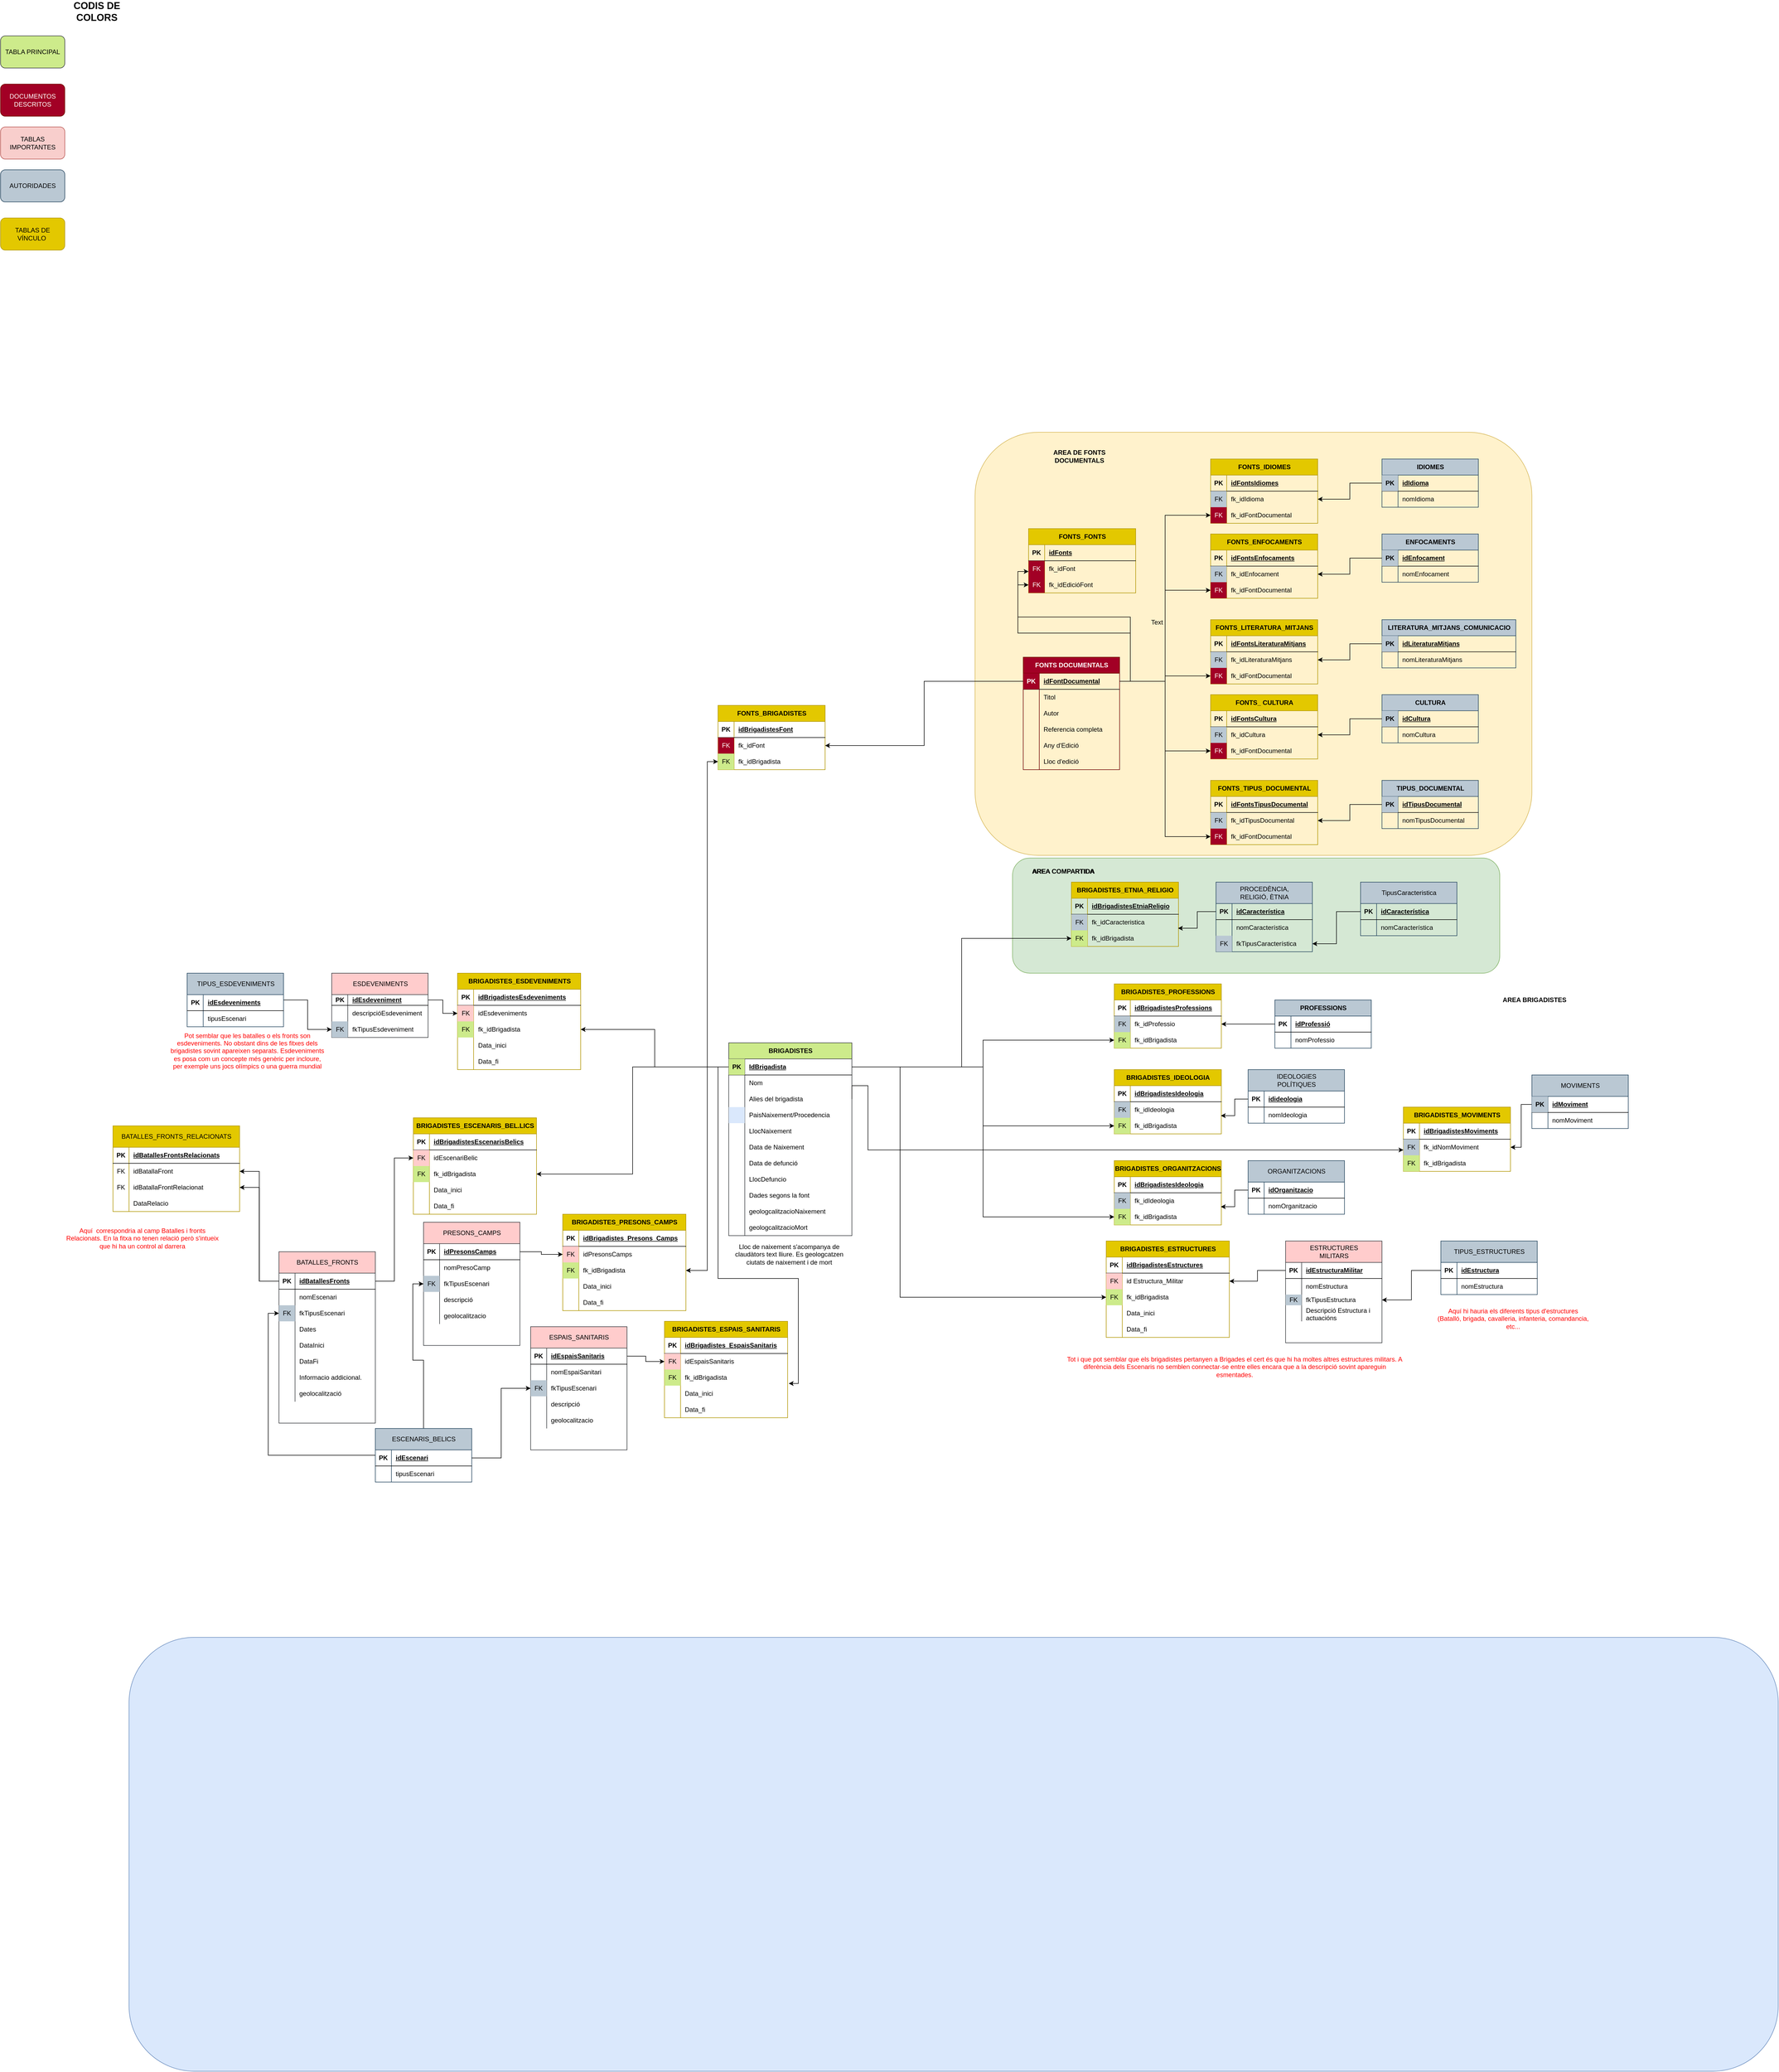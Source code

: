 <mxfile version="27.1.5">
  <diagram id="ECwdW9_ARz5w1xMAOYuo" name="SIDBRINT_DIAGRAMA_RELACIONAL">
    <mxGraphModel dx="4740" dy="3745" grid="1" gridSize="10" guides="1" tooltips="1" connect="1" arrows="1" fold="1" page="1" pageScale="1" pageWidth="827" pageHeight="1169" math="0" shadow="0">
      <root>
        <mxCell id="0" />
        <mxCell id="1" parent="0" />
        <mxCell id="LS_RzKCGSrW8XBjTLzBF-35" value="" style="rounded=1;whiteSpace=wrap;html=1;fillColor=#dae8fc;strokeColor=#6c8ebf;" parent="1" vertex="1">
          <mxGeometry x="570" y="1980" width="3080" height="810" as="geometry" />
        </mxCell>
        <mxCell id="LS_RzKCGSrW8XBjTLzBF-30" value="" style="rounded=1;whiteSpace=wrap;html=1;fillColor=#d5e8d4;strokeColor=#82b366;" parent="1" vertex="1">
          <mxGeometry x="2220" y="525" width="910" height="215" as="geometry" />
        </mxCell>
        <mxCell id="LS_RzKCGSrW8XBjTLzBF-6" value="" style="rounded=1;whiteSpace=wrap;html=1;fillColor=#fff2cc;strokeColor=#d6b656;" parent="1" vertex="1">
          <mxGeometry x="2150" y="-270" width="1040" height="790" as="geometry" />
        </mxCell>
        <mxCell id="vtuB2NVLP91sKu8VeDRw-1" value="BRIGADISTES" style="shape=table;startSize=30;container=1;collapsible=1;childLayout=tableLayout;fixedRows=1;rowLines=0;fontStyle=1;align=center;resizeLast=1;html=1;fillColor=#cdeb8b;strokeColor=#36393d;" parent="1" vertex="1">
          <mxGeometry x="1690" y="870" width="230" height="360" as="geometry" />
        </mxCell>
        <mxCell id="vtuB2NVLP91sKu8VeDRw-2" value="" style="shape=tableRow;horizontal=0;startSize=0;swimlaneHead=0;swimlaneBody=0;fillColor=none;collapsible=0;dropTarget=0;points=[[0,0.5],[1,0.5]];portConstraint=eastwest;top=0;left=0;right=0;bottom=1;" parent="vtuB2NVLP91sKu8VeDRw-1" vertex="1">
          <mxGeometry y="30" width="230" height="30" as="geometry" />
        </mxCell>
        <mxCell id="vtuB2NVLP91sKu8VeDRw-3" value="PK" style="shape=partialRectangle;connectable=0;fillColor=#cdeb8b;top=0;left=0;bottom=0;right=0;fontStyle=1;overflow=hidden;whiteSpace=wrap;html=1;strokeColor=#36393d;" parent="vtuB2NVLP91sKu8VeDRw-2" vertex="1">
          <mxGeometry width="30" height="30" as="geometry">
            <mxRectangle width="30" height="30" as="alternateBounds" />
          </mxGeometry>
        </mxCell>
        <mxCell id="vtuB2NVLP91sKu8VeDRw-4" value="IdBrigadista" style="shape=partialRectangle;connectable=0;fillColor=none;top=0;left=0;bottom=0;right=0;align=left;spacingLeft=6;fontStyle=5;overflow=hidden;whiteSpace=wrap;html=1;" parent="vtuB2NVLP91sKu8VeDRw-2" vertex="1">
          <mxGeometry x="30" width="200" height="30" as="geometry">
            <mxRectangle width="200" height="30" as="alternateBounds" />
          </mxGeometry>
        </mxCell>
        <mxCell id="vtuB2NVLP91sKu8VeDRw-5" value="" style="shape=tableRow;horizontal=0;startSize=0;swimlaneHead=0;swimlaneBody=0;fillColor=none;collapsible=0;dropTarget=0;points=[[0,0.5],[1,0.5]];portConstraint=eastwest;top=0;left=0;right=0;bottom=0;" parent="vtuB2NVLP91sKu8VeDRw-1" vertex="1">
          <mxGeometry y="60" width="230" height="30" as="geometry" />
        </mxCell>
        <mxCell id="vtuB2NVLP91sKu8VeDRw-6" value="" style="shape=partialRectangle;connectable=0;fillColor=none;top=0;left=0;bottom=0;right=0;editable=1;overflow=hidden;whiteSpace=wrap;html=1;" parent="vtuB2NVLP91sKu8VeDRw-5" vertex="1">
          <mxGeometry width="30" height="30" as="geometry">
            <mxRectangle width="30" height="30" as="alternateBounds" />
          </mxGeometry>
        </mxCell>
        <mxCell id="vtuB2NVLP91sKu8VeDRw-7" value="Nom" style="shape=partialRectangle;connectable=0;fillColor=none;top=0;left=0;bottom=0;right=0;align=left;spacingLeft=6;overflow=hidden;whiteSpace=wrap;html=1;" parent="vtuB2NVLP91sKu8VeDRw-5" vertex="1">
          <mxGeometry x="30" width="200" height="30" as="geometry">
            <mxRectangle width="200" height="30" as="alternateBounds" />
          </mxGeometry>
        </mxCell>
        <mxCell id="vtuB2NVLP91sKu8VeDRw-8" value="" style="shape=tableRow;horizontal=0;startSize=0;swimlaneHead=0;swimlaneBody=0;fillColor=none;collapsible=0;dropTarget=0;points=[[0,0.5],[1,0.5]];portConstraint=eastwest;top=0;left=0;right=0;bottom=0;" parent="vtuB2NVLP91sKu8VeDRw-1" vertex="1">
          <mxGeometry y="90" width="230" height="30" as="geometry" />
        </mxCell>
        <mxCell id="vtuB2NVLP91sKu8VeDRw-9" value="" style="shape=partialRectangle;connectable=0;fillColor=none;top=0;left=0;bottom=0;right=0;editable=1;overflow=hidden;whiteSpace=wrap;html=1;" parent="vtuB2NVLP91sKu8VeDRw-8" vertex="1">
          <mxGeometry width="30" height="30" as="geometry">
            <mxRectangle width="30" height="30" as="alternateBounds" />
          </mxGeometry>
        </mxCell>
        <mxCell id="vtuB2NVLP91sKu8VeDRw-10" value="Alies del brigadista" style="shape=partialRectangle;connectable=0;fillColor=none;top=0;left=0;bottom=0;right=0;align=left;spacingLeft=6;overflow=hidden;whiteSpace=wrap;html=1;" parent="vtuB2NVLP91sKu8VeDRw-8" vertex="1">
          <mxGeometry x="30" width="200" height="30" as="geometry">
            <mxRectangle width="200" height="30" as="alternateBounds" />
          </mxGeometry>
        </mxCell>
        <mxCell id="vtuB2NVLP91sKu8VeDRw-11" value="" style="shape=tableRow;horizontal=0;startSize=0;swimlaneHead=0;swimlaneBody=0;fillColor=none;collapsible=0;dropTarget=0;points=[[0,0.5],[1,0.5]];portConstraint=eastwest;top=0;left=0;right=0;bottom=0;" parent="vtuB2NVLP91sKu8VeDRw-1" vertex="1">
          <mxGeometry y="120" width="230" height="30" as="geometry" />
        </mxCell>
        <mxCell id="vtuB2NVLP91sKu8VeDRw-12" value="" style="shape=partialRectangle;connectable=0;fillColor=#dae8fc;top=0;left=0;bottom=0;right=0;editable=1;overflow=hidden;whiteSpace=wrap;html=1;strokeColor=#6c8ebf;" parent="vtuB2NVLP91sKu8VeDRw-11" vertex="1">
          <mxGeometry width="30" height="30" as="geometry">
            <mxRectangle width="30" height="30" as="alternateBounds" />
          </mxGeometry>
        </mxCell>
        <mxCell id="vtuB2NVLP91sKu8VeDRw-13" value="PaisNaixement/Procedencia" style="shape=partialRectangle;connectable=0;fillColor=none;top=0;left=0;bottom=0;right=0;align=left;spacingLeft=6;overflow=hidden;whiteSpace=wrap;html=1;" parent="vtuB2NVLP91sKu8VeDRw-11" vertex="1">
          <mxGeometry x="30" width="200" height="30" as="geometry">
            <mxRectangle width="200" height="30" as="alternateBounds" />
          </mxGeometry>
        </mxCell>
        <mxCell id="vtuB2NVLP91sKu8VeDRw-14" value="" style="shape=tableRow;horizontal=0;startSize=0;swimlaneHead=0;swimlaneBody=0;fillColor=none;collapsible=0;dropTarget=0;points=[[0,0.5],[1,0.5]];portConstraint=eastwest;top=0;left=0;right=0;bottom=0;" parent="vtuB2NVLP91sKu8VeDRw-1" vertex="1">
          <mxGeometry y="150" width="230" height="30" as="geometry" />
        </mxCell>
        <mxCell id="vtuB2NVLP91sKu8VeDRw-15" value="" style="shape=partialRectangle;connectable=0;fillColor=none;top=0;left=0;bottom=0;right=0;editable=1;overflow=hidden;whiteSpace=wrap;html=1;" parent="vtuB2NVLP91sKu8VeDRw-14" vertex="1">
          <mxGeometry width="30" height="30" as="geometry">
            <mxRectangle width="30" height="30" as="alternateBounds" />
          </mxGeometry>
        </mxCell>
        <mxCell id="vtuB2NVLP91sKu8VeDRw-16" value="LlocNaixement" style="shape=partialRectangle;connectable=0;fillColor=none;top=0;left=0;bottom=0;right=0;align=left;spacingLeft=6;overflow=hidden;whiteSpace=wrap;html=1;" parent="vtuB2NVLP91sKu8VeDRw-14" vertex="1">
          <mxGeometry x="30" width="200" height="30" as="geometry">
            <mxRectangle width="200" height="30" as="alternateBounds" />
          </mxGeometry>
        </mxCell>
        <mxCell id="vtuB2NVLP91sKu8VeDRw-17" value="" style="shape=tableRow;horizontal=0;startSize=0;swimlaneHead=0;swimlaneBody=0;fillColor=none;collapsible=0;dropTarget=0;points=[[0,0.5],[1,0.5]];portConstraint=eastwest;top=0;left=0;right=0;bottom=0;" parent="vtuB2NVLP91sKu8VeDRw-1" vertex="1">
          <mxGeometry y="180" width="230" height="30" as="geometry" />
        </mxCell>
        <mxCell id="vtuB2NVLP91sKu8VeDRw-18" value="" style="shape=partialRectangle;connectable=0;fillColor=none;top=0;left=0;bottom=0;right=0;editable=1;overflow=hidden;whiteSpace=wrap;html=1;" parent="vtuB2NVLP91sKu8VeDRw-17" vertex="1">
          <mxGeometry width="30" height="30" as="geometry">
            <mxRectangle width="30" height="30" as="alternateBounds" />
          </mxGeometry>
        </mxCell>
        <mxCell id="vtuB2NVLP91sKu8VeDRw-19" value="Data de Naixement" style="shape=partialRectangle;connectable=0;fillColor=none;top=0;left=0;bottom=0;right=0;align=left;spacingLeft=6;overflow=hidden;whiteSpace=wrap;html=1;" parent="vtuB2NVLP91sKu8VeDRw-17" vertex="1">
          <mxGeometry x="30" width="200" height="30" as="geometry">
            <mxRectangle width="200" height="30" as="alternateBounds" />
          </mxGeometry>
        </mxCell>
        <mxCell id="vtuB2NVLP91sKu8VeDRw-20" value="" style="shape=tableRow;horizontal=0;startSize=0;swimlaneHead=0;swimlaneBody=0;fillColor=none;collapsible=0;dropTarget=0;points=[[0,0.5],[1,0.5]];portConstraint=eastwest;top=0;left=0;right=0;bottom=0;" parent="vtuB2NVLP91sKu8VeDRw-1" vertex="1">
          <mxGeometry y="210" width="230" height="30" as="geometry" />
        </mxCell>
        <mxCell id="vtuB2NVLP91sKu8VeDRw-21" value="" style="shape=partialRectangle;connectable=0;fillColor=none;top=0;left=0;bottom=0;right=0;editable=1;overflow=hidden;whiteSpace=wrap;html=1;" parent="vtuB2NVLP91sKu8VeDRw-20" vertex="1">
          <mxGeometry width="30" height="30" as="geometry">
            <mxRectangle width="30" height="30" as="alternateBounds" />
          </mxGeometry>
        </mxCell>
        <mxCell id="vtuB2NVLP91sKu8VeDRw-22" value="Data de defunció" style="shape=partialRectangle;connectable=0;fillColor=none;top=0;left=0;bottom=0;right=0;align=left;spacingLeft=6;overflow=hidden;whiteSpace=wrap;html=1;" parent="vtuB2NVLP91sKu8VeDRw-20" vertex="1">
          <mxGeometry x="30" width="200" height="30" as="geometry">
            <mxRectangle width="200" height="30" as="alternateBounds" />
          </mxGeometry>
        </mxCell>
        <mxCell id="vtuB2NVLP91sKu8VeDRw-23" style="shape=tableRow;horizontal=0;startSize=0;swimlaneHead=0;swimlaneBody=0;fillColor=none;collapsible=0;dropTarget=0;points=[[0,0.5],[1,0.5]];portConstraint=eastwest;top=0;left=0;right=0;bottom=0;" parent="vtuB2NVLP91sKu8VeDRw-1" vertex="1">
          <mxGeometry y="240" width="230" height="30" as="geometry" />
        </mxCell>
        <mxCell id="vtuB2NVLP91sKu8VeDRw-24" style="shape=partialRectangle;connectable=0;fillColor=none;top=0;left=0;bottom=0;right=0;editable=1;overflow=hidden;whiteSpace=wrap;html=1;" parent="vtuB2NVLP91sKu8VeDRw-23" vertex="1">
          <mxGeometry width="30" height="30" as="geometry">
            <mxRectangle width="30" height="30" as="alternateBounds" />
          </mxGeometry>
        </mxCell>
        <mxCell id="vtuB2NVLP91sKu8VeDRw-25" value="LlocDefuncio" style="shape=partialRectangle;connectable=0;fillColor=none;top=0;left=0;bottom=0;right=0;align=left;spacingLeft=6;overflow=hidden;whiteSpace=wrap;html=1;" parent="vtuB2NVLP91sKu8VeDRw-23" vertex="1">
          <mxGeometry x="30" width="200" height="30" as="geometry">
            <mxRectangle width="200" height="30" as="alternateBounds" />
          </mxGeometry>
        </mxCell>
        <mxCell id="vtuB2NVLP91sKu8VeDRw-26" value="" style="shape=tableRow;horizontal=0;startSize=0;swimlaneHead=0;swimlaneBody=0;fillColor=none;collapsible=0;dropTarget=0;points=[[0,0.5],[1,0.5]];portConstraint=eastwest;top=0;left=0;right=0;bottom=0;" parent="vtuB2NVLP91sKu8VeDRw-1" vertex="1">
          <mxGeometry y="270" width="230" height="30" as="geometry" />
        </mxCell>
        <mxCell id="vtuB2NVLP91sKu8VeDRw-27" value="" style="shape=partialRectangle;connectable=0;fillColor=none;top=0;left=0;bottom=0;right=0;editable=1;overflow=hidden;whiteSpace=wrap;html=1;" parent="vtuB2NVLP91sKu8VeDRw-26" vertex="1">
          <mxGeometry width="30" height="30" as="geometry">
            <mxRectangle width="30" height="30" as="alternateBounds" />
          </mxGeometry>
        </mxCell>
        <mxCell id="vtuB2NVLP91sKu8VeDRw-28" value="Dades segons la font" style="shape=partialRectangle;connectable=0;fillColor=none;top=0;left=0;bottom=0;right=0;align=left;spacingLeft=6;overflow=hidden;whiteSpace=wrap;html=1;" parent="vtuB2NVLP91sKu8VeDRw-26" vertex="1">
          <mxGeometry x="30" width="200" height="30" as="geometry">
            <mxRectangle width="200" height="30" as="alternateBounds" />
          </mxGeometry>
        </mxCell>
        <mxCell id="ooDsrIKEyetVochUJ1F0-8" value="" style="shape=tableRow;horizontal=0;startSize=0;swimlaneHead=0;swimlaneBody=0;fillColor=none;collapsible=0;dropTarget=0;points=[[0,0.5],[1,0.5]];portConstraint=eastwest;top=0;left=0;right=0;bottom=0;" parent="vtuB2NVLP91sKu8VeDRw-1" vertex="1">
          <mxGeometry y="300" width="230" height="30" as="geometry" />
        </mxCell>
        <mxCell id="ooDsrIKEyetVochUJ1F0-9" value="" style="shape=partialRectangle;connectable=0;fillColor=none;top=0;left=0;bottom=0;right=0;editable=1;overflow=hidden;whiteSpace=wrap;html=1;" parent="ooDsrIKEyetVochUJ1F0-8" vertex="1">
          <mxGeometry width="30" height="30" as="geometry">
            <mxRectangle width="30" height="30" as="alternateBounds" />
          </mxGeometry>
        </mxCell>
        <mxCell id="ooDsrIKEyetVochUJ1F0-10" value="geologcalitzacioNaixement" style="shape=partialRectangle;connectable=0;fillColor=none;top=0;left=0;bottom=0;right=0;align=left;spacingLeft=6;overflow=hidden;whiteSpace=wrap;html=1;" parent="ooDsrIKEyetVochUJ1F0-8" vertex="1">
          <mxGeometry x="30" width="200" height="30" as="geometry">
            <mxRectangle width="200" height="30" as="alternateBounds" />
          </mxGeometry>
        </mxCell>
        <mxCell id="ooDsrIKEyetVochUJ1F0-11" value="" style="shape=tableRow;horizontal=0;startSize=0;swimlaneHead=0;swimlaneBody=0;fillColor=none;collapsible=0;dropTarget=0;points=[[0,0.5],[1,0.5]];portConstraint=eastwest;top=0;left=0;right=0;bottom=0;" parent="vtuB2NVLP91sKu8VeDRw-1" vertex="1">
          <mxGeometry y="330" width="230" height="30" as="geometry" />
        </mxCell>
        <mxCell id="ooDsrIKEyetVochUJ1F0-12" value="" style="shape=partialRectangle;connectable=0;fillColor=none;top=0;left=0;bottom=0;right=0;editable=1;overflow=hidden;whiteSpace=wrap;html=1;" parent="ooDsrIKEyetVochUJ1F0-11" vertex="1">
          <mxGeometry width="30" height="30" as="geometry">
            <mxRectangle width="30" height="30" as="alternateBounds" />
          </mxGeometry>
        </mxCell>
        <mxCell id="ooDsrIKEyetVochUJ1F0-13" value="geologcalitzacioMort" style="shape=partialRectangle;connectable=0;fillColor=none;top=0;left=0;bottom=0;right=0;align=left;spacingLeft=6;overflow=hidden;whiteSpace=wrap;html=1;" parent="ooDsrIKEyetVochUJ1F0-11" vertex="1">
          <mxGeometry x="30" width="200" height="30" as="geometry">
            <mxRectangle width="200" height="30" as="alternateBounds" />
          </mxGeometry>
        </mxCell>
        <mxCell id="vtuB2NVLP91sKu8VeDRw-32" value="PROFESSIONS" style="shape=table;startSize=30;container=1;collapsible=1;childLayout=tableLayout;fixedRows=1;rowLines=0;fontStyle=1;align=center;resizeLast=1;html=1;fillColor=#bac8d3;strokeColor=#23445d;" parent="1" vertex="1">
          <mxGeometry x="2710" y="790" width="180" height="90" as="geometry" />
        </mxCell>
        <mxCell id="vtuB2NVLP91sKu8VeDRw-33" value="" style="shape=tableRow;horizontal=0;startSize=0;swimlaneHead=0;swimlaneBody=0;fillColor=none;collapsible=0;dropTarget=0;points=[[0,0.5],[1,0.5]];portConstraint=eastwest;top=0;left=0;right=0;bottom=1;" parent="vtuB2NVLP91sKu8VeDRw-32" vertex="1">
          <mxGeometry y="30" width="180" height="30" as="geometry" />
        </mxCell>
        <mxCell id="vtuB2NVLP91sKu8VeDRw-34" value="PK" style="shape=partialRectangle;connectable=0;fillColor=none;top=0;left=0;bottom=0;right=0;fontStyle=1;overflow=hidden;whiteSpace=wrap;html=1;" parent="vtuB2NVLP91sKu8VeDRw-33" vertex="1">
          <mxGeometry width="30" height="30" as="geometry">
            <mxRectangle width="30" height="30" as="alternateBounds" />
          </mxGeometry>
        </mxCell>
        <mxCell id="vtuB2NVLP91sKu8VeDRw-35" value="idProfessió" style="shape=partialRectangle;connectable=0;fillColor=none;top=0;left=0;bottom=0;right=0;align=left;spacingLeft=6;fontStyle=5;overflow=hidden;whiteSpace=wrap;html=1;" parent="vtuB2NVLP91sKu8VeDRw-33" vertex="1">
          <mxGeometry x="30" width="150" height="30" as="geometry">
            <mxRectangle width="150" height="30" as="alternateBounds" />
          </mxGeometry>
        </mxCell>
        <mxCell id="vtuB2NVLP91sKu8VeDRw-36" value="" style="shape=tableRow;horizontal=0;startSize=0;swimlaneHead=0;swimlaneBody=0;fillColor=none;collapsible=0;dropTarget=0;points=[[0,0.5],[1,0.5]];portConstraint=eastwest;top=0;left=0;right=0;bottom=0;" parent="vtuB2NVLP91sKu8VeDRw-32" vertex="1">
          <mxGeometry y="60" width="180" height="30" as="geometry" />
        </mxCell>
        <mxCell id="vtuB2NVLP91sKu8VeDRw-37" value="" style="shape=partialRectangle;connectable=0;fillColor=none;top=0;left=0;bottom=0;right=0;editable=1;overflow=hidden;whiteSpace=wrap;html=1;" parent="vtuB2NVLP91sKu8VeDRw-36" vertex="1">
          <mxGeometry width="30" height="30" as="geometry">
            <mxRectangle width="30" height="30" as="alternateBounds" />
          </mxGeometry>
        </mxCell>
        <mxCell id="vtuB2NVLP91sKu8VeDRw-38" value="nomProfessio" style="shape=partialRectangle;connectable=0;fillColor=none;top=0;left=0;bottom=0;right=0;align=left;spacingLeft=6;overflow=hidden;whiteSpace=wrap;html=1;" parent="vtuB2NVLP91sKu8VeDRw-36" vertex="1">
          <mxGeometry x="30" width="150" height="30" as="geometry">
            <mxRectangle width="150" height="30" as="alternateBounds" />
          </mxGeometry>
        </mxCell>
        <mxCell id="vtuB2NVLP91sKu8VeDRw-39" value="BRIGADISTES_PROFESSIONS" style="shape=table;startSize=30;container=1;collapsible=1;childLayout=tableLayout;fixedRows=1;rowLines=0;fontStyle=1;align=center;resizeLast=1;html=1;fillColor=#e3c800;fontColor=#000000;strokeColor=#B09500;" parent="1" vertex="1">
          <mxGeometry x="2410" y="760" width="200" height="120" as="geometry" />
        </mxCell>
        <mxCell id="vtuB2NVLP91sKu8VeDRw-40" value="" style="shape=tableRow;horizontal=0;startSize=0;swimlaneHead=0;swimlaneBody=0;fillColor=none;collapsible=0;dropTarget=0;points=[[0,0.5],[1,0.5]];portConstraint=eastwest;top=0;left=0;right=0;bottom=1;" parent="vtuB2NVLP91sKu8VeDRw-39" vertex="1">
          <mxGeometry y="30" width="200" height="30" as="geometry" />
        </mxCell>
        <mxCell id="vtuB2NVLP91sKu8VeDRw-41" value="PK" style="shape=partialRectangle;connectable=0;fillColor=none;top=0;left=0;bottom=0;right=0;fontStyle=1;overflow=hidden;whiteSpace=wrap;html=1;" parent="vtuB2NVLP91sKu8VeDRw-40" vertex="1">
          <mxGeometry width="30" height="30" as="geometry">
            <mxRectangle width="30" height="30" as="alternateBounds" />
          </mxGeometry>
        </mxCell>
        <mxCell id="vtuB2NVLP91sKu8VeDRw-42" value="idBrigadistesProfessions" style="shape=partialRectangle;connectable=0;fillColor=none;top=0;left=0;bottom=0;right=0;align=left;spacingLeft=6;fontStyle=5;overflow=hidden;whiteSpace=wrap;html=1;" parent="vtuB2NVLP91sKu8VeDRw-40" vertex="1">
          <mxGeometry x="30" width="170" height="30" as="geometry">
            <mxRectangle width="170" height="30" as="alternateBounds" />
          </mxGeometry>
        </mxCell>
        <mxCell id="vtuB2NVLP91sKu8VeDRw-43" value="" style="shape=tableRow;horizontal=0;startSize=0;swimlaneHead=0;swimlaneBody=0;fillColor=none;collapsible=0;dropTarget=0;points=[[0,0.5],[1,0.5]];portConstraint=eastwest;top=0;left=0;right=0;bottom=0;" parent="vtuB2NVLP91sKu8VeDRw-39" vertex="1">
          <mxGeometry y="60" width="200" height="30" as="geometry" />
        </mxCell>
        <mxCell id="vtuB2NVLP91sKu8VeDRw-44" value="FK" style="shape=partialRectangle;connectable=0;fillColor=#bac8d3;top=0;left=0;bottom=0;right=0;editable=1;overflow=hidden;whiteSpace=wrap;html=1;strokeColor=#23445d;" parent="vtuB2NVLP91sKu8VeDRw-43" vertex="1">
          <mxGeometry width="30" height="30" as="geometry">
            <mxRectangle width="30" height="30" as="alternateBounds" />
          </mxGeometry>
        </mxCell>
        <mxCell id="vtuB2NVLP91sKu8VeDRw-45" value="fk_idProfessio" style="shape=partialRectangle;connectable=0;fillColor=none;top=0;left=0;bottom=0;right=0;align=left;spacingLeft=6;overflow=hidden;whiteSpace=wrap;html=1;" parent="vtuB2NVLP91sKu8VeDRw-43" vertex="1">
          <mxGeometry x="30" width="170" height="30" as="geometry">
            <mxRectangle width="170" height="30" as="alternateBounds" />
          </mxGeometry>
        </mxCell>
        <mxCell id="vtuB2NVLP91sKu8VeDRw-46" style="shape=tableRow;horizontal=0;startSize=0;swimlaneHead=0;swimlaneBody=0;fillColor=none;collapsible=0;dropTarget=0;points=[[0,0.5],[1,0.5]];portConstraint=eastwest;top=0;left=0;right=0;bottom=0;" parent="vtuB2NVLP91sKu8VeDRw-39" vertex="1">
          <mxGeometry y="90" width="200" height="30" as="geometry" />
        </mxCell>
        <mxCell id="vtuB2NVLP91sKu8VeDRw-47" value="FK" style="shape=partialRectangle;connectable=0;fillColor=#cdeb8b;top=0;left=0;bottom=0;right=0;editable=1;overflow=hidden;whiteSpace=wrap;html=1;strokeColor=#36393d;" parent="vtuB2NVLP91sKu8VeDRw-46" vertex="1">
          <mxGeometry width="30" height="30" as="geometry">
            <mxRectangle width="30" height="30" as="alternateBounds" />
          </mxGeometry>
        </mxCell>
        <mxCell id="vtuB2NVLP91sKu8VeDRw-48" value="fk_idBrigadista" style="shape=partialRectangle;connectable=0;fillColor=none;top=0;left=0;bottom=0;right=0;align=left;spacingLeft=6;overflow=hidden;whiteSpace=wrap;html=1;" parent="vtuB2NVLP91sKu8VeDRw-46" vertex="1">
          <mxGeometry x="30" width="170" height="30" as="geometry">
            <mxRectangle width="170" height="30" as="alternateBounds" />
          </mxGeometry>
        </mxCell>
        <mxCell id="vtuB2NVLP91sKu8VeDRw-57" value="&lt;span style=&quot;font-weight: 400; text-wrap: wrap;&quot;&gt;PROCEDÈNCIA, RELIGIÓ, ÈTNIA&lt;/span&gt;" style="shape=table;startSize=40;container=1;collapsible=1;childLayout=tableLayout;fixedRows=1;rowLines=0;fontStyle=1;align=center;resizeLast=1;html=1;fillColor=#bac8d3;strokeColor=#23445d;" parent="1" vertex="1">
          <mxGeometry x="2600" y="570" width="180" height="130" as="geometry" />
        </mxCell>
        <mxCell id="vtuB2NVLP91sKu8VeDRw-58" value="" style="shape=tableRow;horizontal=0;startSize=0;swimlaneHead=0;swimlaneBody=0;fillColor=none;collapsible=0;dropTarget=0;points=[[0,0.5],[1,0.5]];portConstraint=eastwest;top=0;left=0;right=0;bottom=1;" parent="vtuB2NVLP91sKu8VeDRw-57" vertex="1">
          <mxGeometry y="40" width="180" height="30" as="geometry" />
        </mxCell>
        <mxCell id="vtuB2NVLP91sKu8VeDRw-59" value="PK" style="shape=partialRectangle;connectable=0;fillColor=none;top=0;left=0;bottom=0;right=0;fontStyle=1;overflow=hidden;whiteSpace=wrap;html=1;" parent="vtuB2NVLP91sKu8VeDRw-58" vertex="1">
          <mxGeometry width="30" height="30" as="geometry">
            <mxRectangle width="30" height="30" as="alternateBounds" />
          </mxGeometry>
        </mxCell>
        <mxCell id="vtuB2NVLP91sKu8VeDRw-60" value="idCaracterística" style="shape=partialRectangle;connectable=0;fillColor=none;top=0;left=0;bottom=0;right=0;align=left;spacingLeft=6;fontStyle=5;overflow=hidden;whiteSpace=wrap;html=1;" parent="vtuB2NVLP91sKu8VeDRw-58" vertex="1">
          <mxGeometry x="30" width="150" height="30" as="geometry">
            <mxRectangle width="150" height="30" as="alternateBounds" />
          </mxGeometry>
        </mxCell>
        <mxCell id="vtuB2NVLP91sKu8VeDRw-61" value="" style="shape=tableRow;horizontal=0;startSize=0;swimlaneHead=0;swimlaneBody=0;fillColor=none;collapsible=0;dropTarget=0;points=[[0,0.5],[1,0.5]];portConstraint=eastwest;top=0;left=0;right=0;bottom=0;" parent="vtuB2NVLP91sKu8VeDRw-57" vertex="1">
          <mxGeometry y="70" width="180" height="30" as="geometry" />
        </mxCell>
        <mxCell id="vtuB2NVLP91sKu8VeDRw-62" value="" style="shape=partialRectangle;connectable=0;fillColor=none;top=0;left=0;bottom=0;right=0;editable=1;overflow=hidden;whiteSpace=wrap;html=1;" parent="vtuB2NVLP91sKu8VeDRw-61" vertex="1">
          <mxGeometry width="30" height="30" as="geometry">
            <mxRectangle width="30" height="30" as="alternateBounds" />
          </mxGeometry>
        </mxCell>
        <mxCell id="vtuB2NVLP91sKu8VeDRw-63" value="nomCaracterística" style="shape=partialRectangle;connectable=0;fillColor=none;top=0;left=0;bottom=0;right=0;align=left;spacingLeft=6;overflow=hidden;whiteSpace=wrap;html=1;" parent="vtuB2NVLP91sKu8VeDRw-61" vertex="1">
          <mxGeometry x="30" width="150" height="30" as="geometry">
            <mxRectangle width="150" height="30" as="alternateBounds" />
          </mxGeometry>
        </mxCell>
        <mxCell id="vtuB2NVLP91sKu8VeDRw-64" value="" style="shape=tableRow;horizontal=0;startSize=0;swimlaneHead=0;swimlaneBody=0;fillColor=none;collapsible=0;dropTarget=0;points=[[0,0.5],[1,0.5]];portConstraint=eastwest;top=0;left=0;right=0;bottom=0;" parent="vtuB2NVLP91sKu8VeDRw-57" vertex="1">
          <mxGeometry y="100" width="180" height="30" as="geometry" />
        </mxCell>
        <mxCell id="vtuB2NVLP91sKu8VeDRw-65" value="FK" style="shape=partialRectangle;connectable=0;fillColor=#bac8d3;top=0;left=0;bottom=0;right=0;editable=1;overflow=hidden;whiteSpace=wrap;html=1;strokeColor=#23445d;" parent="vtuB2NVLP91sKu8VeDRw-64" vertex="1">
          <mxGeometry width="30" height="30" as="geometry">
            <mxRectangle width="30" height="30" as="alternateBounds" />
          </mxGeometry>
        </mxCell>
        <mxCell id="vtuB2NVLP91sKu8VeDRw-66" value="fkTipusCaracterística" style="shape=partialRectangle;connectable=0;fillColor=none;top=0;left=0;bottom=0;right=0;align=left;spacingLeft=6;overflow=hidden;whiteSpace=wrap;html=1;" parent="vtuB2NVLP91sKu8VeDRw-64" vertex="1">
          <mxGeometry x="30" width="150" height="30" as="geometry">
            <mxRectangle width="150" height="30" as="alternateBounds" />
          </mxGeometry>
        </mxCell>
        <mxCell id="vtuB2NVLP91sKu8VeDRw-67" value="BRIGADISTES_ETNIA_RELIGIO" style="shape=table;startSize=30;container=1;collapsible=1;childLayout=tableLayout;fixedRows=1;rowLines=0;fontStyle=1;align=center;resizeLast=1;html=1;fillColor=#e3c800;fontColor=#000000;strokeColor=#B09500;" parent="1" vertex="1">
          <mxGeometry x="2330" y="570" width="200" height="120" as="geometry" />
        </mxCell>
        <mxCell id="vtuB2NVLP91sKu8VeDRw-68" value="" style="shape=tableRow;horizontal=0;startSize=0;swimlaneHead=0;swimlaneBody=0;fillColor=none;collapsible=0;dropTarget=0;points=[[0,0.5],[1,0.5]];portConstraint=eastwest;top=0;left=0;right=0;bottom=1;" parent="vtuB2NVLP91sKu8VeDRw-67" vertex="1">
          <mxGeometry y="30" width="200" height="30" as="geometry" />
        </mxCell>
        <mxCell id="vtuB2NVLP91sKu8VeDRw-69" value="PK" style="shape=partialRectangle;connectable=0;fillColor=none;top=0;left=0;bottom=0;right=0;fontStyle=1;overflow=hidden;whiteSpace=wrap;html=1;" parent="vtuB2NVLP91sKu8VeDRw-68" vertex="1">
          <mxGeometry width="30" height="30" as="geometry">
            <mxRectangle width="30" height="30" as="alternateBounds" />
          </mxGeometry>
        </mxCell>
        <mxCell id="vtuB2NVLP91sKu8VeDRw-70" value="idBrigadistesEtniaReligio" style="shape=partialRectangle;connectable=0;fillColor=none;top=0;left=0;bottom=0;right=0;align=left;spacingLeft=6;fontStyle=5;overflow=hidden;whiteSpace=wrap;html=1;" parent="vtuB2NVLP91sKu8VeDRw-68" vertex="1">
          <mxGeometry x="30" width="170" height="30" as="geometry">
            <mxRectangle width="170" height="30" as="alternateBounds" />
          </mxGeometry>
        </mxCell>
        <mxCell id="vtuB2NVLP91sKu8VeDRw-71" value="" style="shape=tableRow;horizontal=0;startSize=0;swimlaneHead=0;swimlaneBody=0;fillColor=none;collapsible=0;dropTarget=0;points=[[0,0.5],[1,0.5]];portConstraint=eastwest;top=0;left=0;right=0;bottom=0;" parent="vtuB2NVLP91sKu8VeDRw-67" vertex="1">
          <mxGeometry y="60" width="200" height="30" as="geometry" />
        </mxCell>
        <mxCell id="vtuB2NVLP91sKu8VeDRw-72" value="FK" style="shape=partialRectangle;connectable=0;fillColor=#bac8d3;top=0;left=0;bottom=0;right=0;editable=1;overflow=hidden;whiteSpace=wrap;html=1;strokeColor=#23445d;" parent="vtuB2NVLP91sKu8VeDRw-71" vertex="1">
          <mxGeometry width="30" height="30" as="geometry">
            <mxRectangle width="30" height="30" as="alternateBounds" />
          </mxGeometry>
        </mxCell>
        <mxCell id="vtuB2NVLP91sKu8VeDRw-73" value="fk_idCaracteristica" style="shape=partialRectangle;connectable=0;fillColor=none;top=0;left=0;bottom=0;right=0;align=left;spacingLeft=6;overflow=hidden;whiteSpace=wrap;html=1;" parent="vtuB2NVLP91sKu8VeDRw-71" vertex="1">
          <mxGeometry x="30" width="170" height="30" as="geometry">
            <mxRectangle width="170" height="30" as="alternateBounds" />
          </mxGeometry>
        </mxCell>
        <mxCell id="vtuB2NVLP91sKu8VeDRw-74" style="shape=tableRow;horizontal=0;startSize=0;swimlaneHead=0;swimlaneBody=0;fillColor=none;collapsible=0;dropTarget=0;points=[[0,0.5],[1,0.5]];portConstraint=eastwest;top=0;left=0;right=0;bottom=0;" parent="vtuB2NVLP91sKu8VeDRw-67" vertex="1">
          <mxGeometry y="90" width="200" height="30" as="geometry" />
        </mxCell>
        <mxCell id="vtuB2NVLP91sKu8VeDRw-75" value="FK" style="shape=partialRectangle;connectable=0;fillColor=#cdeb8b;top=0;left=0;bottom=0;right=0;editable=1;overflow=hidden;whiteSpace=wrap;html=1;strokeColor=#36393d;" parent="vtuB2NVLP91sKu8VeDRw-74" vertex="1">
          <mxGeometry width="30" height="30" as="geometry">
            <mxRectangle width="30" height="30" as="alternateBounds" />
          </mxGeometry>
        </mxCell>
        <mxCell id="vtuB2NVLP91sKu8VeDRw-76" value="fk_idBrigadista" style="shape=partialRectangle;connectable=0;fillColor=none;top=0;left=0;bottom=0;right=0;align=left;spacingLeft=6;overflow=hidden;whiteSpace=wrap;html=1;" parent="vtuB2NVLP91sKu8VeDRw-74" vertex="1">
          <mxGeometry x="30" width="170" height="30" as="geometry">
            <mxRectangle width="170" height="30" as="alternateBounds" />
          </mxGeometry>
        </mxCell>
        <mxCell id="vtuB2NVLP91sKu8VeDRw-77" value="&lt;span style=&quot;font-weight: 400; text-wrap: wrap;&quot;&gt;TipusCaracteristica&lt;/span&gt;" style="shape=table;startSize=40;container=1;collapsible=1;childLayout=tableLayout;fixedRows=1;rowLines=0;fontStyle=1;align=center;resizeLast=1;html=1;fillColor=#bac8d3;strokeColor=#23445d;" parent="1" vertex="1">
          <mxGeometry x="2870" y="570" width="180" height="100" as="geometry" />
        </mxCell>
        <mxCell id="vtuB2NVLP91sKu8VeDRw-78" value="" style="shape=tableRow;horizontal=0;startSize=0;swimlaneHead=0;swimlaneBody=0;fillColor=none;collapsible=0;dropTarget=0;points=[[0,0.5],[1,0.5]];portConstraint=eastwest;top=0;left=0;right=0;bottom=1;" parent="vtuB2NVLP91sKu8VeDRw-77" vertex="1">
          <mxGeometry y="40" width="180" height="30" as="geometry" />
        </mxCell>
        <mxCell id="vtuB2NVLP91sKu8VeDRw-79" value="PK" style="shape=partialRectangle;connectable=0;fillColor=none;top=0;left=0;bottom=0;right=0;fontStyle=1;overflow=hidden;whiteSpace=wrap;html=1;" parent="vtuB2NVLP91sKu8VeDRw-78" vertex="1">
          <mxGeometry width="30" height="30" as="geometry">
            <mxRectangle width="30" height="30" as="alternateBounds" />
          </mxGeometry>
        </mxCell>
        <mxCell id="vtuB2NVLP91sKu8VeDRw-80" value="idCaracterística" style="shape=partialRectangle;connectable=0;fillColor=none;top=0;left=0;bottom=0;right=0;align=left;spacingLeft=6;fontStyle=5;overflow=hidden;whiteSpace=wrap;html=1;" parent="vtuB2NVLP91sKu8VeDRw-78" vertex="1">
          <mxGeometry x="30" width="150" height="30" as="geometry">
            <mxRectangle width="150" height="30" as="alternateBounds" />
          </mxGeometry>
        </mxCell>
        <mxCell id="vtuB2NVLP91sKu8VeDRw-81" value="" style="shape=tableRow;horizontal=0;startSize=0;swimlaneHead=0;swimlaneBody=0;fillColor=none;collapsible=0;dropTarget=0;points=[[0,0.5],[1,0.5]];portConstraint=eastwest;top=0;left=0;right=0;bottom=0;" parent="vtuB2NVLP91sKu8VeDRw-77" vertex="1">
          <mxGeometry y="70" width="180" height="30" as="geometry" />
        </mxCell>
        <mxCell id="vtuB2NVLP91sKu8VeDRw-82" value="" style="shape=partialRectangle;connectable=0;fillColor=none;top=0;left=0;bottom=0;right=0;editable=1;overflow=hidden;whiteSpace=wrap;html=1;" parent="vtuB2NVLP91sKu8VeDRw-81" vertex="1">
          <mxGeometry width="30" height="30" as="geometry">
            <mxRectangle width="30" height="30" as="alternateBounds" />
          </mxGeometry>
        </mxCell>
        <mxCell id="vtuB2NVLP91sKu8VeDRw-83" value="nomCaracterística" style="shape=partialRectangle;connectable=0;fillColor=none;top=0;left=0;bottom=0;right=0;align=left;spacingLeft=6;overflow=hidden;whiteSpace=wrap;html=1;" parent="vtuB2NVLP91sKu8VeDRw-81" vertex="1">
          <mxGeometry x="30" width="150" height="30" as="geometry">
            <mxRectangle width="150" height="30" as="alternateBounds" />
          </mxGeometry>
        </mxCell>
        <mxCell id="vtuB2NVLP91sKu8VeDRw-84" style="edgeStyle=orthogonalEdgeStyle;rounded=0;orthogonalLoop=1;jettySize=auto;html=1;" parent="1" source="vtuB2NVLP91sKu8VeDRw-78" target="vtuB2NVLP91sKu8VeDRw-64" edge="1">
          <mxGeometry relative="1" as="geometry" />
        </mxCell>
        <mxCell id="vtuB2NVLP91sKu8VeDRw-85" style="edgeStyle=orthogonalEdgeStyle;rounded=0;orthogonalLoop=1;jettySize=auto;html=1;entryX=0.995;entryY=0.867;entryDx=0;entryDy=0;entryPerimeter=0;" parent="1" source="vtuB2NVLP91sKu8VeDRw-58" target="vtuB2NVLP91sKu8VeDRw-71" edge="1">
          <mxGeometry relative="1" as="geometry" />
        </mxCell>
        <mxCell id="vtuB2NVLP91sKu8VeDRw-87" style="edgeStyle=orthogonalEdgeStyle;rounded=0;orthogonalLoop=1;jettySize=auto;html=1;entryX=0;entryY=0.5;entryDx=0;entryDy=0;" parent="1" source="vtuB2NVLP91sKu8VeDRw-2" target="vtuB2NVLP91sKu8VeDRw-46" edge="1">
          <mxGeometry relative="1" as="geometry" />
        </mxCell>
        <mxCell id="vtuB2NVLP91sKu8VeDRw-88" style="edgeStyle=orthogonalEdgeStyle;rounded=0;orthogonalLoop=1;jettySize=auto;html=1;" parent="1" source="vtuB2NVLP91sKu8VeDRw-33" target="vtuB2NVLP91sKu8VeDRw-43" edge="1">
          <mxGeometry relative="1" as="geometry" />
        </mxCell>
        <mxCell id="vtuB2NVLP91sKu8VeDRw-89" value="&lt;span style=&quot;font-weight: 400; text-wrap: wrap;&quot;&gt;IDEOLOGIES POLÍTIQUES&lt;/span&gt;" style="shape=table;startSize=40;container=1;collapsible=1;childLayout=tableLayout;fixedRows=1;rowLines=0;fontStyle=1;align=center;resizeLast=1;html=1;fillColor=#bac8d3;strokeColor=#23445d;" parent="1" vertex="1">
          <mxGeometry x="2660" y="920" width="180" height="100" as="geometry" />
        </mxCell>
        <mxCell id="vtuB2NVLP91sKu8VeDRw-90" value="" style="shape=tableRow;horizontal=0;startSize=0;swimlaneHead=0;swimlaneBody=0;fillColor=none;collapsible=0;dropTarget=0;points=[[0,0.5],[1,0.5]];portConstraint=eastwest;top=0;left=0;right=0;bottom=1;" parent="vtuB2NVLP91sKu8VeDRw-89" vertex="1">
          <mxGeometry y="40" width="180" height="30" as="geometry" />
        </mxCell>
        <mxCell id="vtuB2NVLP91sKu8VeDRw-91" value="PK" style="shape=partialRectangle;connectable=0;fillColor=none;top=0;left=0;bottom=0;right=0;fontStyle=1;overflow=hidden;whiteSpace=wrap;html=1;" parent="vtuB2NVLP91sKu8VeDRw-90" vertex="1">
          <mxGeometry width="30" height="30" as="geometry">
            <mxRectangle width="30" height="30" as="alternateBounds" />
          </mxGeometry>
        </mxCell>
        <mxCell id="vtuB2NVLP91sKu8VeDRw-92" value="idideologia" style="shape=partialRectangle;connectable=0;fillColor=none;top=0;left=0;bottom=0;right=0;align=left;spacingLeft=6;fontStyle=5;overflow=hidden;whiteSpace=wrap;html=1;" parent="vtuB2NVLP91sKu8VeDRw-90" vertex="1">
          <mxGeometry x="30" width="150" height="30" as="geometry">
            <mxRectangle width="150" height="30" as="alternateBounds" />
          </mxGeometry>
        </mxCell>
        <mxCell id="vtuB2NVLP91sKu8VeDRw-93" value="" style="shape=tableRow;horizontal=0;startSize=0;swimlaneHead=0;swimlaneBody=0;fillColor=none;collapsible=0;dropTarget=0;points=[[0,0.5],[1,0.5]];portConstraint=eastwest;top=0;left=0;right=0;bottom=0;" parent="vtuB2NVLP91sKu8VeDRw-89" vertex="1">
          <mxGeometry y="70" width="180" height="30" as="geometry" />
        </mxCell>
        <mxCell id="vtuB2NVLP91sKu8VeDRw-94" value="" style="shape=partialRectangle;connectable=0;fillColor=none;top=0;left=0;bottom=0;right=0;editable=1;overflow=hidden;whiteSpace=wrap;html=1;" parent="vtuB2NVLP91sKu8VeDRw-93" vertex="1">
          <mxGeometry width="30" height="30" as="geometry">
            <mxRectangle width="30" height="30" as="alternateBounds" />
          </mxGeometry>
        </mxCell>
        <mxCell id="vtuB2NVLP91sKu8VeDRw-95" value="nomIdeologia" style="shape=partialRectangle;connectable=0;fillColor=none;top=0;left=0;bottom=0;right=0;align=left;spacingLeft=6;overflow=hidden;whiteSpace=wrap;html=1;" parent="vtuB2NVLP91sKu8VeDRw-93" vertex="1">
          <mxGeometry x="30" width="150" height="30" as="geometry">
            <mxRectangle width="150" height="30" as="alternateBounds" />
          </mxGeometry>
        </mxCell>
        <mxCell id="vtuB2NVLP91sKu8VeDRw-96" value="BRIGADISTES_IDEOLOGIA" style="shape=table;startSize=30;container=1;collapsible=1;childLayout=tableLayout;fixedRows=1;rowLines=0;fontStyle=1;align=center;resizeLast=1;html=1;fillColor=#e3c800;fontColor=#000000;strokeColor=#B09500;" parent="1" vertex="1">
          <mxGeometry x="2410" y="920" width="200" height="120" as="geometry" />
        </mxCell>
        <mxCell id="vtuB2NVLP91sKu8VeDRw-97" value="" style="shape=tableRow;horizontal=0;startSize=0;swimlaneHead=0;swimlaneBody=0;fillColor=none;collapsible=0;dropTarget=0;points=[[0,0.5],[1,0.5]];portConstraint=eastwest;top=0;left=0;right=0;bottom=1;" parent="vtuB2NVLP91sKu8VeDRw-96" vertex="1">
          <mxGeometry y="30" width="200" height="30" as="geometry" />
        </mxCell>
        <mxCell id="vtuB2NVLP91sKu8VeDRw-98" value="PK" style="shape=partialRectangle;connectable=0;fillColor=none;top=0;left=0;bottom=0;right=0;fontStyle=1;overflow=hidden;whiteSpace=wrap;html=1;" parent="vtuB2NVLP91sKu8VeDRw-97" vertex="1">
          <mxGeometry width="30" height="30" as="geometry">
            <mxRectangle width="30" height="30" as="alternateBounds" />
          </mxGeometry>
        </mxCell>
        <mxCell id="vtuB2NVLP91sKu8VeDRw-99" value="idBrigadistesIdeologia" style="shape=partialRectangle;connectable=0;fillColor=none;top=0;left=0;bottom=0;right=0;align=left;spacingLeft=6;fontStyle=5;overflow=hidden;whiteSpace=wrap;html=1;" parent="vtuB2NVLP91sKu8VeDRw-97" vertex="1">
          <mxGeometry x="30" width="170" height="30" as="geometry">
            <mxRectangle width="170" height="30" as="alternateBounds" />
          </mxGeometry>
        </mxCell>
        <mxCell id="vtuB2NVLP91sKu8VeDRw-100" value="" style="shape=tableRow;horizontal=0;startSize=0;swimlaneHead=0;swimlaneBody=0;fillColor=none;collapsible=0;dropTarget=0;points=[[0,0.5],[1,0.5]];portConstraint=eastwest;top=0;left=0;right=0;bottom=0;" parent="vtuB2NVLP91sKu8VeDRw-96" vertex="1">
          <mxGeometry y="60" width="200" height="30" as="geometry" />
        </mxCell>
        <mxCell id="vtuB2NVLP91sKu8VeDRw-101" value="FK" style="shape=partialRectangle;connectable=0;fillColor=#bac8d3;top=0;left=0;bottom=0;right=0;editable=1;overflow=hidden;whiteSpace=wrap;html=1;strokeColor=#23445d;" parent="vtuB2NVLP91sKu8VeDRw-100" vertex="1">
          <mxGeometry width="30" height="30" as="geometry">
            <mxRectangle width="30" height="30" as="alternateBounds" />
          </mxGeometry>
        </mxCell>
        <mxCell id="vtuB2NVLP91sKu8VeDRw-102" value="fk_idIdeologia" style="shape=partialRectangle;connectable=0;fillColor=none;top=0;left=0;bottom=0;right=0;align=left;spacingLeft=6;overflow=hidden;whiteSpace=wrap;html=1;" parent="vtuB2NVLP91sKu8VeDRw-100" vertex="1">
          <mxGeometry x="30" width="170" height="30" as="geometry">
            <mxRectangle width="170" height="30" as="alternateBounds" />
          </mxGeometry>
        </mxCell>
        <mxCell id="vtuB2NVLP91sKu8VeDRw-103" style="shape=tableRow;horizontal=0;startSize=0;swimlaneHead=0;swimlaneBody=0;fillColor=none;collapsible=0;dropTarget=0;points=[[0,0.5],[1,0.5]];portConstraint=eastwest;top=0;left=0;right=0;bottom=0;" parent="vtuB2NVLP91sKu8VeDRw-96" vertex="1">
          <mxGeometry y="90" width="200" height="30" as="geometry" />
        </mxCell>
        <mxCell id="vtuB2NVLP91sKu8VeDRw-104" value="FK" style="shape=partialRectangle;connectable=0;fillColor=#cdeb8b;top=0;left=0;bottom=0;right=0;editable=1;overflow=hidden;whiteSpace=wrap;html=1;strokeColor=#36393d;" parent="vtuB2NVLP91sKu8VeDRw-103" vertex="1">
          <mxGeometry width="30" height="30" as="geometry">
            <mxRectangle width="30" height="30" as="alternateBounds" />
          </mxGeometry>
        </mxCell>
        <mxCell id="vtuB2NVLP91sKu8VeDRw-105" value="fk_idBrigadista" style="shape=partialRectangle;connectable=0;fillColor=none;top=0;left=0;bottom=0;right=0;align=left;spacingLeft=6;overflow=hidden;whiteSpace=wrap;html=1;" parent="vtuB2NVLP91sKu8VeDRw-103" vertex="1">
          <mxGeometry x="30" width="170" height="30" as="geometry">
            <mxRectangle width="170" height="30" as="alternateBounds" />
          </mxGeometry>
        </mxCell>
        <mxCell id="vtuB2NVLP91sKu8VeDRw-106" style="edgeStyle=orthogonalEdgeStyle;rounded=0;orthogonalLoop=1;jettySize=auto;html=1;entryX=0.995;entryY=0.867;entryDx=0;entryDy=0;entryPerimeter=0;" parent="1" source="vtuB2NVLP91sKu8VeDRw-90" target="vtuB2NVLP91sKu8VeDRw-100" edge="1">
          <mxGeometry relative="1" as="geometry" />
        </mxCell>
        <mxCell id="vtuB2NVLP91sKu8VeDRw-107" value="&lt;span style=&quot;font-weight: 400; text-wrap: wrap;&quot;&gt;ORGANITZACIONS&lt;/span&gt;" style="shape=table;startSize=40;container=1;collapsible=1;childLayout=tableLayout;fixedRows=1;rowLines=0;fontStyle=1;align=center;resizeLast=1;html=1;fillColor=#bac8d3;strokeColor=#23445d;" parent="1" vertex="1">
          <mxGeometry x="2660" y="1090" width="180" height="100" as="geometry" />
        </mxCell>
        <mxCell id="vtuB2NVLP91sKu8VeDRw-108" value="" style="shape=tableRow;horizontal=0;startSize=0;swimlaneHead=0;swimlaneBody=0;fillColor=none;collapsible=0;dropTarget=0;points=[[0,0.5],[1,0.5]];portConstraint=eastwest;top=0;left=0;right=0;bottom=1;" parent="vtuB2NVLP91sKu8VeDRw-107" vertex="1">
          <mxGeometry y="40" width="180" height="30" as="geometry" />
        </mxCell>
        <mxCell id="vtuB2NVLP91sKu8VeDRw-109" value="PK" style="shape=partialRectangle;connectable=0;fillColor=none;top=0;left=0;bottom=0;right=0;fontStyle=1;overflow=hidden;whiteSpace=wrap;html=1;" parent="vtuB2NVLP91sKu8VeDRw-108" vertex="1">
          <mxGeometry width="30" height="30" as="geometry">
            <mxRectangle width="30" height="30" as="alternateBounds" />
          </mxGeometry>
        </mxCell>
        <mxCell id="vtuB2NVLP91sKu8VeDRw-110" value="idOrganitzacio" style="shape=partialRectangle;connectable=0;fillColor=none;top=0;left=0;bottom=0;right=0;align=left;spacingLeft=6;fontStyle=5;overflow=hidden;whiteSpace=wrap;html=1;" parent="vtuB2NVLP91sKu8VeDRw-108" vertex="1">
          <mxGeometry x="30" width="150" height="30" as="geometry">
            <mxRectangle width="150" height="30" as="alternateBounds" />
          </mxGeometry>
        </mxCell>
        <mxCell id="vtuB2NVLP91sKu8VeDRw-111" value="" style="shape=tableRow;horizontal=0;startSize=0;swimlaneHead=0;swimlaneBody=0;fillColor=none;collapsible=0;dropTarget=0;points=[[0,0.5],[1,0.5]];portConstraint=eastwest;top=0;left=0;right=0;bottom=0;" parent="vtuB2NVLP91sKu8VeDRw-107" vertex="1">
          <mxGeometry y="70" width="180" height="30" as="geometry" />
        </mxCell>
        <mxCell id="vtuB2NVLP91sKu8VeDRw-112" value="" style="shape=partialRectangle;connectable=0;fillColor=none;top=0;left=0;bottom=0;right=0;editable=1;overflow=hidden;whiteSpace=wrap;html=1;" parent="vtuB2NVLP91sKu8VeDRw-111" vertex="1">
          <mxGeometry width="30" height="30" as="geometry">
            <mxRectangle width="30" height="30" as="alternateBounds" />
          </mxGeometry>
        </mxCell>
        <mxCell id="vtuB2NVLP91sKu8VeDRw-113" value="nomOrganitzacio" style="shape=partialRectangle;connectable=0;fillColor=none;top=0;left=0;bottom=0;right=0;align=left;spacingLeft=6;overflow=hidden;whiteSpace=wrap;html=1;" parent="vtuB2NVLP91sKu8VeDRw-111" vertex="1">
          <mxGeometry x="30" width="150" height="30" as="geometry">
            <mxRectangle width="150" height="30" as="alternateBounds" />
          </mxGeometry>
        </mxCell>
        <mxCell id="vtuB2NVLP91sKu8VeDRw-114" value="BRIGADISTES_ORGANITZACIONS" style="shape=table;startSize=30;container=1;collapsible=1;childLayout=tableLayout;fixedRows=1;rowLines=0;fontStyle=1;align=center;resizeLast=1;html=1;fillColor=#e3c800;fontColor=#000000;strokeColor=#B09500;" parent="1" vertex="1">
          <mxGeometry x="2410" y="1090" width="200" height="120" as="geometry" />
        </mxCell>
        <mxCell id="vtuB2NVLP91sKu8VeDRw-115" value="" style="shape=tableRow;horizontal=0;startSize=0;swimlaneHead=0;swimlaneBody=0;fillColor=none;collapsible=0;dropTarget=0;points=[[0,0.5],[1,0.5]];portConstraint=eastwest;top=0;left=0;right=0;bottom=1;" parent="vtuB2NVLP91sKu8VeDRw-114" vertex="1">
          <mxGeometry y="30" width="200" height="30" as="geometry" />
        </mxCell>
        <mxCell id="vtuB2NVLP91sKu8VeDRw-116" value="PK" style="shape=partialRectangle;connectable=0;fillColor=none;top=0;left=0;bottom=0;right=0;fontStyle=1;overflow=hidden;whiteSpace=wrap;html=1;" parent="vtuB2NVLP91sKu8VeDRw-115" vertex="1">
          <mxGeometry width="30" height="30" as="geometry">
            <mxRectangle width="30" height="30" as="alternateBounds" />
          </mxGeometry>
        </mxCell>
        <mxCell id="vtuB2NVLP91sKu8VeDRw-117" value="idBrigadistesIdeologia" style="shape=partialRectangle;connectable=0;fillColor=none;top=0;left=0;bottom=0;right=0;align=left;spacingLeft=6;fontStyle=5;overflow=hidden;whiteSpace=wrap;html=1;" parent="vtuB2NVLP91sKu8VeDRw-115" vertex="1">
          <mxGeometry x="30" width="170" height="30" as="geometry">
            <mxRectangle width="170" height="30" as="alternateBounds" />
          </mxGeometry>
        </mxCell>
        <mxCell id="vtuB2NVLP91sKu8VeDRw-118" value="" style="shape=tableRow;horizontal=0;startSize=0;swimlaneHead=0;swimlaneBody=0;fillColor=none;collapsible=0;dropTarget=0;points=[[0,0.5],[1,0.5]];portConstraint=eastwest;top=0;left=0;right=0;bottom=0;" parent="vtuB2NVLP91sKu8VeDRw-114" vertex="1">
          <mxGeometry y="60" width="200" height="30" as="geometry" />
        </mxCell>
        <mxCell id="vtuB2NVLP91sKu8VeDRw-119" value="FK" style="shape=partialRectangle;connectable=0;fillColor=#bac8d3;top=0;left=0;bottom=0;right=0;editable=1;overflow=hidden;whiteSpace=wrap;html=1;strokeColor=#23445d;" parent="vtuB2NVLP91sKu8VeDRw-118" vertex="1">
          <mxGeometry width="30" height="30" as="geometry">
            <mxRectangle width="30" height="30" as="alternateBounds" />
          </mxGeometry>
        </mxCell>
        <mxCell id="vtuB2NVLP91sKu8VeDRw-120" value="fk_idIdeologia" style="shape=partialRectangle;connectable=0;fillColor=none;top=0;left=0;bottom=0;right=0;align=left;spacingLeft=6;overflow=hidden;whiteSpace=wrap;html=1;" parent="vtuB2NVLP91sKu8VeDRw-118" vertex="1">
          <mxGeometry x="30" width="170" height="30" as="geometry">
            <mxRectangle width="170" height="30" as="alternateBounds" />
          </mxGeometry>
        </mxCell>
        <mxCell id="vtuB2NVLP91sKu8VeDRw-121" style="shape=tableRow;horizontal=0;startSize=0;swimlaneHead=0;swimlaneBody=0;fillColor=none;collapsible=0;dropTarget=0;points=[[0,0.5],[1,0.5]];portConstraint=eastwest;top=0;left=0;right=0;bottom=0;" parent="vtuB2NVLP91sKu8VeDRw-114" vertex="1">
          <mxGeometry y="90" width="200" height="30" as="geometry" />
        </mxCell>
        <mxCell id="vtuB2NVLP91sKu8VeDRw-122" value="FK" style="shape=partialRectangle;connectable=0;fillColor=#cdeb8b;top=0;left=0;bottom=0;right=0;editable=1;overflow=hidden;whiteSpace=wrap;html=1;strokeColor=#36393d;" parent="vtuB2NVLP91sKu8VeDRw-121" vertex="1">
          <mxGeometry width="30" height="30" as="geometry">
            <mxRectangle width="30" height="30" as="alternateBounds" />
          </mxGeometry>
        </mxCell>
        <mxCell id="vtuB2NVLP91sKu8VeDRw-123" value="fk_idBrigadista" style="shape=partialRectangle;connectable=0;fillColor=none;top=0;left=0;bottom=0;right=0;align=left;spacingLeft=6;overflow=hidden;whiteSpace=wrap;html=1;" parent="vtuB2NVLP91sKu8VeDRw-121" vertex="1">
          <mxGeometry x="30" width="170" height="30" as="geometry">
            <mxRectangle width="170" height="30" as="alternateBounds" />
          </mxGeometry>
        </mxCell>
        <mxCell id="vtuB2NVLP91sKu8VeDRw-124" style="edgeStyle=orthogonalEdgeStyle;rounded=0;orthogonalLoop=1;jettySize=auto;html=1;entryX=0.995;entryY=0.867;entryDx=0;entryDy=0;entryPerimeter=0;" parent="1" source="vtuB2NVLP91sKu8VeDRw-108" target="vtuB2NVLP91sKu8VeDRw-118" edge="1">
          <mxGeometry relative="1" as="geometry" />
        </mxCell>
        <mxCell id="vtuB2NVLP91sKu8VeDRw-125" style="edgeStyle=orthogonalEdgeStyle;rounded=0;orthogonalLoop=1;jettySize=auto;html=1;entryX=0;entryY=0.5;entryDx=0;entryDy=0;" parent="1" source="vtuB2NVLP91sKu8VeDRw-2" target="vtuB2NVLP91sKu8VeDRw-121" edge="1">
          <mxGeometry relative="1" as="geometry" />
        </mxCell>
        <mxCell id="vtuB2NVLP91sKu8VeDRw-126" style="edgeStyle=orthogonalEdgeStyle;rounded=0;orthogonalLoop=1;jettySize=auto;html=1;entryX=0;entryY=0.5;entryDx=0;entryDy=0;" parent="1" source="vtuB2NVLP91sKu8VeDRw-2" target="vtuB2NVLP91sKu8VeDRw-103" edge="1">
          <mxGeometry relative="1" as="geometry" />
        </mxCell>
        <mxCell id="vtuB2NVLP91sKu8VeDRw-127" value="&lt;span style=&quot;font-weight: 400; text-wrap: wrap;&quot;&gt;BATALLES_FRONTS&lt;/span&gt;" style="shape=table;startSize=40;container=1;collapsible=1;childLayout=tableLayout;fixedRows=1;rowLines=0;fontStyle=1;align=center;resizeLast=1;html=1;fillColor=#ffcccc;strokeColor=#36393d;" parent="1" vertex="1">
          <mxGeometry x="850" y="1260" width="180" height="320" as="geometry" />
        </mxCell>
        <mxCell id="vtuB2NVLP91sKu8VeDRw-128" value="" style="shape=tableRow;horizontal=0;startSize=0;swimlaneHead=0;swimlaneBody=0;fillColor=none;collapsible=0;dropTarget=0;points=[[0,0.5],[1,0.5]];portConstraint=eastwest;top=0;left=0;right=0;bottom=1;" parent="vtuB2NVLP91sKu8VeDRw-127" vertex="1">
          <mxGeometry y="40" width="180" height="30" as="geometry" />
        </mxCell>
        <mxCell id="vtuB2NVLP91sKu8VeDRw-129" value="PK" style="shape=partialRectangle;connectable=0;fillColor=none;top=0;left=0;bottom=0;right=0;fontStyle=1;overflow=hidden;whiteSpace=wrap;html=1;" parent="vtuB2NVLP91sKu8VeDRw-128" vertex="1">
          <mxGeometry width="30" height="30" as="geometry">
            <mxRectangle width="30" height="30" as="alternateBounds" />
          </mxGeometry>
        </mxCell>
        <mxCell id="vtuB2NVLP91sKu8VeDRw-130" value="idBatallesFronts" style="shape=partialRectangle;connectable=0;fillColor=none;top=0;left=0;bottom=0;right=0;align=left;spacingLeft=6;fontStyle=5;overflow=hidden;whiteSpace=wrap;html=1;" parent="vtuB2NVLP91sKu8VeDRw-128" vertex="1">
          <mxGeometry x="30" width="150" height="30" as="geometry">
            <mxRectangle width="150" height="30" as="alternateBounds" />
          </mxGeometry>
        </mxCell>
        <mxCell id="vtuB2NVLP91sKu8VeDRw-131" value="" style="shape=tableRow;horizontal=0;startSize=0;swimlaneHead=0;swimlaneBody=0;fillColor=none;collapsible=0;dropTarget=0;points=[[0,0.5],[1,0.5]];portConstraint=eastwest;top=0;left=0;right=0;bottom=0;" parent="vtuB2NVLP91sKu8VeDRw-127" vertex="1">
          <mxGeometry y="70" width="180" height="30" as="geometry" />
        </mxCell>
        <mxCell id="vtuB2NVLP91sKu8VeDRw-132" value="" style="shape=partialRectangle;connectable=0;fillColor=none;top=0;left=0;bottom=0;right=0;editable=1;overflow=hidden;whiteSpace=wrap;html=1;" parent="vtuB2NVLP91sKu8VeDRw-131" vertex="1">
          <mxGeometry width="30" height="30" as="geometry">
            <mxRectangle width="30" height="30" as="alternateBounds" />
          </mxGeometry>
        </mxCell>
        <mxCell id="vtuB2NVLP91sKu8VeDRw-133" value="nomEscenari" style="shape=partialRectangle;connectable=0;fillColor=none;top=0;left=0;bottom=0;right=0;align=left;spacingLeft=6;overflow=hidden;whiteSpace=wrap;html=1;" parent="vtuB2NVLP91sKu8VeDRw-131" vertex="1">
          <mxGeometry x="30" width="150" height="30" as="geometry">
            <mxRectangle width="150" height="30" as="alternateBounds" />
          </mxGeometry>
        </mxCell>
        <mxCell id="vtuB2NVLP91sKu8VeDRw-134" value="" style="shape=tableRow;horizontal=0;startSize=0;swimlaneHead=0;swimlaneBody=0;fillColor=none;collapsible=0;dropTarget=0;points=[[0,0.5],[1,0.5]];portConstraint=eastwest;top=0;left=0;right=0;bottom=0;" parent="vtuB2NVLP91sKu8VeDRw-127" vertex="1">
          <mxGeometry y="100" width="180" height="30" as="geometry" />
        </mxCell>
        <mxCell id="vtuB2NVLP91sKu8VeDRw-135" value="FK" style="shape=partialRectangle;connectable=0;fillColor=#bac8d3;top=0;left=0;bottom=0;right=0;editable=1;overflow=hidden;whiteSpace=wrap;html=1;strokeColor=#23445d;" parent="vtuB2NVLP91sKu8VeDRw-134" vertex="1">
          <mxGeometry width="30" height="30" as="geometry">
            <mxRectangle width="30" height="30" as="alternateBounds" />
          </mxGeometry>
        </mxCell>
        <mxCell id="vtuB2NVLP91sKu8VeDRw-136" value="fkTipusEscenari" style="shape=partialRectangle;connectable=0;fillColor=none;top=0;left=0;bottom=0;right=0;align=left;spacingLeft=6;overflow=hidden;whiteSpace=wrap;html=1;" parent="vtuB2NVLP91sKu8VeDRw-134" vertex="1">
          <mxGeometry x="30" width="150" height="30" as="geometry">
            <mxRectangle width="150" height="30" as="alternateBounds" />
          </mxGeometry>
        </mxCell>
        <mxCell id="vtuB2NVLP91sKu8VeDRw-137" style="shape=tableRow;horizontal=0;startSize=0;swimlaneHead=0;swimlaneBody=0;fillColor=none;collapsible=0;dropTarget=0;points=[[0,0.5],[1,0.5]];portConstraint=eastwest;top=0;left=0;right=0;bottom=0;" parent="vtuB2NVLP91sKu8VeDRw-127" vertex="1">
          <mxGeometry y="130" width="180" height="30" as="geometry" />
        </mxCell>
        <mxCell id="vtuB2NVLP91sKu8VeDRw-138" style="shape=partialRectangle;connectable=0;fillColor=none;top=0;left=0;bottom=0;right=0;editable=1;overflow=hidden;whiteSpace=wrap;html=1;" parent="vtuB2NVLP91sKu8VeDRw-137" vertex="1">
          <mxGeometry width="30" height="30" as="geometry">
            <mxRectangle width="30" height="30" as="alternateBounds" />
          </mxGeometry>
        </mxCell>
        <mxCell id="vtuB2NVLP91sKu8VeDRw-139" value="Dates" style="shape=partialRectangle;connectable=0;fillColor=none;top=0;left=0;bottom=0;right=0;align=left;spacingLeft=6;overflow=hidden;whiteSpace=wrap;html=1;" parent="vtuB2NVLP91sKu8VeDRw-137" vertex="1">
          <mxGeometry x="30" width="150" height="30" as="geometry">
            <mxRectangle width="150" height="30" as="alternateBounds" />
          </mxGeometry>
        </mxCell>
        <mxCell id="vtuB2NVLP91sKu8VeDRw-140" style="shape=tableRow;horizontal=0;startSize=0;swimlaneHead=0;swimlaneBody=0;fillColor=none;collapsible=0;dropTarget=0;points=[[0,0.5],[1,0.5]];portConstraint=eastwest;top=0;left=0;right=0;bottom=0;" parent="vtuB2NVLP91sKu8VeDRw-127" vertex="1">
          <mxGeometry y="160" width="180" height="30" as="geometry" />
        </mxCell>
        <mxCell id="vtuB2NVLP91sKu8VeDRw-141" style="shape=partialRectangle;connectable=0;fillColor=none;top=0;left=0;bottom=0;right=0;editable=1;overflow=hidden;whiteSpace=wrap;html=1;" parent="vtuB2NVLP91sKu8VeDRw-140" vertex="1">
          <mxGeometry width="30" height="30" as="geometry">
            <mxRectangle width="30" height="30" as="alternateBounds" />
          </mxGeometry>
        </mxCell>
        <mxCell id="vtuB2NVLP91sKu8VeDRw-142" value="DataInici" style="shape=partialRectangle;connectable=0;fillColor=none;top=0;left=0;bottom=0;right=0;align=left;spacingLeft=6;overflow=hidden;whiteSpace=wrap;html=1;" parent="vtuB2NVLP91sKu8VeDRw-140" vertex="1">
          <mxGeometry x="30" width="150" height="30" as="geometry">
            <mxRectangle width="150" height="30" as="alternateBounds" />
          </mxGeometry>
        </mxCell>
        <mxCell id="vtuB2NVLP91sKu8VeDRw-143" style="shape=tableRow;horizontal=0;startSize=0;swimlaneHead=0;swimlaneBody=0;fillColor=none;collapsible=0;dropTarget=0;points=[[0,0.5],[1,0.5]];portConstraint=eastwest;top=0;left=0;right=0;bottom=0;" parent="vtuB2NVLP91sKu8VeDRw-127" vertex="1">
          <mxGeometry y="190" width="180" height="30" as="geometry" />
        </mxCell>
        <mxCell id="vtuB2NVLP91sKu8VeDRw-144" style="shape=partialRectangle;connectable=0;fillColor=none;top=0;left=0;bottom=0;right=0;editable=1;overflow=hidden;whiteSpace=wrap;html=1;" parent="vtuB2NVLP91sKu8VeDRw-143" vertex="1">
          <mxGeometry width="30" height="30" as="geometry">
            <mxRectangle width="30" height="30" as="alternateBounds" />
          </mxGeometry>
        </mxCell>
        <mxCell id="vtuB2NVLP91sKu8VeDRw-145" value="DataFi" style="shape=partialRectangle;connectable=0;fillColor=none;top=0;left=0;bottom=0;right=0;align=left;spacingLeft=6;overflow=hidden;whiteSpace=wrap;html=1;" parent="vtuB2NVLP91sKu8VeDRw-143" vertex="1">
          <mxGeometry x="30" width="150" height="30" as="geometry">
            <mxRectangle width="150" height="30" as="alternateBounds" />
          </mxGeometry>
        </mxCell>
        <mxCell id="vtuB2NVLP91sKu8VeDRw-146" style="shape=tableRow;horizontal=0;startSize=0;swimlaneHead=0;swimlaneBody=0;fillColor=none;collapsible=0;dropTarget=0;points=[[0,0.5],[1,0.5]];portConstraint=eastwest;top=0;left=0;right=0;bottom=0;" parent="vtuB2NVLP91sKu8VeDRw-127" vertex="1">
          <mxGeometry y="220" width="180" height="30" as="geometry" />
        </mxCell>
        <mxCell id="vtuB2NVLP91sKu8VeDRw-147" style="shape=partialRectangle;connectable=0;fillColor=none;top=0;left=0;bottom=0;right=0;editable=1;overflow=hidden;whiteSpace=wrap;html=1;" parent="vtuB2NVLP91sKu8VeDRw-146" vertex="1">
          <mxGeometry width="30" height="30" as="geometry">
            <mxRectangle width="30" height="30" as="alternateBounds" />
          </mxGeometry>
        </mxCell>
        <mxCell id="vtuB2NVLP91sKu8VeDRw-148" value="Informacio addicional.&amp;nbsp;" style="shape=partialRectangle;connectable=0;fillColor=none;top=0;left=0;bottom=0;right=0;align=left;spacingLeft=6;overflow=hidden;whiteSpace=wrap;html=1;" parent="vtuB2NVLP91sKu8VeDRw-146" vertex="1">
          <mxGeometry x="30" width="150" height="30" as="geometry">
            <mxRectangle width="150" height="30" as="alternateBounds" />
          </mxGeometry>
        </mxCell>
        <mxCell id="ooDsrIKEyetVochUJ1F0-1" style="shape=tableRow;horizontal=0;startSize=0;swimlaneHead=0;swimlaneBody=0;fillColor=none;collapsible=0;dropTarget=0;points=[[0,0.5],[1,0.5]];portConstraint=eastwest;top=0;left=0;right=0;bottom=0;" parent="vtuB2NVLP91sKu8VeDRw-127" vertex="1">
          <mxGeometry y="250" width="180" height="30" as="geometry" />
        </mxCell>
        <mxCell id="ooDsrIKEyetVochUJ1F0-2" style="shape=partialRectangle;connectable=0;fillColor=none;top=0;left=0;bottom=0;right=0;editable=1;overflow=hidden;whiteSpace=wrap;html=1;" parent="ooDsrIKEyetVochUJ1F0-1" vertex="1">
          <mxGeometry width="30" height="30" as="geometry">
            <mxRectangle width="30" height="30" as="alternateBounds" />
          </mxGeometry>
        </mxCell>
        <mxCell id="ooDsrIKEyetVochUJ1F0-3" value="geolocalització" style="shape=partialRectangle;connectable=0;fillColor=none;top=0;left=0;bottom=0;right=0;align=left;spacingLeft=6;overflow=hidden;whiteSpace=wrap;html=1;" parent="ooDsrIKEyetVochUJ1F0-1" vertex="1">
          <mxGeometry x="30" width="150" height="30" as="geometry">
            <mxRectangle width="150" height="30" as="alternateBounds" />
          </mxGeometry>
        </mxCell>
        <mxCell id="vtuB2NVLP91sKu8VeDRw-149" value="BRIGADISTES_ESCENARIS_BEL.LICS" style="shape=table;startSize=30;container=1;collapsible=1;childLayout=tableLayout;fixedRows=1;rowLines=0;fontStyle=1;align=center;resizeLast=1;html=1;fillColor=#e3c800;fontColor=#000000;strokeColor=#B09500;" parent="1" vertex="1">
          <mxGeometry x="1101" y="1010" width="230" height="180" as="geometry" />
        </mxCell>
        <mxCell id="vtuB2NVLP91sKu8VeDRw-150" value="" style="shape=tableRow;horizontal=0;startSize=0;swimlaneHead=0;swimlaneBody=0;fillColor=none;collapsible=0;dropTarget=0;points=[[0,0.5],[1,0.5]];portConstraint=eastwest;top=0;left=0;right=0;bottom=1;" parent="vtuB2NVLP91sKu8VeDRw-149" vertex="1">
          <mxGeometry y="30" width="230" height="30" as="geometry" />
        </mxCell>
        <mxCell id="vtuB2NVLP91sKu8VeDRw-151" value="PK" style="shape=partialRectangle;connectable=0;fillColor=none;top=0;left=0;bottom=0;right=0;fontStyle=1;overflow=hidden;whiteSpace=wrap;html=1;" parent="vtuB2NVLP91sKu8VeDRw-150" vertex="1">
          <mxGeometry width="30" height="30" as="geometry">
            <mxRectangle width="30" height="30" as="alternateBounds" />
          </mxGeometry>
        </mxCell>
        <mxCell id="vtuB2NVLP91sKu8VeDRw-152" value="idBrigadistesEscenarisBelics" style="shape=partialRectangle;connectable=0;fillColor=none;top=0;left=0;bottom=0;right=0;align=left;spacingLeft=6;fontStyle=5;overflow=hidden;whiteSpace=wrap;html=1;" parent="vtuB2NVLP91sKu8VeDRw-150" vertex="1">
          <mxGeometry x="30" width="200" height="30" as="geometry">
            <mxRectangle width="200" height="30" as="alternateBounds" />
          </mxGeometry>
        </mxCell>
        <mxCell id="vtuB2NVLP91sKu8VeDRw-153" value="" style="shape=tableRow;horizontal=0;startSize=0;swimlaneHead=0;swimlaneBody=0;fillColor=none;collapsible=0;dropTarget=0;points=[[0,0.5],[1,0.5]];portConstraint=eastwest;top=0;left=0;right=0;bottom=0;" parent="vtuB2NVLP91sKu8VeDRw-149" vertex="1">
          <mxGeometry y="60" width="230" height="30" as="geometry" />
        </mxCell>
        <mxCell id="vtuB2NVLP91sKu8VeDRw-154" value="FK" style="shape=partialRectangle;connectable=0;fillColor=#ffcccc;top=0;left=0;bottom=0;right=0;editable=1;overflow=hidden;whiteSpace=wrap;html=1;strokeColor=#36393d;" parent="vtuB2NVLP91sKu8VeDRw-153" vertex="1">
          <mxGeometry width="30" height="30" as="geometry">
            <mxRectangle width="30" height="30" as="alternateBounds" />
          </mxGeometry>
        </mxCell>
        <mxCell id="vtuB2NVLP91sKu8VeDRw-155" value="idEscenariBelic" style="shape=partialRectangle;connectable=0;fillColor=none;top=0;left=0;bottom=0;right=0;align=left;spacingLeft=6;overflow=hidden;whiteSpace=wrap;html=1;" parent="vtuB2NVLP91sKu8VeDRw-153" vertex="1">
          <mxGeometry x="30" width="200" height="30" as="geometry">
            <mxRectangle width="200" height="30" as="alternateBounds" />
          </mxGeometry>
        </mxCell>
        <mxCell id="vtuB2NVLP91sKu8VeDRw-156" style="shape=tableRow;horizontal=0;startSize=0;swimlaneHead=0;swimlaneBody=0;fillColor=none;collapsible=0;dropTarget=0;points=[[0,0.5],[1,0.5]];portConstraint=eastwest;top=0;left=0;right=0;bottom=0;" parent="vtuB2NVLP91sKu8VeDRw-149" vertex="1">
          <mxGeometry y="90" width="230" height="30" as="geometry" />
        </mxCell>
        <mxCell id="vtuB2NVLP91sKu8VeDRw-157" value="FK" style="shape=partialRectangle;connectable=0;fillColor=#cdeb8b;top=0;left=0;bottom=0;right=0;editable=1;overflow=hidden;whiteSpace=wrap;html=1;strokeColor=#36393d;" parent="vtuB2NVLP91sKu8VeDRw-156" vertex="1">
          <mxGeometry width="30" height="30" as="geometry">
            <mxRectangle width="30" height="30" as="alternateBounds" />
          </mxGeometry>
        </mxCell>
        <mxCell id="vtuB2NVLP91sKu8VeDRw-158" value="fk_idBrigadista" style="shape=partialRectangle;connectable=0;fillColor=none;top=0;left=0;bottom=0;right=0;align=left;spacingLeft=6;overflow=hidden;whiteSpace=wrap;html=1;" parent="vtuB2NVLP91sKu8VeDRw-156" vertex="1">
          <mxGeometry x="30" width="200" height="30" as="geometry">
            <mxRectangle width="200" height="30" as="alternateBounds" />
          </mxGeometry>
        </mxCell>
        <mxCell id="vtuB2NVLP91sKu8VeDRw-159" style="shape=tableRow;horizontal=0;startSize=0;swimlaneHead=0;swimlaneBody=0;fillColor=none;collapsible=0;dropTarget=0;points=[[0,0.5],[1,0.5]];portConstraint=eastwest;top=0;left=0;right=0;bottom=0;" parent="vtuB2NVLP91sKu8VeDRw-149" vertex="1">
          <mxGeometry y="120" width="230" height="30" as="geometry" />
        </mxCell>
        <mxCell id="vtuB2NVLP91sKu8VeDRw-160" style="shape=partialRectangle;connectable=0;fillColor=none;top=0;left=0;bottom=0;right=0;editable=1;overflow=hidden;whiteSpace=wrap;html=1;" parent="vtuB2NVLP91sKu8VeDRw-159" vertex="1">
          <mxGeometry width="30" height="30" as="geometry">
            <mxRectangle width="30" height="30" as="alternateBounds" />
          </mxGeometry>
        </mxCell>
        <mxCell id="vtuB2NVLP91sKu8VeDRw-161" value="Data_inici" style="shape=partialRectangle;connectable=0;fillColor=none;top=0;left=0;bottom=0;right=0;align=left;spacingLeft=6;overflow=hidden;whiteSpace=wrap;html=1;" parent="vtuB2NVLP91sKu8VeDRw-159" vertex="1">
          <mxGeometry x="30" width="200" height="30" as="geometry">
            <mxRectangle width="200" height="30" as="alternateBounds" />
          </mxGeometry>
        </mxCell>
        <mxCell id="vtuB2NVLP91sKu8VeDRw-162" style="shape=tableRow;horizontal=0;startSize=0;swimlaneHead=0;swimlaneBody=0;fillColor=none;collapsible=0;dropTarget=0;points=[[0,0.5],[1,0.5]];portConstraint=eastwest;top=0;left=0;right=0;bottom=0;" parent="vtuB2NVLP91sKu8VeDRw-149" vertex="1">
          <mxGeometry y="150" width="230" height="30" as="geometry" />
        </mxCell>
        <mxCell id="vtuB2NVLP91sKu8VeDRw-163" style="shape=partialRectangle;connectable=0;fillColor=none;top=0;left=0;bottom=0;right=0;editable=1;overflow=hidden;whiteSpace=wrap;html=1;" parent="vtuB2NVLP91sKu8VeDRw-162" vertex="1">
          <mxGeometry width="30" height="30" as="geometry">
            <mxRectangle width="30" height="30" as="alternateBounds" />
          </mxGeometry>
        </mxCell>
        <mxCell id="vtuB2NVLP91sKu8VeDRw-164" value="Data_fi" style="shape=partialRectangle;connectable=0;fillColor=none;top=0;left=0;bottom=0;right=0;align=left;spacingLeft=6;overflow=hidden;whiteSpace=wrap;html=1;" parent="vtuB2NVLP91sKu8VeDRw-162" vertex="1">
          <mxGeometry x="30" width="200" height="30" as="geometry">
            <mxRectangle width="200" height="30" as="alternateBounds" />
          </mxGeometry>
        </mxCell>
        <mxCell id="vtuB2NVLP91sKu8VeDRw-165" style="edgeStyle=orthogonalEdgeStyle;rounded=0;orthogonalLoop=1;jettySize=auto;html=1;entryX=0;entryY=0.5;entryDx=0;entryDy=0;" parent="1" source="vtuB2NVLP91sKu8VeDRw-128" target="vtuB2NVLP91sKu8VeDRw-153" edge="1">
          <mxGeometry relative="1" as="geometry" />
        </mxCell>
        <mxCell id="vtuB2NVLP91sKu8VeDRw-166" style="edgeStyle=orthogonalEdgeStyle;rounded=0;orthogonalLoop=1;jettySize=auto;html=1;" parent="1" source="vtuB2NVLP91sKu8VeDRw-2" target="vtuB2NVLP91sKu8VeDRw-156" edge="1">
          <mxGeometry relative="1" as="geometry" />
        </mxCell>
        <mxCell id="vtuB2NVLP91sKu8VeDRw-167" style="edgeStyle=orthogonalEdgeStyle;rounded=0;orthogonalLoop=1;jettySize=auto;html=1;entryX=0;entryY=0.5;entryDx=0;entryDy=0;" parent="1" source="vtuB2NVLP91sKu8VeDRw-168" target="vtuB2NVLP91sKu8VeDRw-134" edge="1">
          <mxGeometry relative="1" as="geometry">
            <Array as="points">
              <mxPoint x="830" y="1640" />
              <mxPoint x="830" y="1375" />
            </Array>
          </mxGeometry>
        </mxCell>
        <mxCell id="Ua3SQnPCsIJAtOxbeoDG-106" style="edgeStyle=orthogonalEdgeStyle;rounded=0;orthogonalLoop=1;jettySize=auto;html=1;" parent="1" source="vtuB2NVLP91sKu8VeDRw-168" target="Ua3SQnPCsIJAtOxbeoDG-41" edge="1">
          <mxGeometry relative="1" as="geometry" />
        </mxCell>
        <mxCell id="vtuB2NVLP91sKu8VeDRw-168" value="&lt;span style=&quot;font-weight: 400; text-wrap-mode: wrap;&quot;&gt;ESCENARIS_BELICS&lt;/span&gt;" style="shape=table;startSize=40;container=1;collapsible=1;childLayout=tableLayout;fixedRows=1;rowLines=0;fontStyle=1;align=center;resizeLast=1;html=1;fillColor=#bac8d3;strokeColor=#23445d;" parent="1" vertex="1">
          <mxGeometry x="1030" y="1590" width="180" height="100" as="geometry" />
        </mxCell>
        <mxCell id="vtuB2NVLP91sKu8VeDRw-169" value="" style="shape=tableRow;horizontal=0;startSize=0;swimlaneHead=0;swimlaneBody=0;fillColor=none;collapsible=0;dropTarget=0;points=[[0,0.5],[1,0.5]];portConstraint=eastwest;top=0;left=0;right=0;bottom=1;" parent="vtuB2NVLP91sKu8VeDRw-168" vertex="1">
          <mxGeometry y="40" width="180" height="30" as="geometry" />
        </mxCell>
        <mxCell id="vtuB2NVLP91sKu8VeDRw-170" value="PK" style="shape=partialRectangle;connectable=0;fillColor=none;top=0;left=0;bottom=0;right=0;fontStyle=1;overflow=hidden;whiteSpace=wrap;html=1;" parent="vtuB2NVLP91sKu8VeDRw-169" vertex="1">
          <mxGeometry width="30" height="30" as="geometry">
            <mxRectangle width="30" height="30" as="alternateBounds" />
          </mxGeometry>
        </mxCell>
        <mxCell id="vtuB2NVLP91sKu8VeDRw-171" value="idEscenari" style="shape=partialRectangle;connectable=0;fillColor=none;top=0;left=0;bottom=0;right=0;align=left;spacingLeft=6;fontStyle=5;overflow=hidden;whiteSpace=wrap;html=1;" parent="vtuB2NVLP91sKu8VeDRw-169" vertex="1">
          <mxGeometry x="30" width="150" height="30" as="geometry">
            <mxRectangle width="150" height="30" as="alternateBounds" />
          </mxGeometry>
        </mxCell>
        <mxCell id="vtuB2NVLP91sKu8VeDRw-172" value="" style="shape=tableRow;horizontal=0;startSize=0;swimlaneHead=0;swimlaneBody=0;fillColor=none;collapsible=0;dropTarget=0;points=[[0,0.5],[1,0.5]];portConstraint=eastwest;top=0;left=0;right=0;bottom=0;" parent="vtuB2NVLP91sKu8VeDRw-168" vertex="1">
          <mxGeometry y="70" width="180" height="30" as="geometry" />
        </mxCell>
        <mxCell id="vtuB2NVLP91sKu8VeDRw-173" value="" style="shape=partialRectangle;connectable=0;fillColor=none;top=0;left=0;bottom=0;right=0;editable=1;overflow=hidden;whiteSpace=wrap;html=1;" parent="vtuB2NVLP91sKu8VeDRw-172" vertex="1">
          <mxGeometry width="30" height="30" as="geometry">
            <mxRectangle width="30" height="30" as="alternateBounds" />
          </mxGeometry>
        </mxCell>
        <mxCell id="vtuB2NVLP91sKu8VeDRw-174" value="tipusEscenari" style="shape=partialRectangle;connectable=0;fillColor=none;top=0;left=0;bottom=0;right=0;align=left;spacingLeft=6;overflow=hidden;whiteSpace=wrap;html=1;" parent="vtuB2NVLP91sKu8VeDRw-172" vertex="1">
          <mxGeometry x="30" width="150" height="30" as="geometry">
            <mxRectangle width="150" height="30" as="alternateBounds" />
          </mxGeometry>
        </mxCell>
        <mxCell id="vtuB2NVLP91sKu8VeDRw-175" value="&lt;span style=&quot;font-weight: 400; text-wrap: wrap;&quot;&gt;ESDEVENIMENTS&lt;/span&gt;" style="shape=table;startSize=40;container=1;collapsible=1;childLayout=tableLayout;fixedRows=1;rowLines=0;fontStyle=1;align=center;resizeLast=1;html=1;fillColor=#ffcccc;strokeColor=#36393d;" parent="1" vertex="1">
          <mxGeometry x="948.5" y="740" width="180" height="120" as="geometry" />
        </mxCell>
        <mxCell id="vtuB2NVLP91sKu8VeDRw-176" value="" style="shape=tableRow;horizontal=0;startSize=0;swimlaneHead=0;swimlaneBody=0;fillColor=none;collapsible=0;dropTarget=0;points=[[0,0.5],[1,0.5]];portConstraint=eastwest;top=0;left=0;right=0;bottom=1;" parent="vtuB2NVLP91sKu8VeDRw-175" vertex="1">
          <mxGeometry y="40" width="180" height="20" as="geometry" />
        </mxCell>
        <mxCell id="vtuB2NVLP91sKu8VeDRw-177" value="PK" style="shape=partialRectangle;connectable=0;fillColor=none;top=0;left=0;bottom=0;right=0;fontStyle=1;overflow=hidden;whiteSpace=wrap;html=1;" parent="vtuB2NVLP91sKu8VeDRw-176" vertex="1">
          <mxGeometry width="30" height="20" as="geometry">
            <mxRectangle width="30" height="20" as="alternateBounds" />
          </mxGeometry>
        </mxCell>
        <mxCell id="vtuB2NVLP91sKu8VeDRw-178" value="idEsdeveniment" style="shape=partialRectangle;connectable=0;fillColor=none;top=0;left=0;bottom=0;right=0;align=left;spacingLeft=6;fontStyle=5;overflow=hidden;whiteSpace=wrap;html=1;" parent="vtuB2NVLP91sKu8VeDRw-176" vertex="1">
          <mxGeometry x="30" width="150" height="20" as="geometry">
            <mxRectangle width="150" height="20" as="alternateBounds" />
          </mxGeometry>
        </mxCell>
        <mxCell id="vtuB2NVLP91sKu8VeDRw-179" value="" style="shape=tableRow;horizontal=0;startSize=0;swimlaneHead=0;swimlaneBody=0;fillColor=none;collapsible=0;dropTarget=0;points=[[0,0.5],[1,0.5]];portConstraint=eastwest;top=0;left=0;right=0;bottom=0;" parent="vtuB2NVLP91sKu8VeDRw-175" vertex="1">
          <mxGeometry y="60" width="180" height="30" as="geometry" />
        </mxCell>
        <mxCell id="vtuB2NVLP91sKu8VeDRw-180" value="" style="shape=partialRectangle;connectable=0;fillColor=none;top=0;left=0;bottom=0;right=0;editable=1;overflow=hidden;whiteSpace=wrap;html=1;" parent="vtuB2NVLP91sKu8VeDRw-179" vertex="1">
          <mxGeometry width="30" height="30" as="geometry">
            <mxRectangle width="30" height="30" as="alternateBounds" />
          </mxGeometry>
        </mxCell>
        <mxCell id="vtuB2NVLP91sKu8VeDRw-181" value="descripcióEsdeveniment" style="shape=partialRectangle;connectable=0;fillColor=none;top=0;left=0;bottom=0;right=0;align=left;spacingLeft=6;overflow=hidden;whiteSpace=wrap;html=1;" parent="vtuB2NVLP91sKu8VeDRw-179" vertex="1">
          <mxGeometry x="30" width="150" height="30" as="geometry">
            <mxRectangle width="150" height="30" as="alternateBounds" />
          </mxGeometry>
        </mxCell>
        <mxCell id="vtuB2NVLP91sKu8VeDRw-182" value="" style="shape=tableRow;horizontal=0;startSize=0;swimlaneHead=0;swimlaneBody=0;fillColor=none;collapsible=0;dropTarget=0;points=[[0,0.5],[1,0.5]];portConstraint=eastwest;top=0;left=0;right=0;bottom=0;" parent="vtuB2NVLP91sKu8VeDRw-175" vertex="1">
          <mxGeometry y="90" width="180" height="30" as="geometry" />
        </mxCell>
        <mxCell id="vtuB2NVLP91sKu8VeDRw-183" value="FK" style="shape=partialRectangle;connectable=0;fillColor=#bac8d3;top=0;left=0;bottom=0;right=0;editable=1;overflow=hidden;whiteSpace=wrap;html=1;strokeColor=#23445d;" parent="vtuB2NVLP91sKu8VeDRw-182" vertex="1">
          <mxGeometry width="30" height="30" as="geometry">
            <mxRectangle width="30" height="30" as="alternateBounds" />
          </mxGeometry>
        </mxCell>
        <mxCell id="vtuB2NVLP91sKu8VeDRw-184" value="fkTipusEsdeveniment" style="shape=partialRectangle;connectable=0;fillColor=none;top=0;left=0;bottom=0;right=0;align=left;spacingLeft=6;overflow=hidden;whiteSpace=wrap;html=1;" parent="vtuB2NVLP91sKu8VeDRw-182" vertex="1">
          <mxGeometry x="30" width="150" height="30" as="geometry">
            <mxRectangle width="150" height="30" as="alternateBounds" />
          </mxGeometry>
        </mxCell>
        <mxCell id="vtuB2NVLP91sKu8VeDRw-185" value="BRIGADISTES_ESDEVENIMENTS" style="shape=table;startSize=30;container=1;collapsible=1;childLayout=tableLayout;fixedRows=1;rowLines=0;fontStyle=1;align=center;resizeLast=1;html=1;fillColor=#e3c800;fontColor=#000000;strokeColor=#B09500;" parent="1" vertex="1">
          <mxGeometry x="1183.5" y="740" width="230" height="180" as="geometry" />
        </mxCell>
        <mxCell id="vtuB2NVLP91sKu8VeDRw-186" value="" style="shape=tableRow;horizontal=0;startSize=0;swimlaneHead=0;swimlaneBody=0;fillColor=none;collapsible=0;dropTarget=0;points=[[0,0.5],[1,0.5]];portConstraint=eastwest;top=0;left=0;right=0;bottom=1;" parent="vtuB2NVLP91sKu8VeDRw-185" vertex="1">
          <mxGeometry y="30" width="230" height="30" as="geometry" />
        </mxCell>
        <mxCell id="vtuB2NVLP91sKu8VeDRw-187" value="PK" style="shape=partialRectangle;connectable=0;fillColor=none;top=0;left=0;bottom=0;right=0;fontStyle=1;overflow=hidden;whiteSpace=wrap;html=1;" parent="vtuB2NVLP91sKu8VeDRw-186" vertex="1">
          <mxGeometry width="30" height="30" as="geometry">
            <mxRectangle width="30" height="30" as="alternateBounds" />
          </mxGeometry>
        </mxCell>
        <mxCell id="vtuB2NVLP91sKu8VeDRw-188" value="idBrigadistesEsdeveniments" style="shape=partialRectangle;connectable=0;fillColor=none;top=0;left=0;bottom=0;right=0;align=left;spacingLeft=6;fontStyle=5;overflow=hidden;whiteSpace=wrap;html=1;" parent="vtuB2NVLP91sKu8VeDRw-186" vertex="1">
          <mxGeometry x="30" width="200" height="30" as="geometry">
            <mxRectangle width="200" height="30" as="alternateBounds" />
          </mxGeometry>
        </mxCell>
        <mxCell id="vtuB2NVLP91sKu8VeDRw-189" value="" style="shape=tableRow;horizontal=0;startSize=0;swimlaneHead=0;swimlaneBody=0;fillColor=none;collapsible=0;dropTarget=0;points=[[0,0.5],[1,0.5]];portConstraint=eastwest;top=0;left=0;right=0;bottom=0;" parent="vtuB2NVLP91sKu8VeDRw-185" vertex="1">
          <mxGeometry y="60" width="230" height="30" as="geometry" />
        </mxCell>
        <mxCell id="vtuB2NVLP91sKu8VeDRw-190" value="FK" style="shape=partialRectangle;connectable=0;fillColor=#ffcccc;top=0;left=0;bottom=0;right=0;editable=1;overflow=hidden;whiteSpace=wrap;html=1;strokeColor=#36393d;" parent="vtuB2NVLP91sKu8VeDRw-189" vertex="1">
          <mxGeometry width="30" height="30" as="geometry">
            <mxRectangle width="30" height="30" as="alternateBounds" />
          </mxGeometry>
        </mxCell>
        <mxCell id="vtuB2NVLP91sKu8VeDRw-191" value="idEsdeveniments" style="shape=partialRectangle;connectable=0;fillColor=none;top=0;left=0;bottom=0;right=0;align=left;spacingLeft=6;overflow=hidden;whiteSpace=wrap;html=1;" parent="vtuB2NVLP91sKu8VeDRw-189" vertex="1">
          <mxGeometry x="30" width="200" height="30" as="geometry">
            <mxRectangle width="200" height="30" as="alternateBounds" />
          </mxGeometry>
        </mxCell>
        <mxCell id="vtuB2NVLP91sKu8VeDRw-192" style="shape=tableRow;horizontal=0;startSize=0;swimlaneHead=0;swimlaneBody=0;fillColor=none;collapsible=0;dropTarget=0;points=[[0,0.5],[1,0.5]];portConstraint=eastwest;top=0;left=0;right=0;bottom=0;" parent="vtuB2NVLP91sKu8VeDRw-185" vertex="1">
          <mxGeometry y="90" width="230" height="30" as="geometry" />
        </mxCell>
        <mxCell id="vtuB2NVLP91sKu8VeDRw-193" value="FK" style="shape=partialRectangle;connectable=0;fillColor=#cdeb8b;top=0;left=0;bottom=0;right=0;editable=1;overflow=hidden;whiteSpace=wrap;html=1;strokeColor=#36393d;" parent="vtuB2NVLP91sKu8VeDRw-192" vertex="1">
          <mxGeometry width="30" height="30" as="geometry">
            <mxRectangle width="30" height="30" as="alternateBounds" />
          </mxGeometry>
        </mxCell>
        <mxCell id="vtuB2NVLP91sKu8VeDRw-194" value="fk_idBrigadista" style="shape=partialRectangle;connectable=0;fillColor=none;top=0;left=0;bottom=0;right=0;align=left;spacingLeft=6;overflow=hidden;whiteSpace=wrap;html=1;" parent="vtuB2NVLP91sKu8VeDRw-192" vertex="1">
          <mxGeometry x="30" width="200" height="30" as="geometry">
            <mxRectangle width="200" height="30" as="alternateBounds" />
          </mxGeometry>
        </mxCell>
        <mxCell id="vtuB2NVLP91sKu8VeDRw-195" style="shape=tableRow;horizontal=0;startSize=0;swimlaneHead=0;swimlaneBody=0;fillColor=none;collapsible=0;dropTarget=0;points=[[0,0.5],[1,0.5]];portConstraint=eastwest;top=0;left=0;right=0;bottom=0;" parent="vtuB2NVLP91sKu8VeDRw-185" vertex="1">
          <mxGeometry y="120" width="230" height="30" as="geometry" />
        </mxCell>
        <mxCell id="vtuB2NVLP91sKu8VeDRw-196" style="shape=partialRectangle;connectable=0;fillColor=none;top=0;left=0;bottom=0;right=0;editable=1;overflow=hidden;whiteSpace=wrap;html=1;" parent="vtuB2NVLP91sKu8VeDRw-195" vertex="1">
          <mxGeometry width="30" height="30" as="geometry">
            <mxRectangle width="30" height="30" as="alternateBounds" />
          </mxGeometry>
        </mxCell>
        <mxCell id="vtuB2NVLP91sKu8VeDRw-197" value="Data_inici" style="shape=partialRectangle;connectable=0;fillColor=none;top=0;left=0;bottom=0;right=0;align=left;spacingLeft=6;overflow=hidden;whiteSpace=wrap;html=1;" parent="vtuB2NVLP91sKu8VeDRw-195" vertex="1">
          <mxGeometry x="30" width="200" height="30" as="geometry">
            <mxRectangle width="200" height="30" as="alternateBounds" />
          </mxGeometry>
        </mxCell>
        <mxCell id="vtuB2NVLP91sKu8VeDRw-198" style="shape=tableRow;horizontal=0;startSize=0;swimlaneHead=0;swimlaneBody=0;fillColor=none;collapsible=0;dropTarget=0;points=[[0,0.5],[1,0.5]];portConstraint=eastwest;top=0;left=0;right=0;bottom=0;" parent="vtuB2NVLP91sKu8VeDRw-185" vertex="1">
          <mxGeometry y="150" width="230" height="30" as="geometry" />
        </mxCell>
        <mxCell id="vtuB2NVLP91sKu8VeDRw-199" style="shape=partialRectangle;connectable=0;fillColor=none;top=0;left=0;bottom=0;right=0;editable=1;overflow=hidden;whiteSpace=wrap;html=1;" parent="vtuB2NVLP91sKu8VeDRw-198" vertex="1">
          <mxGeometry width="30" height="30" as="geometry">
            <mxRectangle width="30" height="30" as="alternateBounds" />
          </mxGeometry>
        </mxCell>
        <mxCell id="vtuB2NVLP91sKu8VeDRw-200" value="Data_fi" style="shape=partialRectangle;connectable=0;fillColor=none;top=0;left=0;bottom=0;right=0;align=left;spacingLeft=6;overflow=hidden;whiteSpace=wrap;html=1;" parent="vtuB2NVLP91sKu8VeDRw-198" vertex="1">
          <mxGeometry x="30" width="200" height="30" as="geometry">
            <mxRectangle width="200" height="30" as="alternateBounds" />
          </mxGeometry>
        </mxCell>
        <mxCell id="vtuB2NVLP91sKu8VeDRw-201" style="edgeStyle=orthogonalEdgeStyle;rounded=0;orthogonalLoop=1;jettySize=auto;html=1;entryX=0;entryY=0.5;entryDx=0;entryDy=0;" parent="1" source="vtuB2NVLP91sKu8VeDRw-176" target="vtuB2NVLP91sKu8VeDRw-189" edge="1">
          <mxGeometry relative="1" as="geometry" />
        </mxCell>
        <mxCell id="vtuB2NVLP91sKu8VeDRw-202" style="edgeStyle=orthogonalEdgeStyle;rounded=0;orthogonalLoop=1;jettySize=auto;html=1;entryX=0;entryY=0.5;entryDx=0;entryDy=0;" parent="1" source="vtuB2NVLP91sKu8VeDRw-203" target="vtuB2NVLP91sKu8VeDRw-182" edge="1">
          <mxGeometry relative="1" as="geometry" />
        </mxCell>
        <mxCell id="vtuB2NVLP91sKu8VeDRw-203" value="&lt;span style=&quot;font-weight: 400; text-wrap: wrap;&quot;&gt;TIPUS_ESDEVENIMENTS&lt;/span&gt;" style="shape=table;startSize=40;container=1;collapsible=1;childLayout=tableLayout;fixedRows=1;rowLines=0;fontStyle=1;align=center;resizeLast=1;html=1;fillColor=#bac8d3;strokeColor=#23445d;" parent="1" vertex="1">
          <mxGeometry x="678.5" y="740" width="180" height="100" as="geometry" />
        </mxCell>
        <mxCell id="vtuB2NVLP91sKu8VeDRw-204" value="" style="shape=tableRow;horizontal=0;startSize=0;swimlaneHead=0;swimlaneBody=0;fillColor=none;collapsible=0;dropTarget=0;points=[[0,0.5],[1,0.5]];portConstraint=eastwest;top=0;left=0;right=0;bottom=1;" parent="vtuB2NVLP91sKu8VeDRw-203" vertex="1">
          <mxGeometry y="40" width="180" height="30" as="geometry" />
        </mxCell>
        <mxCell id="vtuB2NVLP91sKu8VeDRw-205" value="PK" style="shape=partialRectangle;connectable=0;fillColor=none;top=0;left=0;bottom=0;right=0;fontStyle=1;overflow=hidden;whiteSpace=wrap;html=1;" parent="vtuB2NVLP91sKu8VeDRw-204" vertex="1">
          <mxGeometry width="30" height="30" as="geometry">
            <mxRectangle width="30" height="30" as="alternateBounds" />
          </mxGeometry>
        </mxCell>
        <mxCell id="vtuB2NVLP91sKu8VeDRw-206" value="idEsdeveniments" style="shape=partialRectangle;connectable=0;fillColor=none;top=0;left=0;bottom=0;right=0;align=left;spacingLeft=6;fontStyle=5;overflow=hidden;whiteSpace=wrap;html=1;" parent="vtuB2NVLP91sKu8VeDRw-204" vertex="1">
          <mxGeometry x="30" width="150" height="30" as="geometry">
            <mxRectangle width="150" height="30" as="alternateBounds" />
          </mxGeometry>
        </mxCell>
        <mxCell id="vtuB2NVLP91sKu8VeDRw-207" value="" style="shape=tableRow;horizontal=0;startSize=0;swimlaneHead=0;swimlaneBody=0;fillColor=none;collapsible=0;dropTarget=0;points=[[0,0.5],[1,0.5]];portConstraint=eastwest;top=0;left=0;right=0;bottom=0;" parent="vtuB2NVLP91sKu8VeDRw-203" vertex="1">
          <mxGeometry y="70" width="180" height="30" as="geometry" />
        </mxCell>
        <mxCell id="vtuB2NVLP91sKu8VeDRw-208" value="" style="shape=partialRectangle;connectable=0;fillColor=none;top=0;left=0;bottom=0;right=0;editable=1;overflow=hidden;whiteSpace=wrap;html=1;" parent="vtuB2NVLP91sKu8VeDRw-207" vertex="1">
          <mxGeometry width="30" height="30" as="geometry">
            <mxRectangle width="30" height="30" as="alternateBounds" />
          </mxGeometry>
        </mxCell>
        <mxCell id="vtuB2NVLP91sKu8VeDRw-209" value="tipusEscenari" style="shape=partialRectangle;connectable=0;fillColor=none;top=0;left=0;bottom=0;right=0;align=left;spacingLeft=6;overflow=hidden;whiteSpace=wrap;html=1;" parent="vtuB2NVLP91sKu8VeDRw-207" vertex="1">
          <mxGeometry x="30" width="150" height="30" as="geometry">
            <mxRectangle width="150" height="30" as="alternateBounds" />
          </mxGeometry>
        </mxCell>
        <mxCell id="vtuB2NVLP91sKu8VeDRw-210" style="edgeStyle=orthogonalEdgeStyle;rounded=0;orthogonalLoop=1;jettySize=auto;html=1;" parent="1" source="vtuB2NVLP91sKu8VeDRw-2" target="vtuB2NVLP91sKu8VeDRw-192" edge="1">
          <mxGeometry relative="1" as="geometry" />
        </mxCell>
        <mxCell id="vtuB2NVLP91sKu8VeDRw-211" value="&lt;span style=&quot;font-weight: 400; text-wrap-mode: wrap;&quot;&gt;BATALLES_FRONTS_RELACIONATS&lt;/span&gt;" style="shape=table;startSize=40;container=1;collapsible=1;childLayout=tableLayout;fixedRows=1;rowLines=0;fontStyle=1;align=center;resizeLast=1;html=1;fillColor=#e3c800;fontColor=#000000;strokeColor=#B09500;" parent="1" vertex="1">
          <mxGeometry x="540" y="1025" width="236.5" height="160" as="geometry" />
        </mxCell>
        <mxCell id="vtuB2NVLP91sKu8VeDRw-212" value="" style="shape=tableRow;horizontal=0;startSize=0;swimlaneHead=0;swimlaneBody=0;fillColor=none;collapsible=0;dropTarget=0;points=[[0,0.5],[1,0.5]];portConstraint=eastwest;top=0;left=0;right=0;bottom=1;" parent="vtuB2NVLP91sKu8VeDRw-211" vertex="1">
          <mxGeometry y="40" width="236.5" height="30" as="geometry" />
        </mxCell>
        <mxCell id="vtuB2NVLP91sKu8VeDRw-213" value="PK" style="shape=partialRectangle;connectable=0;fillColor=none;top=0;left=0;bottom=0;right=0;fontStyle=1;overflow=hidden;whiteSpace=wrap;html=1;" parent="vtuB2NVLP91sKu8VeDRw-212" vertex="1">
          <mxGeometry width="30" height="30" as="geometry">
            <mxRectangle width="30" height="30" as="alternateBounds" />
          </mxGeometry>
        </mxCell>
        <mxCell id="vtuB2NVLP91sKu8VeDRw-214" value="idBatallesFrontsRelacionats" style="shape=partialRectangle;connectable=0;fillColor=none;top=0;left=0;bottom=0;right=0;align=left;spacingLeft=6;fontStyle=5;overflow=hidden;whiteSpace=wrap;html=1;" parent="vtuB2NVLP91sKu8VeDRw-212" vertex="1">
          <mxGeometry x="30" width="206.5" height="30" as="geometry">
            <mxRectangle width="206.5" height="30" as="alternateBounds" />
          </mxGeometry>
        </mxCell>
        <mxCell id="vtuB2NVLP91sKu8VeDRw-215" value="" style="shape=tableRow;horizontal=0;startSize=0;swimlaneHead=0;swimlaneBody=0;fillColor=none;collapsible=0;dropTarget=0;points=[[0,0.5],[1,0.5]];portConstraint=eastwest;top=0;left=0;right=0;bottom=0;" parent="vtuB2NVLP91sKu8VeDRw-211" vertex="1">
          <mxGeometry y="70" width="236.5" height="30" as="geometry" />
        </mxCell>
        <mxCell id="vtuB2NVLP91sKu8VeDRw-216" value="FK" style="shape=partialRectangle;connectable=0;fillColor=none;top=0;left=0;bottom=0;right=0;editable=1;overflow=hidden;whiteSpace=wrap;html=1;" parent="vtuB2NVLP91sKu8VeDRw-215" vertex="1">
          <mxGeometry width="30" height="30" as="geometry">
            <mxRectangle width="30" height="30" as="alternateBounds" />
          </mxGeometry>
        </mxCell>
        <mxCell id="vtuB2NVLP91sKu8VeDRw-217" value="idBatallaFront" style="shape=partialRectangle;connectable=0;fillColor=none;top=0;left=0;bottom=0;right=0;align=left;spacingLeft=6;overflow=hidden;whiteSpace=wrap;html=1;" parent="vtuB2NVLP91sKu8VeDRw-215" vertex="1">
          <mxGeometry x="30" width="206.5" height="30" as="geometry">
            <mxRectangle width="206.5" height="30" as="alternateBounds" />
          </mxGeometry>
        </mxCell>
        <mxCell id="vtuB2NVLP91sKu8VeDRw-218" value="" style="shape=tableRow;horizontal=0;startSize=0;swimlaneHead=0;swimlaneBody=0;fillColor=none;collapsible=0;dropTarget=0;points=[[0,0.5],[1,0.5]];portConstraint=eastwest;top=0;left=0;right=0;bottom=0;" parent="vtuB2NVLP91sKu8VeDRw-211" vertex="1">
          <mxGeometry y="100" width="236.5" height="30" as="geometry" />
        </mxCell>
        <mxCell id="vtuB2NVLP91sKu8VeDRw-219" value="FK" style="shape=partialRectangle;connectable=0;fillColor=none;top=0;left=0;bottom=0;right=0;editable=1;overflow=hidden;whiteSpace=wrap;html=1;" parent="vtuB2NVLP91sKu8VeDRw-218" vertex="1">
          <mxGeometry width="30" height="30" as="geometry">
            <mxRectangle width="30" height="30" as="alternateBounds" />
          </mxGeometry>
        </mxCell>
        <mxCell id="vtuB2NVLP91sKu8VeDRw-220" value="idBatallaFrontRelacionat" style="shape=partialRectangle;connectable=0;fillColor=none;top=0;left=0;bottom=0;right=0;align=left;spacingLeft=6;overflow=hidden;whiteSpace=wrap;html=1;" parent="vtuB2NVLP91sKu8VeDRw-218" vertex="1">
          <mxGeometry x="30" width="206.5" height="30" as="geometry">
            <mxRectangle width="206.5" height="30" as="alternateBounds" />
          </mxGeometry>
        </mxCell>
        <mxCell id="vtuB2NVLP91sKu8VeDRw-221" value="" style="shape=tableRow;horizontal=0;startSize=0;swimlaneHead=0;swimlaneBody=0;fillColor=none;collapsible=0;dropTarget=0;points=[[0,0.5],[1,0.5]];portConstraint=eastwest;top=0;left=0;right=0;bottom=0;" parent="vtuB2NVLP91sKu8VeDRw-211" vertex="1">
          <mxGeometry y="130" width="236.5" height="30" as="geometry" />
        </mxCell>
        <mxCell id="vtuB2NVLP91sKu8VeDRw-222" value="" style="shape=partialRectangle;connectable=0;fillColor=none;top=0;left=0;bottom=0;right=0;editable=1;overflow=hidden;whiteSpace=wrap;html=1;" parent="vtuB2NVLP91sKu8VeDRw-221" vertex="1">
          <mxGeometry width="30" height="30" as="geometry">
            <mxRectangle width="30" height="30" as="alternateBounds" />
          </mxGeometry>
        </mxCell>
        <mxCell id="vtuB2NVLP91sKu8VeDRw-223" value="DataRelacio" style="shape=partialRectangle;connectable=0;fillColor=none;top=0;left=0;bottom=0;right=0;align=left;spacingLeft=6;overflow=hidden;whiteSpace=wrap;html=1;" parent="vtuB2NVLP91sKu8VeDRw-221" vertex="1">
          <mxGeometry x="30" width="206.5" height="30" as="geometry">
            <mxRectangle width="206.5" height="30" as="alternateBounds" />
          </mxGeometry>
        </mxCell>
        <mxCell id="vtuB2NVLP91sKu8VeDRw-224" style="edgeStyle=orthogonalEdgeStyle;rounded=0;orthogonalLoop=1;jettySize=auto;html=1;entryX=1;entryY=0.5;entryDx=0;entryDy=0;" parent="1" source="vtuB2NVLP91sKu8VeDRw-128" target="vtuB2NVLP91sKu8VeDRw-215" edge="1">
          <mxGeometry relative="1" as="geometry">
            <mxPoint x="856" y="1065" as="targetPoint" />
          </mxGeometry>
        </mxCell>
        <mxCell id="vtuB2NVLP91sKu8VeDRw-226" value="&lt;font color=&quot;#ff0000&quot;&gt;Aquí&amp;nbsp; correspondria al camp Batalles i fronts Relacionats. En la fitxa no tenen relació però s&#39;intueix que hi ha un control al darrera&lt;/font&gt;" style="text;html=1;align=center;verticalAlign=middle;whiteSpace=wrap;rounded=0;" parent="1" vertex="1">
          <mxGeometry x="450" y="1220" width="290" height="30" as="geometry" />
        </mxCell>
        <mxCell id="vtuB2NVLP91sKu8VeDRw-227" value="&lt;font color=&quot;#ff0000&quot;&gt;Pot semblar que les batalles o els fronts son esdeveniments. No obstant dins de les fitxes dels brigadistes sovint apareixen separats. Esdeveniments es posa com un concepte més genèric per incloure, per exemple uns jocs olímpics o una guerra mundial&lt;/font&gt;" style="text;html=1;align=center;verticalAlign=middle;whiteSpace=wrap;rounded=0;" parent="1" vertex="1">
          <mxGeometry x="646" y="870" width="290" height="30" as="geometry" />
        </mxCell>
        <mxCell id="vtuB2NVLP91sKu8VeDRw-229" value="&lt;span style=&quot;font-weight: 400; text-wrap: wrap;&quot;&gt;ESTRUCTURES MILITARS&lt;/span&gt;" style="shape=table;startSize=40;container=1;collapsible=1;childLayout=tableLayout;fixedRows=1;rowLines=0;fontStyle=1;align=center;resizeLast=1;html=1;fillColor=#ffcccc;strokeColor=#36393d;" parent="1" vertex="1">
          <mxGeometry x="2730" y="1240" width="180" height="190" as="geometry" />
        </mxCell>
        <mxCell id="vtuB2NVLP91sKu8VeDRw-230" value="" style="shape=tableRow;horizontal=0;startSize=0;swimlaneHead=0;swimlaneBody=0;fillColor=none;collapsible=0;dropTarget=0;points=[[0,0.5],[1,0.5]];portConstraint=eastwest;top=0;left=0;right=0;bottom=1;" parent="vtuB2NVLP91sKu8VeDRw-229" vertex="1">
          <mxGeometry y="40" width="180" height="30" as="geometry" />
        </mxCell>
        <mxCell id="vtuB2NVLP91sKu8VeDRw-231" value="PK" style="shape=partialRectangle;connectable=0;fillColor=none;top=0;left=0;bottom=0;right=0;fontStyle=1;overflow=hidden;whiteSpace=wrap;html=1;" parent="vtuB2NVLP91sKu8VeDRw-230" vertex="1">
          <mxGeometry width="30" height="30" as="geometry">
            <mxRectangle width="30" height="30" as="alternateBounds" />
          </mxGeometry>
        </mxCell>
        <mxCell id="vtuB2NVLP91sKu8VeDRw-232" value="idEstructuraMilitar" style="shape=partialRectangle;connectable=0;fillColor=none;top=0;left=0;bottom=0;right=0;align=left;spacingLeft=6;fontStyle=5;overflow=hidden;whiteSpace=wrap;html=1;" parent="vtuB2NVLP91sKu8VeDRw-230" vertex="1">
          <mxGeometry x="30" width="150" height="30" as="geometry">
            <mxRectangle width="150" height="30" as="alternateBounds" />
          </mxGeometry>
        </mxCell>
        <mxCell id="vtuB2NVLP91sKu8VeDRw-233" value="" style="shape=tableRow;horizontal=0;startSize=0;swimlaneHead=0;swimlaneBody=0;fillColor=none;collapsible=0;dropTarget=0;points=[[0,0.5],[1,0.5]];portConstraint=eastwest;top=0;left=0;right=0;bottom=0;" parent="vtuB2NVLP91sKu8VeDRw-229" vertex="1">
          <mxGeometry y="70" width="180" height="30" as="geometry" />
        </mxCell>
        <mxCell id="vtuB2NVLP91sKu8VeDRw-234" value="" style="shape=partialRectangle;connectable=0;fillColor=none;top=0;left=0;bottom=0;right=0;editable=1;overflow=hidden;whiteSpace=wrap;html=1;" parent="vtuB2NVLP91sKu8VeDRw-233" vertex="1">
          <mxGeometry width="30" height="30" as="geometry">
            <mxRectangle width="30" height="30" as="alternateBounds" />
          </mxGeometry>
        </mxCell>
        <mxCell id="vtuB2NVLP91sKu8VeDRw-235" value="nomEstructura" style="shape=partialRectangle;connectable=0;fillColor=none;top=0;left=0;bottom=0;right=0;align=left;spacingLeft=6;overflow=hidden;whiteSpace=wrap;html=1;" parent="vtuB2NVLP91sKu8VeDRw-233" vertex="1">
          <mxGeometry x="30" width="150" height="30" as="geometry">
            <mxRectangle width="150" height="30" as="alternateBounds" />
          </mxGeometry>
        </mxCell>
        <mxCell id="vtuB2NVLP91sKu8VeDRw-236" value="" style="shape=tableRow;horizontal=0;startSize=0;swimlaneHead=0;swimlaneBody=0;fillColor=none;collapsible=0;dropTarget=0;points=[[0,0.5],[1,0.5]];portConstraint=eastwest;top=0;left=0;right=0;bottom=0;" parent="vtuB2NVLP91sKu8VeDRw-229" vertex="1">
          <mxGeometry y="100" width="180" height="20" as="geometry" />
        </mxCell>
        <mxCell id="vtuB2NVLP91sKu8VeDRw-237" value="FK" style="shape=partialRectangle;connectable=0;fillColor=#bac8d3;top=0;left=0;bottom=0;right=0;editable=1;overflow=hidden;whiteSpace=wrap;html=1;strokeColor=#23445d;" parent="vtuB2NVLP91sKu8VeDRw-236" vertex="1">
          <mxGeometry width="30" height="20" as="geometry">
            <mxRectangle width="30" height="20" as="alternateBounds" />
          </mxGeometry>
        </mxCell>
        <mxCell id="vtuB2NVLP91sKu8VeDRw-238" value="fkTipusEstructura" style="shape=partialRectangle;connectable=0;fillColor=none;top=0;left=0;bottom=0;right=0;align=left;spacingLeft=6;overflow=hidden;whiteSpace=wrap;html=1;" parent="vtuB2NVLP91sKu8VeDRw-236" vertex="1">
          <mxGeometry x="30" width="150" height="20" as="geometry">
            <mxRectangle width="150" height="20" as="alternateBounds" />
          </mxGeometry>
        </mxCell>
        <mxCell id="vtuB2NVLP91sKu8VeDRw-239" style="shape=tableRow;horizontal=0;startSize=0;swimlaneHead=0;swimlaneBody=0;fillColor=none;collapsible=0;dropTarget=0;points=[[0,0.5],[1,0.5]];portConstraint=eastwest;top=0;left=0;right=0;bottom=0;" parent="vtuB2NVLP91sKu8VeDRw-229" vertex="1">
          <mxGeometry y="120" width="180" height="30" as="geometry" />
        </mxCell>
        <mxCell id="vtuB2NVLP91sKu8VeDRw-240" style="shape=partialRectangle;connectable=0;fillColor=none;top=0;left=0;bottom=0;right=0;editable=1;overflow=hidden;whiteSpace=wrap;html=1;" parent="vtuB2NVLP91sKu8VeDRw-239" vertex="1">
          <mxGeometry width="30" height="30" as="geometry">
            <mxRectangle width="30" height="30" as="alternateBounds" />
          </mxGeometry>
        </mxCell>
        <mxCell id="vtuB2NVLP91sKu8VeDRw-241" value="Descripció Estructura i actuacións" style="shape=partialRectangle;connectable=0;fillColor=none;top=0;left=0;bottom=0;right=0;align=left;spacingLeft=6;overflow=hidden;whiteSpace=wrap;html=1;" parent="vtuB2NVLP91sKu8VeDRw-239" vertex="1">
          <mxGeometry x="30" width="150" height="30" as="geometry">
            <mxRectangle width="150" height="30" as="alternateBounds" />
          </mxGeometry>
        </mxCell>
        <mxCell id="vtuB2NVLP91sKu8VeDRw-242" value="&lt;span style=&quot;font-weight: 400; text-wrap: wrap;&quot;&gt;TIPUS_ESTRUCTURES&lt;/span&gt;" style="shape=table;startSize=40;container=1;collapsible=1;childLayout=tableLayout;fixedRows=1;rowLines=0;fontStyle=1;align=center;resizeLast=1;html=1;fillColor=#bac8d3;strokeColor=#23445d;" parent="1" vertex="1">
          <mxGeometry x="3020" y="1240" width="180" height="100" as="geometry" />
        </mxCell>
        <mxCell id="vtuB2NVLP91sKu8VeDRw-243" value="" style="shape=tableRow;horizontal=0;startSize=0;swimlaneHead=0;swimlaneBody=0;fillColor=none;collapsible=0;dropTarget=0;points=[[0,0.5],[1,0.5]];portConstraint=eastwest;top=0;left=0;right=0;bottom=1;" parent="vtuB2NVLP91sKu8VeDRw-242" vertex="1">
          <mxGeometry y="40" width="180" height="30" as="geometry" />
        </mxCell>
        <mxCell id="vtuB2NVLP91sKu8VeDRw-244" value="PK" style="shape=partialRectangle;connectable=0;fillColor=none;top=0;left=0;bottom=0;right=0;fontStyle=1;overflow=hidden;whiteSpace=wrap;html=1;" parent="vtuB2NVLP91sKu8VeDRw-243" vertex="1">
          <mxGeometry width="30" height="30" as="geometry">
            <mxRectangle width="30" height="30" as="alternateBounds" />
          </mxGeometry>
        </mxCell>
        <mxCell id="vtuB2NVLP91sKu8VeDRw-245" value="idEstructura" style="shape=partialRectangle;connectable=0;fillColor=none;top=0;left=0;bottom=0;right=0;align=left;spacingLeft=6;fontStyle=5;overflow=hidden;whiteSpace=wrap;html=1;" parent="vtuB2NVLP91sKu8VeDRw-243" vertex="1">
          <mxGeometry x="30" width="150" height="30" as="geometry">
            <mxRectangle width="150" height="30" as="alternateBounds" />
          </mxGeometry>
        </mxCell>
        <mxCell id="vtuB2NVLP91sKu8VeDRw-246" value="" style="shape=tableRow;horizontal=0;startSize=0;swimlaneHead=0;swimlaneBody=0;fillColor=none;collapsible=0;dropTarget=0;points=[[0,0.5],[1,0.5]];portConstraint=eastwest;top=0;left=0;right=0;bottom=0;" parent="vtuB2NVLP91sKu8VeDRw-242" vertex="1">
          <mxGeometry y="70" width="180" height="30" as="geometry" />
        </mxCell>
        <mxCell id="vtuB2NVLP91sKu8VeDRw-247" value="" style="shape=partialRectangle;connectable=0;fillColor=none;top=0;left=0;bottom=0;right=0;editable=1;overflow=hidden;whiteSpace=wrap;html=1;" parent="vtuB2NVLP91sKu8VeDRw-246" vertex="1">
          <mxGeometry width="30" height="30" as="geometry">
            <mxRectangle width="30" height="30" as="alternateBounds" />
          </mxGeometry>
        </mxCell>
        <mxCell id="vtuB2NVLP91sKu8VeDRw-248" value="nomEstructura" style="shape=partialRectangle;connectable=0;fillColor=none;top=0;left=0;bottom=0;right=0;align=left;spacingLeft=6;overflow=hidden;whiteSpace=wrap;html=1;" parent="vtuB2NVLP91sKu8VeDRw-246" vertex="1">
          <mxGeometry x="30" width="150" height="30" as="geometry">
            <mxRectangle width="150" height="30" as="alternateBounds" />
          </mxGeometry>
        </mxCell>
        <mxCell id="vtuB2NVLP91sKu8VeDRw-249" style="edgeStyle=orthogonalEdgeStyle;rounded=0;orthogonalLoop=1;jettySize=auto;html=1;entryX=1;entryY=0.5;entryDx=0;entryDy=0;" parent="1" source="vtuB2NVLP91sKu8VeDRw-243" target="vtuB2NVLP91sKu8VeDRw-236" edge="1">
          <mxGeometry relative="1" as="geometry" />
        </mxCell>
        <mxCell id="vtuB2NVLP91sKu8VeDRw-250" value="BRIGADISTES_ESTRUCTURES" style="shape=table;startSize=30;container=1;collapsible=1;childLayout=tableLayout;fixedRows=1;rowLines=0;fontStyle=1;align=center;resizeLast=1;html=1;fillColor=#e3c800;fontColor=#000000;strokeColor=#B09500;" parent="1" vertex="1">
          <mxGeometry x="2395" y="1240" width="230" height="180" as="geometry" />
        </mxCell>
        <mxCell id="vtuB2NVLP91sKu8VeDRw-251" value="" style="shape=tableRow;horizontal=0;startSize=0;swimlaneHead=0;swimlaneBody=0;fillColor=none;collapsible=0;dropTarget=0;points=[[0,0.5],[1,0.5]];portConstraint=eastwest;top=0;left=0;right=0;bottom=1;" parent="vtuB2NVLP91sKu8VeDRw-250" vertex="1">
          <mxGeometry y="30" width="230" height="30" as="geometry" />
        </mxCell>
        <mxCell id="vtuB2NVLP91sKu8VeDRw-252" value="PK" style="shape=partialRectangle;connectable=0;fillColor=none;top=0;left=0;bottom=0;right=0;fontStyle=1;overflow=hidden;whiteSpace=wrap;html=1;" parent="vtuB2NVLP91sKu8VeDRw-251" vertex="1">
          <mxGeometry width="30" height="30" as="geometry">
            <mxRectangle width="30" height="30" as="alternateBounds" />
          </mxGeometry>
        </mxCell>
        <mxCell id="vtuB2NVLP91sKu8VeDRw-253" value="idBrigadistesEstructures" style="shape=partialRectangle;connectable=0;fillColor=none;top=0;left=0;bottom=0;right=0;align=left;spacingLeft=6;fontStyle=5;overflow=hidden;whiteSpace=wrap;html=1;" parent="vtuB2NVLP91sKu8VeDRw-251" vertex="1">
          <mxGeometry x="30" width="200" height="30" as="geometry">
            <mxRectangle width="200" height="30" as="alternateBounds" />
          </mxGeometry>
        </mxCell>
        <mxCell id="vtuB2NVLP91sKu8VeDRw-254" value="" style="shape=tableRow;horizontal=0;startSize=0;swimlaneHead=0;swimlaneBody=0;fillColor=none;collapsible=0;dropTarget=0;points=[[0,0.5],[1,0.5]];portConstraint=eastwest;top=0;left=0;right=0;bottom=0;" parent="vtuB2NVLP91sKu8VeDRw-250" vertex="1">
          <mxGeometry y="60" width="230" height="30" as="geometry" />
        </mxCell>
        <mxCell id="vtuB2NVLP91sKu8VeDRw-255" value="FK" style="shape=partialRectangle;connectable=0;fillColor=#ffcccc;top=0;left=0;bottom=0;right=0;editable=1;overflow=hidden;whiteSpace=wrap;html=1;strokeColor=#36393d;" parent="vtuB2NVLP91sKu8VeDRw-254" vertex="1">
          <mxGeometry width="30" height="30" as="geometry">
            <mxRectangle width="30" height="30" as="alternateBounds" />
          </mxGeometry>
        </mxCell>
        <mxCell id="vtuB2NVLP91sKu8VeDRw-256" value="id Estructura_Militar" style="shape=partialRectangle;connectable=0;fillColor=none;top=0;left=0;bottom=0;right=0;align=left;spacingLeft=6;overflow=hidden;whiteSpace=wrap;html=1;" parent="vtuB2NVLP91sKu8VeDRw-254" vertex="1">
          <mxGeometry x="30" width="200" height="30" as="geometry">
            <mxRectangle width="200" height="30" as="alternateBounds" />
          </mxGeometry>
        </mxCell>
        <mxCell id="vtuB2NVLP91sKu8VeDRw-257" style="shape=tableRow;horizontal=0;startSize=0;swimlaneHead=0;swimlaneBody=0;fillColor=none;collapsible=0;dropTarget=0;points=[[0,0.5],[1,0.5]];portConstraint=eastwest;top=0;left=0;right=0;bottom=0;" parent="vtuB2NVLP91sKu8VeDRw-250" vertex="1">
          <mxGeometry y="90" width="230" height="30" as="geometry" />
        </mxCell>
        <mxCell id="vtuB2NVLP91sKu8VeDRw-258" value="FK" style="shape=partialRectangle;connectable=0;fillColor=#cdeb8b;top=0;left=0;bottom=0;right=0;editable=1;overflow=hidden;whiteSpace=wrap;html=1;strokeColor=#36393d;" parent="vtuB2NVLP91sKu8VeDRw-257" vertex="1">
          <mxGeometry width="30" height="30" as="geometry">
            <mxRectangle width="30" height="30" as="alternateBounds" />
          </mxGeometry>
        </mxCell>
        <mxCell id="vtuB2NVLP91sKu8VeDRw-259" value="fk_idBrigadista" style="shape=partialRectangle;connectable=0;fillColor=none;top=0;left=0;bottom=0;right=0;align=left;spacingLeft=6;overflow=hidden;whiteSpace=wrap;html=1;" parent="vtuB2NVLP91sKu8VeDRw-257" vertex="1">
          <mxGeometry x="30" width="200" height="30" as="geometry">
            <mxRectangle width="200" height="30" as="alternateBounds" />
          </mxGeometry>
        </mxCell>
        <mxCell id="vtuB2NVLP91sKu8VeDRw-260" style="shape=tableRow;horizontal=0;startSize=0;swimlaneHead=0;swimlaneBody=0;fillColor=none;collapsible=0;dropTarget=0;points=[[0,0.5],[1,0.5]];portConstraint=eastwest;top=0;left=0;right=0;bottom=0;" parent="vtuB2NVLP91sKu8VeDRw-250" vertex="1">
          <mxGeometry y="120" width="230" height="30" as="geometry" />
        </mxCell>
        <mxCell id="vtuB2NVLP91sKu8VeDRw-261" style="shape=partialRectangle;connectable=0;fillColor=none;top=0;left=0;bottom=0;right=0;editable=1;overflow=hidden;whiteSpace=wrap;html=1;" parent="vtuB2NVLP91sKu8VeDRw-260" vertex="1">
          <mxGeometry width="30" height="30" as="geometry">
            <mxRectangle width="30" height="30" as="alternateBounds" />
          </mxGeometry>
        </mxCell>
        <mxCell id="vtuB2NVLP91sKu8VeDRw-262" value="Data_inici" style="shape=partialRectangle;connectable=0;fillColor=none;top=0;left=0;bottom=0;right=0;align=left;spacingLeft=6;overflow=hidden;whiteSpace=wrap;html=1;" parent="vtuB2NVLP91sKu8VeDRw-260" vertex="1">
          <mxGeometry x="30" width="200" height="30" as="geometry">
            <mxRectangle width="200" height="30" as="alternateBounds" />
          </mxGeometry>
        </mxCell>
        <mxCell id="vtuB2NVLP91sKu8VeDRw-263" style="shape=tableRow;horizontal=0;startSize=0;swimlaneHead=0;swimlaneBody=0;fillColor=none;collapsible=0;dropTarget=0;points=[[0,0.5],[1,0.5]];portConstraint=eastwest;top=0;left=0;right=0;bottom=0;" parent="vtuB2NVLP91sKu8VeDRw-250" vertex="1">
          <mxGeometry y="150" width="230" height="30" as="geometry" />
        </mxCell>
        <mxCell id="vtuB2NVLP91sKu8VeDRw-264" style="shape=partialRectangle;connectable=0;fillColor=none;top=0;left=0;bottom=0;right=0;editable=1;overflow=hidden;whiteSpace=wrap;html=1;" parent="vtuB2NVLP91sKu8VeDRw-263" vertex="1">
          <mxGeometry width="30" height="30" as="geometry">
            <mxRectangle width="30" height="30" as="alternateBounds" />
          </mxGeometry>
        </mxCell>
        <mxCell id="vtuB2NVLP91sKu8VeDRw-265" value="Data_fi" style="shape=partialRectangle;connectable=0;fillColor=none;top=0;left=0;bottom=0;right=0;align=left;spacingLeft=6;overflow=hidden;whiteSpace=wrap;html=1;" parent="vtuB2NVLP91sKu8VeDRw-263" vertex="1">
          <mxGeometry x="30" width="200" height="30" as="geometry">
            <mxRectangle width="200" height="30" as="alternateBounds" />
          </mxGeometry>
        </mxCell>
        <mxCell id="vtuB2NVLP91sKu8VeDRw-266" style="edgeStyle=orthogonalEdgeStyle;rounded=0;orthogonalLoop=1;jettySize=auto;html=1;" parent="1" source="vtuB2NVLP91sKu8VeDRw-230" target="vtuB2NVLP91sKu8VeDRw-254" edge="1">
          <mxGeometry relative="1" as="geometry" />
        </mxCell>
        <mxCell id="vtuB2NVLP91sKu8VeDRw-267" style="edgeStyle=orthogonalEdgeStyle;rounded=0;orthogonalLoop=1;jettySize=auto;html=1;entryX=0;entryY=0.5;entryDx=0;entryDy=0;" parent="1" source="vtuB2NVLP91sKu8VeDRw-2" target="vtuB2NVLP91sKu8VeDRw-257" edge="1">
          <mxGeometry relative="1" as="geometry">
            <Array as="points">
              <mxPoint x="2010" y="915" />
              <mxPoint x="2010" y="1345" />
            </Array>
          </mxGeometry>
        </mxCell>
        <mxCell id="vtuB2NVLP91sKu8VeDRw-268" value="&lt;font color=&quot;#ff0000&quot;&gt;Tot i que pot semblar que els brigadistes pertanyen a Brigades el cert és que hi ha moltes altres estructures militars. A diferència dels Escenaris no semblen connectar-se entre elles encara que a la descripció sovint apareguin esmentades.&lt;/font&gt;" style="text;html=1;align=center;verticalAlign=middle;whiteSpace=wrap;rounded=0;" parent="1" vertex="1">
          <mxGeometry x="2320" y="1460" width="630" height="30" as="geometry" />
        </mxCell>
        <mxCell id="vtuB2NVLP91sKu8VeDRw-269" value="&lt;font color=&quot;#ff0000&quot;&gt;Aquí hi hauria els diferents tipus d&#39;estructures (Batalló, brigada, cavalleria, infanteria, comandancia, etc...&lt;/font&gt;" style="text;html=1;align=center;verticalAlign=middle;whiteSpace=wrap;rounded=0;" parent="1" vertex="1">
          <mxGeometry x="3010" y="1370" width="290" height="30" as="geometry" />
        </mxCell>
        <mxCell id="vtuB2NVLP91sKu8VeDRw-312" value="FONTS DOCUMENTALS" style="shape=table;startSize=30;container=1;collapsible=1;childLayout=tableLayout;fixedRows=1;rowLines=0;fontStyle=1;align=center;resizeLast=1;html=1;fillColor=#a20025;strokeColor=#6F0000;fontColor=#ffffff;" parent="1" vertex="1">
          <mxGeometry x="2240" y="150" width="180" height="210" as="geometry" />
        </mxCell>
        <mxCell id="vtuB2NVLP91sKu8VeDRw-313" value="" style="shape=tableRow;horizontal=0;startSize=0;swimlaneHead=0;swimlaneBody=0;fillColor=none;collapsible=0;dropTarget=0;points=[[0,0.5],[1,0.5]];portConstraint=eastwest;top=0;left=0;right=0;bottom=1;" parent="vtuB2NVLP91sKu8VeDRw-312" vertex="1">
          <mxGeometry y="30" width="180" height="30" as="geometry" />
        </mxCell>
        <mxCell id="vtuB2NVLP91sKu8VeDRw-314" value="PK" style="shape=partialRectangle;connectable=0;fillColor=#a20025;top=0;left=0;bottom=0;right=0;fontStyle=1;overflow=hidden;whiteSpace=wrap;html=1;strokeColor=#6F0000;fontColor=#ffffff;" parent="vtuB2NVLP91sKu8VeDRw-313" vertex="1">
          <mxGeometry width="30" height="30" as="geometry">
            <mxRectangle width="30" height="30" as="alternateBounds" />
          </mxGeometry>
        </mxCell>
        <mxCell id="vtuB2NVLP91sKu8VeDRw-315" value="idFontDocumental" style="shape=partialRectangle;connectable=0;fillColor=none;top=0;left=0;bottom=0;right=0;align=left;spacingLeft=6;fontStyle=5;overflow=hidden;whiteSpace=wrap;html=1;" parent="vtuB2NVLP91sKu8VeDRw-313" vertex="1">
          <mxGeometry x="30" width="150" height="30" as="geometry">
            <mxRectangle width="150" height="30" as="alternateBounds" />
          </mxGeometry>
        </mxCell>
        <mxCell id="vtuB2NVLP91sKu8VeDRw-316" value="" style="shape=tableRow;horizontal=0;startSize=0;swimlaneHead=0;swimlaneBody=0;fillColor=none;collapsible=0;dropTarget=0;points=[[0,0.5],[1,0.5]];portConstraint=eastwest;top=0;left=0;right=0;bottom=0;" parent="vtuB2NVLP91sKu8VeDRw-312" vertex="1">
          <mxGeometry y="60" width="180" height="30" as="geometry" />
        </mxCell>
        <mxCell id="vtuB2NVLP91sKu8VeDRw-317" value="" style="shape=partialRectangle;connectable=0;fillColor=none;top=0;left=0;bottom=0;right=0;editable=1;overflow=hidden;whiteSpace=wrap;html=1;" parent="vtuB2NVLP91sKu8VeDRw-316" vertex="1">
          <mxGeometry width="30" height="30" as="geometry">
            <mxRectangle width="30" height="30" as="alternateBounds" />
          </mxGeometry>
        </mxCell>
        <mxCell id="vtuB2NVLP91sKu8VeDRw-318" value="Titol" style="shape=partialRectangle;connectable=0;fillColor=none;top=0;left=0;bottom=0;right=0;align=left;spacingLeft=6;overflow=hidden;whiteSpace=wrap;html=1;" parent="vtuB2NVLP91sKu8VeDRw-316" vertex="1">
          <mxGeometry x="30" width="150" height="30" as="geometry">
            <mxRectangle width="150" height="30" as="alternateBounds" />
          </mxGeometry>
        </mxCell>
        <mxCell id="vtuB2NVLP91sKu8VeDRw-319" value="" style="shape=tableRow;horizontal=0;startSize=0;swimlaneHead=0;swimlaneBody=0;fillColor=none;collapsible=0;dropTarget=0;points=[[0,0.5],[1,0.5]];portConstraint=eastwest;top=0;left=0;right=0;bottom=0;" parent="vtuB2NVLP91sKu8VeDRw-312" vertex="1">
          <mxGeometry y="90" width="180" height="30" as="geometry" />
        </mxCell>
        <mxCell id="vtuB2NVLP91sKu8VeDRw-320" value="" style="shape=partialRectangle;connectable=0;fillColor=none;top=0;left=0;bottom=0;right=0;editable=1;overflow=hidden;whiteSpace=wrap;html=1;" parent="vtuB2NVLP91sKu8VeDRw-319" vertex="1">
          <mxGeometry width="30" height="30" as="geometry">
            <mxRectangle width="30" height="30" as="alternateBounds" />
          </mxGeometry>
        </mxCell>
        <mxCell id="vtuB2NVLP91sKu8VeDRw-321" value="Autor" style="shape=partialRectangle;connectable=0;fillColor=none;top=0;left=0;bottom=0;right=0;align=left;spacingLeft=6;overflow=hidden;whiteSpace=wrap;html=1;" parent="vtuB2NVLP91sKu8VeDRw-319" vertex="1">
          <mxGeometry x="30" width="150" height="30" as="geometry">
            <mxRectangle width="150" height="30" as="alternateBounds" />
          </mxGeometry>
        </mxCell>
        <mxCell id="vtuB2NVLP91sKu8VeDRw-325" value="" style="shape=tableRow;horizontal=0;startSize=0;swimlaneHead=0;swimlaneBody=0;fillColor=none;collapsible=0;dropTarget=0;points=[[0,0.5],[1,0.5]];portConstraint=eastwest;top=0;left=0;right=0;bottom=0;" parent="vtuB2NVLP91sKu8VeDRw-312" vertex="1">
          <mxGeometry y="120" width="180" height="30" as="geometry" />
        </mxCell>
        <mxCell id="vtuB2NVLP91sKu8VeDRw-326" value="" style="shape=partialRectangle;connectable=0;fillColor=none;top=0;left=0;bottom=0;right=0;editable=1;overflow=hidden;whiteSpace=wrap;html=1;" parent="vtuB2NVLP91sKu8VeDRw-325" vertex="1">
          <mxGeometry width="30" height="30" as="geometry">
            <mxRectangle width="30" height="30" as="alternateBounds" />
          </mxGeometry>
        </mxCell>
        <mxCell id="vtuB2NVLP91sKu8VeDRw-327" value="Referencia completa" style="shape=partialRectangle;connectable=0;fillColor=none;top=0;left=0;bottom=0;right=0;align=left;spacingLeft=6;overflow=hidden;whiteSpace=wrap;html=1;" parent="vtuB2NVLP91sKu8VeDRw-325" vertex="1">
          <mxGeometry x="30" width="150" height="30" as="geometry">
            <mxRectangle width="150" height="30" as="alternateBounds" />
          </mxGeometry>
        </mxCell>
        <mxCell id="vtuB2NVLP91sKu8VeDRw-340" value="" style="shape=tableRow;horizontal=0;startSize=0;swimlaneHead=0;swimlaneBody=0;fillColor=none;collapsible=0;dropTarget=0;points=[[0,0.5],[1,0.5]];portConstraint=eastwest;top=0;left=0;right=0;bottom=0;" parent="vtuB2NVLP91sKu8VeDRw-312" vertex="1">
          <mxGeometry y="150" width="180" height="30" as="geometry" />
        </mxCell>
        <mxCell id="vtuB2NVLP91sKu8VeDRw-341" value="" style="shape=partialRectangle;connectable=0;fillColor=none;top=0;left=0;bottom=0;right=0;editable=1;overflow=hidden;whiteSpace=wrap;html=1;" parent="vtuB2NVLP91sKu8VeDRw-340" vertex="1">
          <mxGeometry width="30" height="30" as="geometry">
            <mxRectangle width="30" height="30" as="alternateBounds" />
          </mxGeometry>
        </mxCell>
        <mxCell id="vtuB2NVLP91sKu8VeDRw-342" value="Any d&#39;Edició" style="shape=partialRectangle;connectable=0;fillColor=none;top=0;left=0;bottom=0;right=0;align=left;spacingLeft=6;overflow=hidden;whiteSpace=wrap;html=1;" parent="vtuB2NVLP91sKu8VeDRw-340" vertex="1">
          <mxGeometry x="30" width="150" height="30" as="geometry">
            <mxRectangle width="150" height="30" as="alternateBounds" />
          </mxGeometry>
        </mxCell>
        <mxCell id="LS_RzKCGSrW8XBjTLzBF-49" value="" style="shape=tableRow;horizontal=0;startSize=0;swimlaneHead=0;swimlaneBody=0;fillColor=none;collapsible=0;dropTarget=0;points=[[0,0.5],[1,0.5]];portConstraint=eastwest;top=0;left=0;right=0;bottom=0;" parent="vtuB2NVLP91sKu8VeDRw-312" vertex="1">
          <mxGeometry y="180" width="180" height="30" as="geometry" />
        </mxCell>
        <mxCell id="LS_RzKCGSrW8XBjTLzBF-50" value="" style="shape=partialRectangle;connectable=0;fillColor=none;top=0;left=0;bottom=0;right=0;editable=1;overflow=hidden;whiteSpace=wrap;html=1;" parent="LS_RzKCGSrW8XBjTLzBF-49" vertex="1">
          <mxGeometry width="30" height="30" as="geometry">
            <mxRectangle width="30" height="30" as="alternateBounds" />
          </mxGeometry>
        </mxCell>
        <mxCell id="LS_RzKCGSrW8XBjTLzBF-51" value="Lloc d&#39;edició" style="shape=partialRectangle;connectable=0;fillColor=none;top=0;left=0;bottom=0;right=0;align=left;spacingLeft=6;overflow=hidden;whiteSpace=wrap;html=1;" parent="LS_RzKCGSrW8XBjTLzBF-49" vertex="1">
          <mxGeometry x="30" width="150" height="30" as="geometry">
            <mxRectangle width="150" height="30" as="alternateBounds" />
          </mxGeometry>
        </mxCell>
        <mxCell id="vtuB2NVLP91sKu8VeDRw-343" value="FONTS_BRIGADISTES" style="shape=table;startSize=30;container=1;collapsible=1;childLayout=tableLayout;fixedRows=1;rowLines=0;fontStyle=1;align=center;resizeLast=1;html=1;fillColor=#e3c800;fontColor=#000000;strokeColor=#B09500;" parent="1" vertex="1">
          <mxGeometry x="1670" y="240" width="200" height="120" as="geometry" />
        </mxCell>
        <mxCell id="vtuB2NVLP91sKu8VeDRw-344" value="" style="shape=tableRow;horizontal=0;startSize=0;swimlaneHead=0;swimlaneBody=0;fillColor=none;collapsible=0;dropTarget=0;points=[[0,0.5],[1,0.5]];portConstraint=eastwest;top=0;left=0;right=0;bottom=1;" parent="vtuB2NVLP91sKu8VeDRw-343" vertex="1">
          <mxGeometry y="30" width="200" height="30" as="geometry" />
        </mxCell>
        <mxCell id="vtuB2NVLP91sKu8VeDRw-345" value="PK" style="shape=partialRectangle;connectable=0;fillColor=none;top=0;left=0;bottom=0;right=0;fontStyle=1;overflow=hidden;whiteSpace=wrap;html=1;" parent="vtuB2NVLP91sKu8VeDRw-344" vertex="1">
          <mxGeometry width="30" height="30" as="geometry">
            <mxRectangle width="30" height="30" as="alternateBounds" />
          </mxGeometry>
        </mxCell>
        <mxCell id="vtuB2NVLP91sKu8VeDRw-346" value="idBrigadistesFont" style="shape=partialRectangle;connectable=0;fillColor=none;top=0;left=0;bottom=0;right=0;align=left;spacingLeft=6;fontStyle=5;overflow=hidden;whiteSpace=wrap;html=1;" parent="vtuB2NVLP91sKu8VeDRw-344" vertex="1">
          <mxGeometry x="30" width="170" height="30" as="geometry">
            <mxRectangle width="170" height="30" as="alternateBounds" />
          </mxGeometry>
        </mxCell>
        <mxCell id="vtuB2NVLP91sKu8VeDRw-347" value="" style="shape=tableRow;horizontal=0;startSize=0;swimlaneHead=0;swimlaneBody=0;fillColor=none;collapsible=0;dropTarget=0;points=[[0,0.5],[1,0.5]];portConstraint=eastwest;top=0;left=0;right=0;bottom=0;" parent="vtuB2NVLP91sKu8VeDRw-343" vertex="1">
          <mxGeometry y="60" width="200" height="30" as="geometry" />
        </mxCell>
        <mxCell id="vtuB2NVLP91sKu8VeDRw-348" value="FK" style="shape=partialRectangle;connectable=0;fillColor=#a20025;top=0;left=0;bottom=0;right=0;editable=1;overflow=hidden;whiteSpace=wrap;html=1;strokeColor=#6F0000;fontColor=#ffffff;" parent="vtuB2NVLP91sKu8VeDRw-347" vertex="1">
          <mxGeometry width="30" height="30" as="geometry">
            <mxRectangle width="30" height="30" as="alternateBounds" />
          </mxGeometry>
        </mxCell>
        <mxCell id="vtuB2NVLP91sKu8VeDRw-349" value="fk_idFont" style="shape=partialRectangle;connectable=0;fillColor=none;top=0;left=0;bottom=0;right=0;align=left;spacingLeft=6;overflow=hidden;whiteSpace=wrap;html=1;" parent="vtuB2NVLP91sKu8VeDRw-347" vertex="1">
          <mxGeometry x="30" width="170" height="30" as="geometry">
            <mxRectangle width="170" height="30" as="alternateBounds" />
          </mxGeometry>
        </mxCell>
        <mxCell id="vtuB2NVLP91sKu8VeDRw-350" style="shape=tableRow;horizontal=0;startSize=0;swimlaneHead=0;swimlaneBody=0;fillColor=none;collapsible=0;dropTarget=0;points=[[0,0.5],[1,0.5]];portConstraint=eastwest;top=0;left=0;right=0;bottom=0;" parent="vtuB2NVLP91sKu8VeDRw-343" vertex="1">
          <mxGeometry y="90" width="200" height="30" as="geometry" />
        </mxCell>
        <mxCell id="vtuB2NVLP91sKu8VeDRw-351" value="FK" style="shape=partialRectangle;connectable=0;fillColor=#cdeb8b;top=0;left=0;bottom=0;right=0;editable=1;overflow=hidden;whiteSpace=wrap;html=1;strokeColor=#36393d;" parent="vtuB2NVLP91sKu8VeDRw-350" vertex="1">
          <mxGeometry width="30" height="30" as="geometry">
            <mxRectangle width="30" height="30" as="alternateBounds" />
          </mxGeometry>
        </mxCell>
        <mxCell id="vtuB2NVLP91sKu8VeDRw-352" value="fk_idBrigadista" style="shape=partialRectangle;connectable=0;fillColor=none;top=0;left=0;bottom=0;right=0;align=left;spacingLeft=6;overflow=hidden;whiteSpace=wrap;html=1;" parent="vtuB2NVLP91sKu8VeDRw-350" vertex="1">
          <mxGeometry x="30" width="170" height="30" as="geometry">
            <mxRectangle width="170" height="30" as="alternateBounds" />
          </mxGeometry>
        </mxCell>
        <mxCell id="vtuB2NVLP91sKu8VeDRw-353" style="edgeStyle=orthogonalEdgeStyle;rounded=0;orthogonalLoop=1;jettySize=auto;html=1;" parent="1" source="vtuB2NVLP91sKu8VeDRw-313" target="vtuB2NVLP91sKu8VeDRw-347" edge="1">
          <mxGeometry relative="1" as="geometry" />
        </mxCell>
        <mxCell id="vtuB2NVLP91sKu8VeDRw-354" style="edgeStyle=orthogonalEdgeStyle;rounded=0;orthogonalLoop=1;jettySize=auto;html=1;entryX=0;entryY=0.5;entryDx=0;entryDy=0;" parent="1" source="vtuB2NVLP91sKu8VeDRw-2" target="vtuB2NVLP91sKu8VeDRw-350" edge="1">
          <mxGeometry relative="1" as="geometry" />
        </mxCell>
        <mxCell id="vtuB2NVLP91sKu8VeDRw-355" value="FONTS_FONTS" style="shape=table;startSize=30;container=1;collapsible=1;childLayout=tableLayout;fixedRows=1;rowLines=0;fontStyle=1;align=center;resizeLast=1;html=1;fillColor=#e3c800;fontColor=#000000;strokeColor=#B09500;" parent="1" vertex="1">
          <mxGeometry x="2250" y="-90" width="200" height="120" as="geometry" />
        </mxCell>
        <mxCell id="vtuB2NVLP91sKu8VeDRw-356" value="" style="shape=tableRow;horizontal=0;startSize=0;swimlaneHead=0;swimlaneBody=0;fillColor=none;collapsible=0;dropTarget=0;points=[[0,0.5],[1,0.5]];portConstraint=eastwest;top=0;left=0;right=0;bottom=1;" parent="vtuB2NVLP91sKu8VeDRw-355" vertex="1">
          <mxGeometry y="30" width="200" height="30" as="geometry" />
        </mxCell>
        <mxCell id="vtuB2NVLP91sKu8VeDRw-357" value="PK" style="shape=partialRectangle;connectable=0;fillColor=none;top=0;left=0;bottom=0;right=0;fontStyle=1;overflow=hidden;whiteSpace=wrap;html=1;" parent="vtuB2NVLP91sKu8VeDRw-356" vertex="1">
          <mxGeometry width="30" height="30" as="geometry">
            <mxRectangle width="30" height="30" as="alternateBounds" />
          </mxGeometry>
        </mxCell>
        <mxCell id="vtuB2NVLP91sKu8VeDRw-358" value="idFonts" style="shape=partialRectangle;connectable=0;fillColor=none;top=0;left=0;bottom=0;right=0;align=left;spacingLeft=6;fontStyle=5;overflow=hidden;whiteSpace=wrap;html=1;" parent="vtuB2NVLP91sKu8VeDRw-356" vertex="1">
          <mxGeometry x="30" width="170" height="30" as="geometry">
            <mxRectangle width="170" height="30" as="alternateBounds" />
          </mxGeometry>
        </mxCell>
        <mxCell id="vtuB2NVLP91sKu8VeDRw-359" value="" style="shape=tableRow;horizontal=0;startSize=0;swimlaneHead=0;swimlaneBody=0;fillColor=none;collapsible=0;dropTarget=0;points=[[0,0.5],[1,0.5]];portConstraint=eastwest;top=0;left=0;right=0;bottom=0;" parent="vtuB2NVLP91sKu8VeDRw-355" vertex="1">
          <mxGeometry y="60" width="200" height="30" as="geometry" />
        </mxCell>
        <mxCell id="vtuB2NVLP91sKu8VeDRw-360" value="FK" style="shape=partialRectangle;connectable=0;fillColor=#a20025;top=0;left=0;bottom=0;right=0;editable=1;overflow=hidden;whiteSpace=wrap;html=1;strokeColor=#6F0000;fontColor=#ffffff;" parent="vtuB2NVLP91sKu8VeDRw-359" vertex="1">
          <mxGeometry width="30" height="30" as="geometry">
            <mxRectangle width="30" height="30" as="alternateBounds" />
          </mxGeometry>
        </mxCell>
        <mxCell id="vtuB2NVLP91sKu8VeDRw-361" value="fk_idFont" style="shape=partialRectangle;connectable=0;fillColor=none;top=0;left=0;bottom=0;right=0;align=left;spacingLeft=6;overflow=hidden;whiteSpace=wrap;html=1;" parent="vtuB2NVLP91sKu8VeDRw-359" vertex="1">
          <mxGeometry x="30" width="170" height="30" as="geometry">
            <mxRectangle width="170" height="30" as="alternateBounds" />
          </mxGeometry>
        </mxCell>
        <mxCell id="vtuB2NVLP91sKu8VeDRw-362" style="shape=tableRow;horizontal=0;startSize=0;swimlaneHead=0;swimlaneBody=0;fillColor=none;collapsible=0;dropTarget=0;points=[[0,0.5],[1,0.5]];portConstraint=eastwest;top=0;left=0;right=0;bottom=0;" parent="vtuB2NVLP91sKu8VeDRw-355" vertex="1">
          <mxGeometry y="90" width="200" height="30" as="geometry" />
        </mxCell>
        <mxCell id="vtuB2NVLP91sKu8VeDRw-363" value="FK" style="shape=partialRectangle;connectable=0;fillColor=#a20025;top=0;left=0;bottom=0;right=0;editable=1;overflow=hidden;whiteSpace=wrap;html=1;strokeColor=#6F0000;fontColor=#ffffff;" parent="vtuB2NVLP91sKu8VeDRw-362" vertex="1">
          <mxGeometry width="30" height="30" as="geometry">
            <mxRectangle width="30" height="30" as="alternateBounds" />
          </mxGeometry>
        </mxCell>
        <mxCell id="vtuB2NVLP91sKu8VeDRw-364" value="fk_idEdicióFont" style="shape=partialRectangle;connectable=0;fillColor=none;top=0;left=0;bottom=0;right=0;align=left;spacingLeft=6;overflow=hidden;whiteSpace=wrap;html=1;" parent="vtuB2NVLP91sKu8VeDRw-362" vertex="1">
          <mxGeometry x="30" width="170" height="30" as="geometry">
            <mxRectangle width="170" height="30" as="alternateBounds" />
          </mxGeometry>
        </mxCell>
        <mxCell id="vtuB2NVLP91sKu8VeDRw-365" style="edgeStyle=orthogonalEdgeStyle;rounded=0;orthogonalLoop=1;jettySize=auto;html=1;entryX=0;entryY=0.5;entryDx=0;entryDy=0;" parent="1" source="vtuB2NVLP91sKu8VeDRw-313" target="vtuB2NVLP91sKu8VeDRw-362" edge="1">
          <mxGeometry relative="1" as="geometry" />
        </mxCell>
        <mxCell id="vtuB2NVLP91sKu8VeDRw-366" style="edgeStyle=orthogonalEdgeStyle;rounded=0;orthogonalLoop=1;jettySize=auto;html=1;" parent="1" source="vtuB2NVLP91sKu8VeDRw-313" edge="1">
          <mxGeometry relative="1" as="geometry">
            <mxPoint x="2250" y="-10" as="targetPoint" />
            <Array as="points">
              <mxPoint x="2440" y="195" />
              <mxPoint x="2440" y="75" />
              <mxPoint x="2230" y="75" />
              <mxPoint x="2230" y="-10" />
              <mxPoint x="2250" y="-10" />
            </Array>
          </mxGeometry>
        </mxCell>
        <mxCell id="4SGrSOrAQknjRZeTLP4P-2" style="edgeStyle=orthogonalEdgeStyle;rounded=0;orthogonalLoop=1;jettySize=auto;html=1;entryX=0;entryY=0.5;entryDx=0;entryDy=0;" parent="1" source="vtuB2NVLP91sKu8VeDRw-2" target="vtuB2NVLP91sKu8VeDRw-74" edge="1">
          <mxGeometry relative="1" as="geometry" />
        </mxCell>
        <mxCell id="4SGrSOrAQknjRZeTLP4P-3" value="IDIOMES" style="shape=table;startSize=30;container=1;collapsible=1;childLayout=tableLayout;fixedRows=1;rowLines=0;fontStyle=1;align=center;resizeLast=1;html=1;fillColor=#bac8d3;strokeColor=#23445d;" parent="1" vertex="1">
          <mxGeometry x="2910" y="-220" width="180" height="90" as="geometry" />
        </mxCell>
        <mxCell id="4SGrSOrAQknjRZeTLP4P-4" value="" style="shape=tableRow;horizontal=0;startSize=0;swimlaneHead=0;swimlaneBody=0;fillColor=none;collapsible=0;dropTarget=0;points=[[0,0.5],[1,0.5]];portConstraint=eastwest;top=0;left=0;right=0;bottom=1;" parent="4SGrSOrAQknjRZeTLP4P-3" vertex="1">
          <mxGeometry y="30" width="180" height="30" as="geometry" />
        </mxCell>
        <mxCell id="4SGrSOrAQknjRZeTLP4P-5" value="PK" style="shape=partialRectangle;connectable=0;fillColor=#bac8d3;top=0;left=0;bottom=0;right=0;fontStyle=1;overflow=hidden;whiteSpace=wrap;html=1;strokeColor=#23445d;" parent="4SGrSOrAQknjRZeTLP4P-4" vertex="1">
          <mxGeometry width="30" height="30" as="geometry">
            <mxRectangle width="30" height="30" as="alternateBounds" />
          </mxGeometry>
        </mxCell>
        <mxCell id="4SGrSOrAQknjRZeTLP4P-6" value="idIdioma" style="shape=partialRectangle;connectable=0;fillColor=none;top=0;left=0;bottom=0;right=0;align=left;spacingLeft=6;fontStyle=5;overflow=hidden;whiteSpace=wrap;html=1;" parent="4SGrSOrAQknjRZeTLP4P-4" vertex="1">
          <mxGeometry x="30" width="150" height="30" as="geometry">
            <mxRectangle width="150" height="30" as="alternateBounds" />
          </mxGeometry>
        </mxCell>
        <mxCell id="4SGrSOrAQknjRZeTLP4P-7" value="" style="shape=tableRow;horizontal=0;startSize=0;swimlaneHead=0;swimlaneBody=0;fillColor=none;collapsible=0;dropTarget=0;points=[[0,0.5],[1,0.5]];portConstraint=eastwest;top=0;left=0;right=0;bottom=0;" parent="4SGrSOrAQknjRZeTLP4P-3" vertex="1">
          <mxGeometry y="60" width="180" height="30" as="geometry" />
        </mxCell>
        <mxCell id="4SGrSOrAQknjRZeTLP4P-8" value="" style="shape=partialRectangle;connectable=0;fillColor=none;top=0;left=0;bottom=0;right=0;editable=1;overflow=hidden;whiteSpace=wrap;html=1;" parent="4SGrSOrAQknjRZeTLP4P-7" vertex="1">
          <mxGeometry width="30" height="30" as="geometry">
            <mxRectangle width="30" height="30" as="alternateBounds" />
          </mxGeometry>
        </mxCell>
        <mxCell id="4SGrSOrAQknjRZeTLP4P-9" value="nomIdioma" style="shape=partialRectangle;connectable=0;fillColor=none;top=0;left=0;bottom=0;right=0;align=left;spacingLeft=6;overflow=hidden;whiteSpace=wrap;html=1;" parent="4SGrSOrAQknjRZeTLP4P-7" vertex="1">
          <mxGeometry x="30" width="150" height="30" as="geometry">
            <mxRectangle width="150" height="30" as="alternateBounds" />
          </mxGeometry>
        </mxCell>
        <mxCell id="4SGrSOrAQknjRZeTLP4P-10" value="FONTS_IDIOMES" style="shape=table;startSize=30;container=1;collapsible=1;childLayout=tableLayout;fixedRows=1;rowLines=0;fontStyle=1;align=center;resizeLast=1;html=1;fillColor=#e3c800;fontColor=#000000;strokeColor=#B09500;" parent="1" vertex="1">
          <mxGeometry x="2590" y="-220" width="200" height="120" as="geometry" />
        </mxCell>
        <mxCell id="4SGrSOrAQknjRZeTLP4P-11" value="" style="shape=tableRow;horizontal=0;startSize=0;swimlaneHead=0;swimlaneBody=0;fillColor=none;collapsible=0;dropTarget=0;points=[[0,0.5],[1,0.5]];portConstraint=eastwest;top=0;left=0;right=0;bottom=1;" parent="4SGrSOrAQknjRZeTLP4P-10" vertex="1">
          <mxGeometry y="30" width="200" height="30" as="geometry" />
        </mxCell>
        <mxCell id="4SGrSOrAQknjRZeTLP4P-12" value="PK" style="shape=partialRectangle;connectable=0;fillColor=none;top=0;left=0;bottom=0;right=0;fontStyle=1;overflow=hidden;whiteSpace=wrap;html=1;" parent="4SGrSOrAQknjRZeTLP4P-11" vertex="1">
          <mxGeometry width="30" height="30" as="geometry">
            <mxRectangle width="30" height="30" as="alternateBounds" />
          </mxGeometry>
        </mxCell>
        <mxCell id="4SGrSOrAQknjRZeTLP4P-13" value="idFontsIdiomes" style="shape=partialRectangle;connectable=0;fillColor=none;top=0;left=0;bottom=0;right=0;align=left;spacingLeft=6;fontStyle=5;overflow=hidden;whiteSpace=wrap;html=1;" parent="4SGrSOrAQknjRZeTLP4P-11" vertex="1">
          <mxGeometry x="30" width="170" height="30" as="geometry">
            <mxRectangle width="170" height="30" as="alternateBounds" />
          </mxGeometry>
        </mxCell>
        <mxCell id="4SGrSOrAQknjRZeTLP4P-14" value="" style="shape=tableRow;horizontal=0;startSize=0;swimlaneHead=0;swimlaneBody=0;fillColor=none;collapsible=0;dropTarget=0;points=[[0,0.5],[1,0.5]];portConstraint=eastwest;top=0;left=0;right=0;bottom=0;" parent="4SGrSOrAQknjRZeTLP4P-10" vertex="1">
          <mxGeometry y="60" width="200" height="30" as="geometry" />
        </mxCell>
        <mxCell id="4SGrSOrAQknjRZeTLP4P-15" value="FK" style="shape=partialRectangle;connectable=0;fillColor=#bac8d3;top=0;left=0;bottom=0;right=0;editable=1;overflow=hidden;whiteSpace=wrap;html=1;strokeColor=#23445d;" parent="4SGrSOrAQknjRZeTLP4P-14" vertex="1">
          <mxGeometry width="30" height="30" as="geometry">
            <mxRectangle width="30" height="30" as="alternateBounds" />
          </mxGeometry>
        </mxCell>
        <mxCell id="4SGrSOrAQknjRZeTLP4P-16" value="fk_idIdioma" style="shape=partialRectangle;connectable=0;fillColor=none;top=0;left=0;bottom=0;right=0;align=left;spacingLeft=6;overflow=hidden;whiteSpace=wrap;html=1;" parent="4SGrSOrAQknjRZeTLP4P-14" vertex="1">
          <mxGeometry x="30" width="170" height="30" as="geometry">
            <mxRectangle width="170" height="30" as="alternateBounds" />
          </mxGeometry>
        </mxCell>
        <mxCell id="4SGrSOrAQknjRZeTLP4P-17" style="shape=tableRow;horizontal=0;startSize=0;swimlaneHead=0;swimlaneBody=0;fillColor=none;collapsible=0;dropTarget=0;points=[[0,0.5],[1,0.5]];portConstraint=eastwest;top=0;left=0;right=0;bottom=0;" parent="4SGrSOrAQknjRZeTLP4P-10" vertex="1">
          <mxGeometry y="90" width="200" height="30" as="geometry" />
        </mxCell>
        <mxCell id="4SGrSOrAQknjRZeTLP4P-18" value="FK" style="shape=partialRectangle;connectable=0;fillColor=#a20025;top=0;left=0;bottom=0;right=0;editable=1;overflow=hidden;whiteSpace=wrap;html=1;strokeColor=#6F0000;fontColor=#ffffff;" parent="4SGrSOrAQknjRZeTLP4P-17" vertex="1">
          <mxGeometry width="30" height="30" as="geometry">
            <mxRectangle width="30" height="30" as="alternateBounds" />
          </mxGeometry>
        </mxCell>
        <mxCell id="4SGrSOrAQknjRZeTLP4P-19" value="fk_idFontDocumental" style="shape=partialRectangle;connectable=0;fillColor=none;top=0;left=0;bottom=0;right=0;align=left;spacingLeft=6;overflow=hidden;whiteSpace=wrap;html=1;" parent="4SGrSOrAQknjRZeTLP4P-17" vertex="1">
          <mxGeometry x="30" width="170" height="30" as="geometry">
            <mxRectangle width="170" height="30" as="alternateBounds" />
          </mxGeometry>
        </mxCell>
        <mxCell id="4SGrSOrAQknjRZeTLP4P-20" style="edgeStyle=orthogonalEdgeStyle;rounded=0;orthogonalLoop=1;jettySize=auto;html=1;" parent="1" source="4SGrSOrAQknjRZeTLP4P-4" target="4SGrSOrAQknjRZeTLP4P-14" edge="1">
          <mxGeometry relative="1" as="geometry" />
        </mxCell>
        <mxCell id="1HK-f6Tz1_mOUrmmZKVU-1" value="ENFOCAMENTS" style="shape=table;startSize=30;container=1;collapsible=1;childLayout=tableLayout;fixedRows=1;rowLines=0;fontStyle=1;align=center;resizeLast=1;html=1;fillColor=#bac8d3;strokeColor=#23445d;" parent="1" vertex="1">
          <mxGeometry x="2910" y="-80" width="180" height="90" as="geometry" />
        </mxCell>
        <mxCell id="1HK-f6Tz1_mOUrmmZKVU-2" value="" style="shape=tableRow;horizontal=0;startSize=0;swimlaneHead=0;swimlaneBody=0;fillColor=none;collapsible=0;dropTarget=0;points=[[0,0.5],[1,0.5]];portConstraint=eastwest;top=0;left=0;right=0;bottom=1;" parent="1HK-f6Tz1_mOUrmmZKVU-1" vertex="1">
          <mxGeometry y="30" width="180" height="30" as="geometry" />
        </mxCell>
        <mxCell id="1HK-f6Tz1_mOUrmmZKVU-3" value="PK" style="shape=partialRectangle;connectable=0;fillColor=#bac8d3;top=0;left=0;bottom=0;right=0;fontStyle=1;overflow=hidden;whiteSpace=wrap;html=1;strokeColor=#23445d;" parent="1HK-f6Tz1_mOUrmmZKVU-2" vertex="1">
          <mxGeometry width="30" height="30" as="geometry">
            <mxRectangle width="30" height="30" as="alternateBounds" />
          </mxGeometry>
        </mxCell>
        <mxCell id="1HK-f6Tz1_mOUrmmZKVU-4" value="idEnfocament" style="shape=partialRectangle;connectable=0;fillColor=none;top=0;left=0;bottom=0;right=0;align=left;spacingLeft=6;fontStyle=5;overflow=hidden;whiteSpace=wrap;html=1;" parent="1HK-f6Tz1_mOUrmmZKVU-2" vertex="1">
          <mxGeometry x="30" width="150" height="30" as="geometry">
            <mxRectangle width="150" height="30" as="alternateBounds" />
          </mxGeometry>
        </mxCell>
        <mxCell id="1HK-f6Tz1_mOUrmmZKVU-5" value="" style="shape=tableRow;horizontal=0;startSize=0;swimlaneHead=0;swimlaneBody=0;fillColor=none;collapsible=0;dropTarget=0;points=[[0,0.5],[1,0.5]];portConstraint=eastwest;top=0;left=0;right=0;bottom=0;" parent="1HK-f6Tz1_mOUrmmZKVU-1" vertex="1">
          <mxGeometry y="60" width="180" height="30" as="geometry" />
        </mxCell>
        <mxCell id="1HK-f6Tz1_mOUrmmZKVU-6" value="" style="shape=partialRectangle;connectable=0;fillColor=none;top=0;left=0;bottom=0;right=0;editable=1;overflow=hidden;whiteSpace=wrap;html=1;" parent="1HK-f6Tz1_mOUrmmZKVU-5" vertex="1">
          <mxGeometry width="30" height="30" as="geometry">
            <mxRectangle width="30" height="30" as="alternateBounds" />
          </mxGeometry>
        </mxCell>
        <mxCell id="1HK-f6Tz1_mOUrmmZKVU-7" value="nomEnfocament" style="shape=partialRectangle;connectable=0;fillColor=none;top=0;left=0;bottom=0;right=0;align=left;spacingLeft=6;overflow=hidden;whiteSpace=wrap;html=1;" parent="1HK-f6Tz1_mOUrmmZKVU-5" vertex="1">
          <mxGeometry x="30" width="150" height="30" as="geometry">
            <mxRectangle width="150" height="30" as="alternateBounds" />
          </mxGeometry>
        </mxCell>
        <mxCell id="1HK-f6Tz1_mOUrmmZKVU-8" value="FONTS_ENFOCAMENTS" style="shape=table;startSize=30;container=1;collapsible=1;childLayout=tableLayout;fixedRows=1;rowLines=0;fontStyle=1;align=center;resizeLast=1;html=1;fillColor=#e3c800;fontColor=#000000;strokeColor=#B09500;" parent="1" vertex="1">
          <mxGeometry x="2590" y="-80" width="200" height="120" as="geometry" />
        </mxCell>
        <mxCell id="1HK-f6Tz1_mOUrmmZKVU-9" value="" style="shape=tableRow;horizontal=0;startSize=0;swimlaneHead=0;swimlaneBody=0;fillColor=none;collapsible=0;dropTarget=0;points=[[0,0.5],[1,0.5]];portConstraint=eastwest;top=0;left=0;right=0;bottom=1;" parent="1HK-f6Tz1_mOUrmmZKVU-8" vertex="1">
          <mxGeometry y="30" width="200" height="30" as="geometry" />
        </mxCell>
        <mxCell id="1HK-f6Tz1_mOUrmmZKVU-10" value="PK" style="shape=partialRectangle;connectable=0;fillColor=none;top=0;left=0;bottom=0;right=0;fontStyle=1;overflow=hidden;whiteSpace=wrap;html=1;" parent="1HK-f6Tz1_mOUrmmZKVU-9" vertex="1">
          <mxGeometry width="30" height="30" as="geometry">
            <mxRectangle width="30" height="30" as="alternateBounds" />
          </mxGeometry>
        </mxCell>
        <mxCell id="1HK-f6Tz1_mOUrmmZKVU-11" value="idFontsEnfocaments" style="shape=partialRectangle;connectable=0;fillColor=none;top=0;left=0;bottom=0;right=0;align=left;spacingLeft=6;fontStyle=5;overflow=hidden;whiteSpace=wrap;html=1;" parent="1HK-f6Tz1_mOUrmmZKVU-9" vertex="1">
          <mxGeometry x="30" width="170" height="30" as="geometry">
            <mxRectangle width="170" height="30" as="alternateBounds" />
          </mxGeometry>
        </mxCell>
        <mxCell id="1HK-f6Tz1_mOUrmmZKVU-12" value="" style="shape=tableRow;horizontal=0;startSize=0;swimlaneHead=0;swimlaneBody=0;fillColor=none;collapsible=0;dropTarget=0;points=[[0,0.5],[1,0.5]];portConstraint=eastwest;top=0;left=0;right=0;bottom=0;" parent="1HK-f6Tz1_mOUrmmZKVU-8" vertex="1">
          <mxGeometry y="60" width="200" height="30" as="geometry" />
        </mxCell>
        <mxCell id="1HK-f6Tz1_mOUrmmZKVU-13" value="FK" style="shape=partialRectangle;connectable=0;fillColor=#bac8d3;top=0;left=0;bottom=0;right=0;editable=1;overflow=hidden;whiteSpace=wrap;html=1;strokeColor=#23445d;" parent="1HK-f6Tz1_mOUrmmZKVU-12" vertex="1">
          <mxGeometry width="30" height="30" as="geometry">
            <mxRectangle width="30" height="30" as="alternateBounds" />
          </mxGeometry>
        </mxCell>
        <mxCell id="1HK-f6Tz1_mOUrmmZKVU-14" value="fk_idEnfocament" style="shape=partialRectangle;connectable=0;fillColor=none;top=0;left=0;bottom=0;right=0;align=left;spacingLeft=6;overflow=hidden;whiteSpace=wrap;html=1;" parent="1HK-f6Tz1_mOUrmmZKVU-12" vertex="1">
          <mxGeometry x="30" width="170" height="30" as="geometry">
            <mxRectangle width="170" height="30" as="alternateBounds" />
          </mxGeometry>
        </mxCell>
        <mxCell id="1HK-f6Tz1_mOUrmmZKVU-15" style="shape=tableRow;horizontal=0;startSize=0;swimlaneHead=0;swimlaneBody=0;fillColor=none;collapsible=0;dropTarget=0;points=[[0,0.5],[1,0.5]];portConstraint=eastwest;top=0;left=0;right=0;bottom=0;" parent="1HK-f6Tz1_mOUrmmZKVU-8" vertex="1">
          <mxGeometry y="90" width="200" height="30" as="geometry" />
        </mxCell>
        <mxCell id="1HK-f6Tz1_mOUrmmZKVU-16" value="FK" style="shape=partialRectangle;connectable=0;fillColor=#a20025;top=0;left=0;bottom=0;right=0;editable=1;overflow=hidden;whiteSpace=wrap;html=1;strokeColor=#6F0000;fontColor=#ffffff;" parent="1HK-f6Tz1_mOUrmmZKVU-15" vertex="1">
          <mxGeometry width="30" height="30" as="geometry">
            <mxRectangle width="30" height="30" as="alternateBounds" />
          </mxGeometry>
        </mxCell>
        <mxCell id="1HK-f6Tz1_mOUrmmZKVU-17" value="fk_idFontDocumental" style="shape=partialRectangle;connectable=0;fillColor=none;top=0;left=0;bottom=0;right=0;align=left;spacingLeft=6;overflow=hidden;whiteSpace=wrap;html=1;" parent="1HK-f6Tz1_mOUrmmZKVU-15" vertex="1">
          <mxGeometry x="30" width="170" height="30" as="geometry">
            <mxRectangle width="170" height="30" as="alternateBounds" />
          </mxGeometry>
        </mxCell>
        <mxCell id="1HK-f6Tz1_mOUrmmZKVU-18" style="edgeStyle=orthogonalEdgeStyle;rounded=0;orthogonalLoop=1;jettySize=auto;html=1;" parent="1" source="1HK-f6Tz1_mOUrmmZKVU-2" target="1HK-f6Tz1_mOUrmmZKVU-12" edge="1">
          <mxGeometry relative="1" as="geometry" />
        </mxCell>
        <mxCell id="36D-G7aDn68eHZbFQDJ7-1" value="LITERATURA_MITJANS_COMUNICACIO" style="shape=table;startSize=30;container=1;collapsible=1;childLayout=tableLayout;fixedRows=1;rowLines=0;fontStyle=1;align=center;resizeLast=1;html=1;fillColor=#bac8d3;strokeColor=#23445d;" parent="1" vertex="1">
          <mxGeometry x="2910" y="80" width="250" height="90" as="geometry" />
        </mxCell>
        <mxCell id="36D-G7aDn68eHZbFQDJ7-2" value="" style="shape=tableRow;horizontal=0;startSize=0;swimlaneHead=0;swimlaneBody=0;fillColor=none;collapsible=0;dropTarget=0;points=[[0,0.5],[1,0.5]];portConstraint=eastwest;top=0;left=0;right=0;bottom=1;" parent="36D-G7aDn68eHZbFQDJ7-1" vertex="1">
          <mxGeometry y="30" width="250" height="30" as="geometry" />
        </mxCell>
        <mxCell id="36D-G7aDn68eHZbFQDJ7-3" value="PK" style="shape=partialRectangle;connectable=0;fillColor=#bac8d3;top=0;left=0;bottom=0;right=0;fontStyle=1;overflow=hidden;whiteSpace=wrap;html=1;strokeColor=#23445d;" parent="36D-G7aDn68eHZbFQDJ7-2" vertex="1">
          <mxGeometry width="30" height="30" as="geometry">
            <mxRectangle width="30" height="30" as="alternateBounds" />
          </mxGeometry>
        </mxCell>
        <mxCell id="36D-G7aDn68eHZbFQDJ7-4" value="idLiteraturaMitjans" style="shape=partialRectangle;connectable=0;fillColor=none;top=0;left=0;bottom=0;right=0;align=left;spacingLeft=6;fontStyle=5;overflow=hidden;whiteSpace=wrap;html=1;" parent="36D-G7aDn68eHZbFQDJ7-2" vertex="1">
          <mxGeometry x="30" width="220" height="30" as="geometry">
            <mxRectangle width="220" height="30" as="alternateBounds" />
          </mxGeometry>
        </mxCell>
        <mxCell id="36D-G7aDn68eHZbFQDJ7-5" value="" style="shape=tableRow;horizontal=0;startSize=0;swimlaneHead=0;swimlaneBody=0;fillColor=none;collapsible=0;dropTarget=0;points=[[0,0.5],[1,0.5]];portConstraint=eastwest;top=0;left=0;right=0;bottom=0;" parent="36D-G7aDn68eHZbFQDJ7-1" vertex="1">
          <mxGeometry y="60" width="250" height="30" as="geometry" />
        </mxCell>
        <mxCell id="36D-G7aDn68eHZbFQDJ7-6" value="" style="shape=partialRectangle;connectable=0;fillColor=none;top=0;left=0;bottom=0;right=0;editable=1;overflow=hidden;whiteSpace=wrap;html=1;" parent="36D-G7aDn68eHZbFQDJ7-5" vertex="1">
          <mxGeometry width="30" height="30" as="geometry">
            <mxRectangle width="30" height="30" as="alternateBounds" />
          </mxGeometry>
        </mxCell>
        <mxCell id="36D-G7aDn68eHZbFQDJ7-7" value="nomLiteraturaMitjans" style="shape=partialRectangle;connectable=0;fillColor=none;top=0;left=0;bottom=0;right=0;align=left;spacingLeft=6;overflow=hidden;whiteSpace=wrap;html=1;" parent="36D-G7aDn68eHZbFQDJ7-5" vertex="1">
          <mxGeometry x="30" width="220" height="30" as="geometry">
            <mxRectangle width="220" height="30" as="alternateBounds" />
          </mxGeometry>
        </mxCell>
        <mxCell id="36D-G7aDn68eHZbFQDJ7-8" value="FONTS_LITERATURA_MITJANS" style="shape=table;startSize=30;container=1;collapsible=1;childLayout=tableLayout;fixedRows=1;rowLines=0;fontStyle=1;align=center;resizeLast=1;html=1;fillColor=#e3c800;fontColor=#000000;strokeColor=#B09500;" parent="1" vertex="1">
          <mxGeometry x="2590" y="80" width="200" height="120" as="geometry" />
        </mxCell>
        <mxCell id="36D-G7aDn68eHZbFQDJ7-9" value="" style="shape=tableRow;horizontal=0;startSize=0;swimlaneHead=0;swimlaneBody=0;fillColor=none;collapsible=0;dropTarget=0;points=[[0,0.5],[1,0.5]];portConstraint=eastwest;top=0;left=0;right=0;bottom=1;" parent="36D-G7aDn68eHZbFQDJ7-8" vertex="1">
          <mxGeometry y="30" width="200" height="30" as="geometry" />
        </mxCell>
        <mxCell id="36D-G7aDn68eHZbFQDJ7-10" value="PK" style="shape=partialRectangle;connectable=0;fillColor=none;top=0;left=0;bottom=0;right=0;fontStyle=1;overflow=hidden;whiteSpace=wrap;html=1;" parent="36D-G7aDn68eHZbFQDJ7-9" vertex="1">
          <mxGeometry width="30" height="30" as="geometry">
            <mxRectangle width="30" height="30" as="alternateBounds" />
          </mxGeometry>
        </mxCell>
        <mxCell id="36D-G7aDn68eHZbFQDJ7-11" value="idFontsLiteraturaMitjans" style="shape=partialRectangle;connectable=0;fillColor=none;top=0;left=0;bottom=0;right=0;align=left;spacingLeft=6;fontStyle=5;overflow=hidden;whiteSpace=wrap;html=1;" parent="36D-G7aDn68eHZbFQDJ7-9" vertex="1">
          <mxGeometry x="30" width="170" height="30" as="geometry">
            <mxRectangle width="170" height="30" as="alternateBounds" />
          </mxGeometry>
        </mxCell>
        <mxCell id="36D-G7aDn68eHZbFQDJ7-12" value="" style="shape=tableRow;horizontal=0;startSize=0;swimlaneHead=0;swimlaneBody=0;fillColor=none;collapsible=0;dropTarget=0;points=[[0,0.5],[1,0.5]];portConstraint=eastwest;top=0;left=0;right=0;bottom=0;" parent="36D-G7aDn68eHZbFQDJ7-8" vertex="1">
          <mxGeometry y="60" width="200" height="30" as="geometry" />
        </mxCell>
        <mxCell id="36D-G7aDn68eHZbFQDJ7-13" value="FK" style="shape=partialRectangle;connectable=0;fillColor=#bac8d3;top=0;left=0;bottom=0;right=0;editable=1;overflow=hidden;whiteSpace=wrap;html=1;strokeColor=#23445d;" parent="36D-G7aDn68eHZbFQDJ7-12" vertex="1">
          <mxGeometry width="30" height="30" as="geometry">
            <mxRectangle width="30" height="30" as="alternateBounds" />
          </mxGeometry>
        </mxCell>
        <mxCell id="36D-G7aDn68eHZbFQDJ7-14" value="fk_idLiteraturaMitjans" style="shape=partialRectangle;connectable=0;fillColor=none;top=0;left=0;bottom=0;right=0;align=left;spacingLeft=6;overflow=hidden;whiteSpace=wrap;html=1;" parent="36D-G7aDn68eHZbFQDJ7-12" vertex="1">
          <mxGeometry x="30" width="170" height="30" as="geometry">
            <mxRectangle width="170" height="30" as="alternateBounds" />
          </mxGeometry>
        </mxCell>
        <mxCell id="36D-G7aDn68eHZbFQDJ7-15" style="shape=tableRow;horizontal=0;startSize=0;swimlaneHead=0;swimlaneBody=0;fillColor=none;collapsible=0;dropTarget=0;points=[[0,0.5],[1,0.5]];portConstraint=eastwest;top=0;left=0;right=0;bottom=0;" parent="36D-G7aDn68eHZbFQDJ7-8" vertex="1">
          <mxGeometry y="90" width="200" height="30" as="geometry" />
        </mxCell>
        <mxCell id="36D-G7aDn68eHZbFQDJ7-16" value="FK" style="shape=partialRectangle;connectable=0;fillColor=#a20025;top=0;left=0;bottom=0;right=0;editable=1;overflow=hidden;whiteSpace=wrap;html=1;strokeColor=#6F0000;fontColor=#ffffff;" parent="36D-G7aDn68eHZbFQDJ7-15" vertex="1">
          <mxGeometry width="30" height="30" as="geometry">
            <mxRectangle width="30" height="30" as="alternateBounds" />
          </mxGeometry>
        </mxCell>
        <mxCell id="36D-G7aDn68eHZbFQDJ7-17" value="fk_idFontDocumental" style="shape=partialRectangle;connectable=0;fillColor=none;top=0;left=0;bottom=0;right=0;align=left;spacingLeft=6;overflow=hidden;whiteSpace=wrap;html=1;" parent="36D-G7aDn68eHZbFQDJ7-15" vertex="1">
          <mxGeometry x="30" width="170" height="30" as="geometry">
            <mxRectangle width="170" height="30" as="alternateBounds" />
          </mxGeometry>
        </mxCell>
        <mxCell id="36D-G7aDn68eHZbFQDJ7-18" style="edgeStyle=orthogonalEdgeStyle;rounded=0;orthogonalLoop=1;jettySize=auto;html=1;" parent="1" source="36D-G7aDn68eHZbFQDJ7-2" target="36D-G7aDn68eHZbFQDJ7-12" edge="1">
          <mxGeometry relative="1" as="geometry" />
        </mxCell>
        <mxCell id="cbDfpeJhQ1-f0Zf1_yRs-1" value="CULTURA" style="shape=table;startSize=30;container=1;collapsible=1;childLayout=tableLayout;fixedRows=1;rowLines=0;fontStyle=1;align=center;resizeLast=1;html=1;fillColor=#bac8d3;strokeColor=#23445d;" parent="1" vertex="1">
          <mxGeometry x="2910" y="220" width="180" height="90" as="geometry" />
        </mxCell>
        <mxCell id="cbDfpeJhQ1-f0Zf1_yRs-2" value="" style="shape=tableRow;horizontal=0;startSize=0;swimlaneHead=0;swimlaneBody=0;fillColor=none;collapsible=0;dropTarget=0;points=[[0,0.5],[1,0.5]];portConstraint=eastwest;top=0;left=0;right=0;bottom=1;" parent="cbDfpeJhQ1-f0Zf1_yRs-1" vertex="1">
          <mxGeometry y="30" width="180" height="30" as="geometry" />
        </mxCell>
        <mxCell id="cbDfpeJhQ1-f0Zf1_yRs-3" value="PK" style="shape=partialRectangle;connectable=0;fillColor=#bac8d3;top=0;left=0;bottom=0;right=0;fontStyle=1;overflow=hidden;whiteSpace=wrap;html=1;strokeColor=#23445d;" parent="cbDfpeJhQ1-f0Zf1_yRs-2" vertex="1">
          <mxGeometry width="30" height="30" as="geometry">
            <mxRectangle width="30" height="30" as="alternateBounds" />
          </mxGeometry>
        </mxCell>
        <mxCell id="cbDfpeJhQ1-f0Zf1_yRs-4" value="idCultura" style="shape=partialRectangle;connectable=0;fillColor=none;top=0;left=0;bottom=0;right=0;align=left;spacingLeft=6;fontStyle=5;overflow=hidden;whiteSpace=wrap;html=1;" parent="cbDfpeJhQ1-f0Zf1_yRs-2" vertex="1">
          <mxGeometry x="30" width="150" height="30" as="geometry">
            <mxRectangle width="150" height="30" as="alternateBounds" />
          </mxGeometry>
        </mxCell>
        <mxCell id="cbDfpeJhQ1-f0Zf1_yRs-5" value="" style="shape=tableRow;horizontal=0;startSize=0;swimlaneHead=0;swimlaneBody=0;fillColor=none;collapsible=0;dropTarget=0;points=[[0,0.5],[1,0.5]];portConstraint=eastwest;top=0;left=0;right=0;bottom=0;" parent="cbDfpeJhQ1-f0Zf1_yRs-1" vertex="1">
          <mxGeometry y="60" width="180" height="30" as="geometry" />
        </mxCell>
        <mxCell id="cbDfpeJhQ1-f0Zf1_yRs-6" value="" style="shape=partialRectangle;connectable=0;fillColor=none;top=0;left=0;bottom=0;right=0;editable=1;overflow=hidden;whiteSpace=wrap;html=1;" parent="cbDfpeJhQ1-f0Zf1_yRs-5" vertex="1">
          <mxGeometry width="30" height="30" as="geometry">
            <mxRectangle width="30" height="30" as="alternateBounds" />
          </mxGeometry>
        </mxCell>
        <mxCell id="cbDfpeJhQ1-f0Zf1_yRs-7" value="nomCultura" style="shape=partialRectangle;connectable=0;fillColor=none;top=0;left=0;bottom=0;right=0;align=left;spacingLeft=6;overflow=hidden;whiteSpace=wrap;html=1;" parent="cbDfpeJhQ1-f0Zf1_yRs-5" vertex="1">
          <mxGeometry x="30" width="150" height="30" as="geometry">
            <mxRectangle width="150" height="30" as="alternateBounds" />
          </mxGeometry>
        </mxCell>
        <mxCell id="cbDfpeJhQ1-f0Zf1_yRs-8" value="FONTS_ CULTURA" style="shape=table;startSize=30;container=1;collapsible=1;childLayout=tableLayout;fixedRows=1;rowLines=0;fontStyle=1;align=center;resizeLast=1;html=1;fillColor=#e3c800;fontColor=#000000;strokeColor=#B09500;" parent="1" vertex="1">
          <mxGeometry x="2590" y="220" width="200" height="120" as="geometry" />
        </mxCell>
        <mxCell id="cbDfpeJhQ1-f0Zf1_yRs-9" value="" style="shape=tableRow;horizontal=0;startSize=0;swimlaneHead=0;swimlaneBody=0;fillColor=none;collapsible=0;dropTarget=0;points=[[0,0.5],[1,0.5]];portConstraint=eastwest;top=0;left=0;right=0;bottom=1;" parent="cbDfpeJhQ1-f0Zf1_yRs-8" vertex="1">
          <mxGeometry y="30" width="200" height="30" as="geometry" />
        </mxCell>
        <mxCell id="cbDfpeJhQ1-f0Zf1_yRs-10" value="PK" style="shape=partialRectangle;connectable=0;fillColor=none;top=0;left=0;bottom=0;right=0;fontStyle=1;overflow=hidden;whiteSpace=wrap;html=1;" parent="cbDfpeJhQ1-f0Zf1_yRs-9" vertex="1">
          <mxGeometry width="30" height="30" as="geometry">
            <mxRectangle width="30" height="30" as="alternateBounds" />
          </mxGeometry>
        </mxCell>
        <mxCell id="cbDfpeJhQ1-f0Zf1_yRs-11" value="idFontsCultura" style="shape=partialRectangle;connectable=0;fillColor=none;top=0;left=0;bottom=0;right=0;align=left;spacingLeft=6;fontStyle=5;overflow=hidden;whiteSpace=wrap;html=1;" parent="cbDfpeJhQ1-f0Zf1_yRs-9" vertex="1">
          <mxGeometry x="30" width="170" height="30" as="geometry">
            <mxRectangle width="170" height="30" as="alternateBounds" />
          </mxGeometry>
        </mxCell>
        <mxCell id="cbDfpeJhQ1-f0Zf1_yRs-12" value="" style="shape=tableRow;horizontal=0;startSize=0;swimlaneHead=0;swimlaneBody=0;fillColor=none;collapsible=0;dropTarget=0;points=[[0,0.5],[1,0.5]];portConstraint=eastwest;top=0;left=0;right=0;bottom=0;" parent="cbDfpeJhQ1-f0Zf1_yRs-8" vertex="1">
          <mxGeometry y="60" width="200" height="30" as="geometry" />
        </mxCell>
        <mxCell id="cbDfpeJhQ1-f0Zf1_yRs-13" value="FK" style="shape=partialRectangle;connectable=0;fillColor=#bac8d3;top=0;left=0;bottom=0;right=0;editable=1;overflow=hidden;whiteSpace=wrap;html=1;strokeColor=#23445d;" parent="cbDfpeJhQ1-f0Zf1_yRs-12" vertex="1">
          <mxGeometry width="30" height="30" as="geometry">
            <mxRectangle width="30" height="30" as="alternateBounds" />
          </mxGeometry>
        </mxCell>
        <mxCell id="cbDfpeJhQ1-f0Zf1_yRs-14" value="fk_idCultura" style="shape=partialRectangle;connectable=0;fillColor=none;top=0;left=0;bottom=0;right=0;align=left;spacingLeft=6;overflow=hidden;whiteSpace=wrap;html=1;" parent="cbDfpeJhQ1-f0Zf1_yRs-12" vertex="1">
          <mxGeometry x="30" width="170" height="30" as="geometry">
            <mxRectangle width="170" height="30" as="alternateBounds" />
          </mxGeometry>
        </mxCell>
        <mxCell id="cbDfpeJhQ1-f0Zf1_yRs-15" style="shape=tableRow;horizontal=0;startSize=0;swimlaneHead=0;swimlaneBody=0;fillColor=none;collapsible=0;dropTarget=0;points=[[0,0.5],[1,0.5]];portConstraint=eastwest;top=0;left=0;right=0;bottom=0;" parent="cbDfpeJhQ1-f0Zf1_yRs-8" vertex="1">
          <mxGeometry y="90" width="200" height="30" as="geometry" />
        </mxCell>
        <mxCell id="cbDfpeJhQ1-f0Zf1_yRs-16" value="FK" style="shape=partialRectangle;connectable=0;fillColor=#a20025;top=0;left=0;bottom=0;right=0;editable=1;overflow=hidden;whiteSpace=wrap;html=1;strokeColor=#6F0000;fontColor=#ffffff;" parent="cbDfpeJhQ1-f0Zf1_yRs-15" vertex="1">
          <mxGeometry width="30" height="30" as="geometry">
            <mxRectangle width="30" height="30" as="alternateBounds" />
          </mxGeometry>
        </mxCell>
        <mxCell id="cbDfpeJhQ1-f0Zf1_yRs-17" value="fk_idFontDocumental" style="shape=partialRectangle;connectable=0;fillColor=none;top=0;left=0;bottom=0;right=0;align=left;spacingLeft=6;overflow=hidden;whiteSpace=wrap;html=1;" parent="cbDfpeJhQ1-f0Zf1_yRs-15" vertex="1">
          <mxGeometry x="30" width="170" height="30" as="geometry">
            <mxRectangle width="170" height="30" as="alternateBounds" />
          </mxGeometry>
        </mxCell>
        <mxCell id="cbDfpeJhQ1-f0Zf1_yRs-18" style="edgeStyle=orthogonalEdgeStyle;rounded=0;orthogonalLoop=1;jettySize=auto;html=1;" parent="1" source="cbDfpeJhQ1-f0Zf1_yRs-2" target="cbDfpeJhQ1-f0Zf1_yRs-12" edge="1">
          <mxGeometry relative="1" as="geometry" />
        </mxCell>
        <mxCell id="cbDfpeJhQ1-f0Zf1_yRs-19" value="TIPUS_DOCUMENTAL" style="shape=table;startSize=30;container=1;collapsible=1;childLayout=tableLayout;fixedRows=1;rowLines=0;fontStyle=1;align=center;resizeLast=1;html=1;fillColor=#bac8d3;strokeColor=#23445d;" parent="1" vertex="1">
          <mxGeometry x="2910" y="380" width="180" height="90" as="geometry" />
        </mxCell>
        <mxCell id="cbDfpeJhQ1-f0Zf1_yRs-20" value="" style="shape=tableRow;horizontal=0;startSize=0;swimlaneHead=0;swimlaneBody=0;fillColor=none;collapsible=0;dropTarget=0;points=[[0,0.5],[1,0.5]];portConstraint=eastwest;top=0;left=0;right=0;bottom=1;" parent="cbDfpeJhQ1-f0Zf1_yRs-19" vertex="1">
          <mxGeometry y="30" width="180" height="30" as="geometry" />
        </mxCell>
        <mxCell id="cbDfpeJhQ1-f0Zf1_yRs-21" value="PK" style="shape=partialRectangle;connectable=0;fillColor=#bac8d3;top=0;left=0;bottom=0;right=0;fontStyle=1;overflow=hidden;whiteSpace=wrap;html=1;strokeColor=#23445d;" parent="cbDfpeJhQ1-f0Zf1_yRs-20" vertex="1">
          <mxGeometry width="30" height="30" as="geometry">
            <mxRectangle width="30" height="30" as="alternateBounds" />
          </mxGeometry>
        </mxCell>
        <mxCell id="cbDfpeJhQ1-f0Zf1_yRs-22" value="idTipusDocumental" style="shape=partialRectangle;connectable=0;fillColor=none;top=0;left=0;bottom=0;right=0;align=left;spacingLeft=6;fontStyle=5;overflow=hidden;whiteSpace=wrap;html=1;" parent="cbDfpeJhQ1-f0Zf1_yRs-20" vertex="1">
          <mxGeometry x="30" width="150" height="30" as="geometry">
            <mxRectangle width="150" height="30" as="alternateBounds" />
          </mxGeometry>
        </mxCell>
        <mxCell id="cbDfpeJhQ1-f0Zf1_yRs-23" value="" style="shape=tableRow;horizontal=0;startSize=0;swimlaneHead=0;swimlaneBody=0;fillColor=none;collapsible=0;dropTarget=0;points=[[0,0.5],[1,0.5]];portConstraint=eastwest;top=0;left=0;right=0;bottom=0;" parent="cbDfpeJhQ1-f0Zf1_yRs-19" vertex="1">
          <mxGeometry y="60" width="180" height="30" as="geometry" />
        </mxCell>
        <mxCell id="cbDfpeJhQ1-f0Zf1_yRs-24" value="" style="shape=partialRectangle;connectable=0;fillColor=none;top=0;left=0;bottom=0;right=0;editable=1;overflow=hidden;whiteSpace=wrap;html=1;" parent="cbDfpeJhQ1-f0Zf1_yRs-23" vertex="1">
          <mxGeometry width="30" height="30" as="geometry">
            <mxRectangle width="30" height="30" as="alternateBounds" />
          </mxGeometry>
        </mxCell>
        <mxCell id="cbDfpeJhQ1-f0Zf1_yRs-25" value="nomTipusDocumental" style="shape=partialRectangle;connectable=0;fillColor=none;top=0;left=0;bottom=0;right=0;align=left;spacingLeft=6;overflow=hidden;whiteSpace=wrap;html=1;" parent="cbDfpeJhQ1-f0Zf1_yRs-23" vertex="1">
          <mxGeometry x="30" width="150" height="30" as="geometry">
            <mxRectangle width="150" height="30" as="alternateBounds" />
          </mxGeometry>
        </mxCell>
        <mxCell id="cbDfpeJhQ1-f0Zf1_yRs-26" value="FONTS_TIPUS_DOCUMENTAL" style="shape=table;startSize=30;container=1;collapsible=1;childLayout=tableLayout;fixedRows=1;rowLines=0;fontStyle=1;align=center;resizeLast=1;html=1;fillColor=#e3c800;fontColor=#000000;strokeColor=#B09500;" parent="1" vertex="1">
          <mxGeometry x="2590" y="380" width="200" height="120" as="geometry" />
        </mxCell>
        <mxCell id="cbDfpeJhQ1-f0Zf1_yRs-27" value="" style="shape=tableRow;horizontal=0;startSize=0;swimlaneHead=0;swimlaneBody=0;fillColor=none;collapsible=0;dropTarget=0;points=[[0,0.5],[1,0.5]];portConstraint=eastwest;top=0;left=0;right=0;bottom=1;" parent="cbDfpeJhQ1-f0Zf1_yRs-26" vertex="1">
          <mxGeometry y="30" width="200" height="30" as="geometry" />
        </mxCell>
        <mxCell id="cbDfpeJhQ1-f0Zf1_yRs-28" value="PK" style="shape=partialRectangle;connectable=0;fillColor=none;top=0;left=0;bottom=0;right=0;fontStyle=1;overflow=hidden;whiteSpace=wrap;html=1;" parent="cbDfpeJhQ1-f0Zf1_yRs-27" vertex="1">
          <mxGeometry width="30" height="30" as="geometry">
            <mxRectangle width="30" height="30" as="alternateBounds" />
          </mxGeometry>
        </mxCell>
        <mxCell id="cbDfpeJhQ1-f0Zf1_yRs-29" value="idFontsTipusDocumental" style="shape=partialRectangle;connectable=0;fillColor=none;top=0;left=0;bottom=0;right=0;align=left;spacingLeft=6;fontStyle=5;overflow=hidden;whiteSpace=wrap;html=1;" parent="cbDfpeJhQ1-f0Zf1_yRs-27" vertex="1">
          <mxGeometry x="30" width="170" height="30" as="geometry">
            <mxRectangle width="170" height="30" as="alternateBounds" />
          </mxGeometry>
        </mxCell>
        <mxCell id="cbDfpeJhQ1-f0Zf1_yRs-30" value="" style="shape=tableRow;horizontal=0;startSize=0;swimlaneHead=0;swimlaneBody=0;fillColor=none;collapsible=0;dropTarget=0;points=[[0,0.5],[1,0.5]];portConstraint=eastwest;top=0;left=0;right=0;bottom=0;" parent="cbDfpeJhQ1-f0Zf1_yRs-26" vertex="1">
          <mxGeometry y="60" width="200" height="30" as="geometry" />
        </mxCell>
        <mxCell id="cbDfpeJhQ1-f0Zf1_yRs-31" value="FK" style="shape=partialRectangle;connectable=0;fillColor=#bac8d3;top=0;left=0;bottom=0;right=0;editable=1;overflow=hidden;whiteSpace=wrap;html=1;strokeColor=#23445d;" parent="cbDfpeJhQ1-f0Zf1_yRs-30" vertex="1">
          <mxGeometry width="30" height="30" as="geometry">
            <mxRectangle width="30" height="30" as="alternateBounds" />
          </mxGeometry>
        </mxCell>
        <mxCell id="cbDfpeJhQ1-f0Zf1_yRs-32" value="fk_idTipusDocumental" style="shape=partialRectangle;connectable=0;fillColor=none;top=0;left=0;bottom=0;right=0;align=left;spacingLeft=6;overflow=hidden;whiteSpace=wrap;html=1;" parent="cbDfpeJhQ1-f0Zf1_yRs-30" vertex="1">
          <mxGeometry x="30" width="170" height="30" as="geometry">
            <mxRectangle width="170" height="30" as="alternateBounds" />
          </mxGeometry>
        </mxCell>
        <mxCell id="cbDfpeJhQ1-f0Zf1_yRs-33" style="shape=tableRow;horizontal=0;startSize=0;swimlaneHead=0;swimlaneBody=0;fillColor=none;collapsible=0;dropTarget=0;points=[[0,0.5],[1,0.5]];portConstraint=eastwest;top=0;left=0;right=0;bottom=0;" parent="cbDfpeJhQ1-f0Zf1_yRs-26" vertex="1">
          <mxGeometry y="90" width="200" height="30" as="geometry" />
        </mxCell>
        <mxCell id="cbDfpeJhQ1-f0Zf1_yRs-34" value="FK" style="shape=partialRectangle;connectable=0;fillColor=#a20025;top=0;left=0;bottom=0;right=0;editable=1;overflow=hidden;whiteSpace=wrap;html=1;strokeColor=#6F0000;fontColor=#ffffff;" parent="cbDfpeJhQ1-f0Zf1_yRs-33" vertex="1">
          <mxGeometry width="30" height="30" as="geometry">
            <mxRectangle width="30" height="30" as="alternateBounds" />
          </mxGeometry>
        </mxCell>
        <mxCell id="cbDfpeJhQ1-f0Zf1_yRs-35" value="fk_idFontDocumental" style="shape=partialRectangle;connectable=0;fillColor=none;top=0;left=0;bottom=0;right=0;align=left;spacingLeft=6;overflow=hidden;whiteSpace=wrap;html=1;" parent="cbDfpeJhQ1-f0Zf1_yRs-33" vertex="1">
          <mxGeometry x="30" width="170" height="30" as="geometry">
            <mxRectangle width="170" height="30" as="alternateBounds" />
          </mxGeometry>
        </mxCell>
        <mxCell id="cbDfpeJhQ1-f0Zf1_yRs-36" style="edgeStyle=orthogonalEdgeStyle;rounded=0;orthogonalLoop=1;jettySize=auto;html=1;" parent="1" source="cbDfpeJhQ1-f0Zf1_yRs-20" target="cbDfpeJhQ1-f0Zf1_yRs-30" edge="1">
          <mxGeometry relative="1" as="geometry" />
        </mxCell>
        <mxCell id="LS_RzKCGSrW8XBjTLzBF-1" style="edgeStyle=orthogonalEdgeStyle;rounded=0;orthogonalLoop=1;jettySize=auto;html=1;entryX=0;entryY=0.5;entryDx=0;entryDy=0;" parent="1" source="vtuB2NVLP91sKu8VeDRw-313" target="4SGrSOrAQknjRZeTLP4P-17" edge="1">
          <mxGeometry relative="1" as="geometry" />
        </mxCell>
        <mxCell id="LS_RzKCGSrW8XBjTLzBF-2" style="edgeStyle=orthogonalEdgeStyle;rounded=0;orthogonalLoop=1;jettySize=auto;html=1;" parent="1" source="vtuB2NVLP91sKu8VeDRw-313" target="1HK-f6Tz1_mOUrmmZKVU-15" edge="1">
          <mxGeometry relative="1" as="geometry" />
        </mxCell>
        <mxCell id="LS_RzKCGSrW8XBjTLzBF-3" style="edgeStyle=orthogonalEdgeStyle;rounded=0;orthogonalLoop=1;jettySize=auto;html=1;entryX=0;entryY=0.5;entryDx=0;entryDy=0;" parent="1" source="vtuB2NVLP91sKu8VeDRw-313" target="36D-G7aDn68eHZbFQDJ7-15" edge="1">
          <mxGeometry relative="1" as="geometry" />
        </mxCell>
        <mxCell id="LS_RzKCGSrW8XBjTLzBF-4" style="edgeStyle=orthogonalEdgeStyle;rounded=0;orthogonalLoop=1;jettySize=auto;html=1;" parent="1" source="vtuB2NVLP91sKu8VeDRw-313" target="cbDfpeJhQ1-f0Zf1_yRs-15" edge="1">
          <mxGeometry relative="1" as="geometry" />
        </mxCell>
        <mxCell id="LS_RzKCGSrW8XBjTLzBF-5" style="edgeStyle=orthogonalEdgeStyle;rounded=0;orthogonalLoop=1;jettySize=auto;html=1;" parent="1" source="vtuB2NVLP91sKu8VeDRw-313" target="cbDfpeJhQ1-f0Zf1_yRs-33" edge="1">
          <mxGeometry relative="1" as="geometry" />
        </mxCell>
        <mxCell id="LS_RzKCGSrW8XBjTLzBF-10" value="Text" style="text;html=1;align=center;verticalAlign=middle;whiteSpace=wrap;rounded=0;" parent="1" vertex="1">
          <mxGeometry x="2460" y="70" width="60" height="30" as="geometry" />
        </mxCell>
        <mxCell id="LS_RzKCGSrW8XBjTLzBF-29" value="&lt;b&gt;AREA DE FONTS DOCUMENTALS&lt;/b&gt;" style="text;html=1;align=center;verticalAlign=middle;whiteSpace=wrap;rounded=0;" parent="1" vertex="1">
          <mxGeometry x="2250" y="-240" width="190" height="30" as="geometry" />
        </mxCell>
        <mxCell id="LS_RzKCGSrW8XBjTLzBF-31" value="AREA COMPARTIDA" style="text;html=1;align=center;verticalAlign=middle;whiteSpace=wrap;rounded=0;" parent="1" vertex="1">
          <mxGeometry x="2220" y="535" width="190" height="30" as="geometry" />
        </mxCell>
        <mxCell id="LS_RzKCGSrW8XBjTLzBF-33" value="&lt;b&gt;AREA COMPARTIDA&lt;/b&gt;" style="text;html=1;align=center;verticalAlign=middle;whiteSpace=wrap;rounded=0;" parent="1" vertex="1">
          <mxGeometry x="2220" y="535" width="190" height="30" as="geometry" />
        </mxCell>
        <mxCell id="LS_RzKCGSrW8XBjTLzBF-36" value="&lt;b&gt;AREA BRIGADISTES&lt;/b&gt;" style="text;html=1;align=center;verticalAlign=middle;whiteSpace=wrap;rounded=0;" parent="1" vertex="1">
          <mxGeometry x="3100" y="775" width="190" height="30" as="geometry" />
        </mxCell>
        <mxCell id="LS_RzKCGSrW8XBjTLzBF-52" style="edgeStyle=orthogonalEdgeStyle;rounded=0;orthogonalLoop=1;jettySize=auto;html=1;entryX=1;entryY=0.5;entryDx=0;entryDy=0;" parent="1" source="vtuB2NVLP91sKu8VeDRw-128" target="vtuB2NVLP91sKu8VeDRw-218" edge="1">
          <mxGeometry relative="1" as="geometry" />
        </mxCell>
        <mxCell id="U6FyCwZds3HsdZ4ETADc-1" value="TABLA PRINCIPAL" style="rounded=1;whiteSpace=wrap;html=1;fillColor=#cdeb8b;strokeColor=#36393d;" parent="1" vertex="1">
          <mxGeometry x="330" y="-1010" width="120" height="60" as="geometry" />
        </mxCell>
        <mxCell id="U6FyCwZds3HsdZ4ETADc-2" value="DOCUMENTOS DESCRITOS" style="rounded=1;whiteSpace=wrap;html=1;fillColor=#a20025;strokeColor=#6F0000;fontColor=#ffffff;" parent="1" vertex="1">
          <mxGeometry x="330" y="-920" width="120" height="60" as="geometry" />
        </mxCell>
        <mxCell id="U6FyCwZds3HsdZ4ETADc-3" value="AUTORIDADES" style="rounded=1;whiteSpace=wrap;html=1;fillColor=#bac8d3;strokeColor=#23445d;" parent="1" vertex="1">
          <mxGeometry x="330" y="-760" width="120" height="60" as="geometry" />
        </mxCell>
        <mxCell id="U6FyCwZds3HsdZ4ETADc-6" value="TABLAS DE VÍNCULO&amp;nbsp;" style="rounded=1;whiteSpace=wrap;html=1;fillColor=#e3c800;fontColor=#000000;strokeColor=#B09500;" parent="1" vertex="1">
          <mxGeometry x="330" y="-670" width="120" height="60" as="geometry" />
        </mxCell>
        <mxCell id="U6FyCwZds3HsdZ4ETADc-7" value="&lt;b&gt;&lt;font style=&quot;font-size: 18px;&quot;&gt;CODIS DE COLORS&lt;/font&gt;&lt;/b&gt;" style="text;html=1;align=center;verticalAlign=middle;whiteSpace=wrap;rounded=0;" parent="1" vertex="1">
          <mxGeometry x="430" y="-1070" width="160" height="30" as="geometry" />
        </mxCell>
        <mxCell id="U6FyCwZds3HsdZ4ETADc-8" value="TABLAS IMPORTANTES" style="rounded=1;whiteSpace=wrap;html=1;fillColor=#f8cecc;strokeColor=#b85450;" parent="1" vertex="1">
          <mxGeometry x="330" y="-840" width="120" height="60" as="geometry" />
        </mxCell>
        <mxCell id="MxDl0lseni9YVo-IHItu-19" style="edgeStyle=orthogonalEdgeStyle;rounded=0;orthogonalLoop=1;jettySize=auto;html=1;exitX=0;exitY=0.5;exitDx=0;exitDy=0;" parent="1" source="MxDl0lseni9YVo-IHItu-2" target="MxDl0lseni9YVo-IHItu-12" edge="1">
          <mxGeometry relative="1" as="geometry" />
        </mxCell>
        <mxCell id="MxDl0lseni9YVo-IHItu-1" value="&lt;span style=&quot;font-weight: 400; text-wrap: wrap;&quot;&gt;MOVIMENTS&lt;/span&gt;" style="shape=table;startSize=40;container=1;collapsible=1;childLayout=tableLayout;fixedRows=1;rowLines=0;fontStyle=1;align=center;resizeLast=1;html=1;fillColor=#bac8d3;strokeColor=#23445d;" parent="1" vertex="1">
          <mxGeometry x="3190" y="930" width="180" height="100" as="geometry" />
        </mxCell>
        <mxCell id="MxDl0lseni9YVo-IHItu-2" value="" style="shape=tableRow;horizontal=0;startSize=0;swimlaneHead=0;swimlaneBody=0;fillColor=none;collapsible=0;dropTarget=0;points=[[0,0.5],[1,0.5]];portConstraint=eastwest;top=0;left=0;right=0;bottom=1;" parent="MxDl0lseni9YVo-IHItu-1" vertex="1">
          <mxGeometry y="40" width="180" height="30" as="geometry" />
        </mxCell>
        <mxCell id="MxDl0lseni9YVo-IHItu-3" value="PK" style="shape=partialRectangle;connectable=0;fillColor=#bac8d3;top=0;left=0;bottom=0;right=0;fontStyle=1;overflow=hidden;whiteSpace=wrap;html=1;strokeColor=#23445d;" parent="MxDl0lseni9YVo-IHItu-2" vertex="1">
          <mxGeometry width="30" height="30" as="geometry">
            <mxRectangle width="30" height="30" as="alternateBounds" />
          </mxGeometry>
        </mxCell>
        <mxCell id="MxDl0lseni9YVo-IHItu-4" value="idMoviment" style="shape=partialRectangle;connectable=0;fillColor=none;top=0;left=0;bottom=0;right=0;align=left;spacingLeft=6;fontStyle=5;overflow=hidden;whiteSpace=wrap;html=1;" parent="MxDl0lseni9YVo-IHItu-2" vertex="1">
          <mxGeometry x="30" width="150" height="30" as="geometry">
            <mxRectangle width="150" height="30" as="alternateBounds" />
          </mxGeometry>
        </mxCell>
        <mxCell id="MxDl0lseni9YVo-IHItu-5" value="" style="shape=tableRow;horizontal=0;startSize=0;swimlaneHead=0;swimlaneBody=0;fillColor=none;collapsible=0;dropTarget=0;points=[[0,0.5],[1,0.5]];portConstraint=eastwest;top=0;left=0;right=0;bottom=0;" parent="MxDl0lseni9YVo-IHItu-1" vertex="1">
          <mxGeometry y="70" width="180" height="30" as="geometry" />
        </mxCell>
        <mxCell id="MxDl0lseni9YVo-IHItu-6" value="" style="shape=partialRectangle;connectable=0;fillColor=none;top=0;left=0;bottom=0;right=0;editable=1;overflow=hidden;whiteSpace=wrap;html=1;" parent="MxDl0lseni9YVo-IHItu-5" vertex="1">
          <mxGeometry width="30" height="30" as="geometry">
            <mxRectangle width="30" height="30" as="alternateBounds" />
          </mxGeometry>
        </mxCell>
        <mxCell id="MxDl0lseni9YVo-IHItu-7" value="nomMoviment" style="shape=partialRectangle;connectable=0;fillColor=none;top=0;left=0;bottom=0;right=0;align=left;spacingLeft=6;overflow=hidden;whiteSpace=wrap;html=1;" parent="MxDl0lseni9YVo-IHItu-5" vertex="1">
          <mxGeometry x="30" width="150" height="30" as="geometry">
            <mxRectangle width="150" height="30" as="alternateBounds" />
          </mxGeometry>
        </mxCell>
        <mxCell id="MxDl0lseni9YVo-IHItu-8" value="BRIGADISTES_MOVIMENTS" style="shape=table;startSize=30;container=1;collapsible=1;childLayout=tableLayout;fixedRows=1;rowLines=0;fontStyle=1;align=center;resizeLast=1;html=1;fillColor=#e3c800;fontColor=#000000;strokeColor=#B09500;" parent="1" vertex="1">
          <mxGeometry x="2950" y="990" width="200" height="120" as="geometry" />
        </mxCell>
        <mxCell id="MxDl0lseni9YVo-IHItu-9" value="" style="shape=tableRow;horizontal=0;startSize=0;swimlaneHead=0;swimlaneBody=0;fillColor=none;collapsible=0;dropTarget=0;points=[[0,0.5],[1,0.5]];portConstraint=eastwest;top=0;left=0;right=0;bottom=1;" parent="MxDl0lseni9YVo-IHItu-8" vertex="1">
          <mxGeometry y="30" width="200" height="30" as="geometry" />
        </mxCell>
        <mxCell id="MxDl0lseni9YVo-IHItu-10" value="PK" style="shape=partialRectangle;connectable=0;fillColor=none;top=0;left=0;bottom=0;right=0;fontStyle=1;overflow=hidden;whiteSpace=wrap;html=1;" parent="MxDl0lseni9YVo-IHItu-9" vertex="1">
          <mxGeometry width="30" height="30" as="geometry">
            <mxRectangle width="30" height="30" as="alternateBounds" />
          </mxGeometry>
        </mxCell>
        <mxCell id="MxDl0lseni9YVo-IHItu-11" value="idBrigadistesMoviments" style="shape=partialRectangle;connectable=0;fillColor=none;top=0;left=0;bottom=0;right=0;align=left;spacingLeft=6;fontStyle=5;overflow=hidden;whiteSpace=wrap;html=1;" parent="MxDl0lseni9YVo-IHItu-9" vertex="1">
          <mxGeometry x="30" width="170" height="30" as="geometry">
            <mxRectangle width="170" height="30" as="alternateBounds" />
          </mxGeometry>
        </mxCell>
        <mxCell id="MxDl0lseni9YVo-IHItu-12" value="" style="shape=tableRow;horizontal=0;startSize=0;swimlaneHead=0;swimlaneBody=0;fillColor=none;collapsible=0;dropTarget=0;points=[[0,0.5],[1,0.5]];portConstraint=eastwest;top=0;left=0;right=0;bottom=0;" parent="MxDl0lseni9YVo-IHItu-8" vertex="1">
          <mxGeometry y="60" width="200" height="30" as="geometry" />
        </mxCell>
        <mxCell id="MxDl0lseni9YVo-IHItu-13" value="FK" style="shape=partialRectangle;connectable=0;fillColor=#bac8d3;top=0;left=0;bottom=0;right=0;editable=1;overflow=hidden;whiteSpace=wrap;html=1;strokeColor=#23445d;" parent="MxDl0lseni9YVo-IHItu-12" vertex="1">
          <mxGeometry width="30" height="30" as="geometry">
            <mxRectangle width="30" height="30" as="alternateBounds" />
          </mxGeometry>
        </mxCell>
        <mxCell id="MxDl0lseni9YVo-IHItu-14" value="fk_idNomMoviment" style="shape=partialRectangle;connectable=0;fillColor=none;top=0;left=0;bottom=0;right=0;align=left;spacingLeft=6;overflow=hidden;whiteSpace=wrap;html=1;" parent="MxDl0lseni9YVo-IHItu-12" vertex="1">
          <mxGeometry x="30" width="170" height="30" as="geometry">
            <mxRectangle width="170" height="30" as="alternateBounds" />
          </mxGeometry>
        </mxCell>
        <mxCell id="MxDl0lseni9YVo-IHItu-15" style="shape=tableRow;horizontal=0;startSize=0;swimlaneHead=0;swimlaneBody=0;fillColor=none;collapsible=0;dropTarget=0;points=[[0,0.5],[1,0.5]];portConstraint=eastwest;top=0;left=0;right=0;bottom=0;" parent="MxDl0lseni9YVo-IHItu-8" vertex="1">
          <mxGeometry y="90" width="200" height="30" as="geometry" />
        </mxCell>
        <mxCell id="MxDl0lseni9YVo-IHItu-16" value="FK" style="shape=partialRectangle;connectable=0;fillColor=#cdeb8b;top=0;left=0;bottom=0;right=0;editable=1;overflow=hidden;whiteSpace=wrap;html=1;strokeColor=#36393d;" parent="MxDl0lseni9YVo-IHItu-15" vertex="1">
          <mxGeometry width="30" height="30" as="geometry">
            <mxRectangle width="30" height="30" as="alternateBounds" />
          </mxGeometry>
        </mxCell>
        <mxCell id="MxDl0lseni9YVo-IHItu-17" value="fk_idBrigadista" style="shape=partialRectangle;connectable=0;fillColor=none;top=0;left=0;bottom=0;right=0;align=left;spacingLeft=6;overflow=hidden;whiteSpace=wrap;html=1;" parent="MxDl0lseni9YVo-IHItu-15" vertex="1">
          <mxGeometry x="30" width="170" height="30" as="geometry">
            <mxRectangle width="170" height="30" as="alternateBounds" />
          </mxGeometry>
        </mxCell>
        <mxCell id="MxDl0lseni9YVo-IHItu-18" style="edgeStyle=orthogonalEdgeStyle;rounded=0;orthogonalLoop=1;jettySize=auto;html=1;exitX=1;exitY=0.5;exitDx=0;exitDy=0;" parent="1" source="vtuB2NVLP91sKu8VeDRw-8" edge="1">
          <mxGeometry relative="1" as="geometry">
            <mxPoint x="1870" y="950" as="sourcePoint" />
            <mxPoint x="2950" y="1070" as="targetPoint" />
            <Array as="points">
              <mxPoint x="1920" y="950" />
              <mxPoint x="1950" y="950" />
              <mxPoint x="1950" y="1070" />
            </Array>
          </mxGeometry>
        </mxCell>
        <mxCell id="ooDsrIKEyetVochUJ1F0-7" value="Lloc de naixement s&#39;acompanya de claudàtors text lliure. Es geologcatzen ciutats de naixement i de mort" style="text;html=1;align=center;verticalAlign=middle;whiteSpace=wrap;rounded=0;" parent="1" vertex="1">
          <mxGeometry x="1686" y="1250" width="234" height="30" as="geometry" />
        </mxCell>
        <mxCell id="Ua3SQnPCsIJAtOxbeoDG-1" value="BRIGADISTES_PRESONS_CAMPS" style="shape=table;startSize=30;container=1;collapsible=1;childLayout=tableLayout;fixedRows=1;rowLines=0;fontStyle=1;align=center;resizeLast=1;html=1;fillColor=#e3c800;fontColor=#000000;strokeColor=#B09500;" parent="1" vertex="1">
          <mxGeometry x="1380" y="1190" width="230" height="180" as="geometry" />
        </mxCell>
        <mxCell id="Ua3SQnPCsIJAtOxbeoDG-2" value="" style="shape=tableRow;horizontal=0;startSize=0;swimlaneHead=0;swimlaneBody=0;fillColor=none;collapsible=0;dropTarget=0;points=[[0,0.5],[1,0.5]];portConstraint=eastwest;top=0;left=0;right=0;bottom=1;" parent="Ua3SQnPCsIJAtOxbeoDG-1" vertex="1">
          <mxGeometry y="30" width="230" height="30" as="geometry" />
        </mxCell>
        <mxCell id="Ua3SQnPCsIJAtOxbeoDG-3" value="PK" style="shape=partialRectangle;connectable=0;fillColor=none;top=0;left=0;bottom=0;right=0;fontStyle=1;overflow=hidden;whiteSpace=wrap;html=1;" parent="Ua3SQnPCsIJAtOxbeoDG-2" vertex="1">
          <mxGeometry width="30" height="30" as="geometry">
            <mxRectangle width="30" height="30" as="alternateBounds" />
          </mxGeometry>
        </mxCell>
        <mxCell id="Ua3SQnPCsIJAtOxbeoDG-4" value="idBrigadistes_Presons_Camps" style="shape=partialRectangle;connectable=0;fillColor=none;top=0;left=0;bottom=0;right=0;align=left;spacingLeft=6;fontStyle=5;overflow=hidden;whiteSpace=wrap;html=1;" parent="Ua3SQnPCsIJAtOxbeoDG-2" vertex="1">
          <mxGeometry x="30" width="200" height="30" as="geometry">
            <mxRectangle width="200" height="30" as="alternateBounds" />
          </mxGeometry>
        </mxCell>
        <mxCell id="Ua3SQnPCsIJAtOxbeoDG-5" value="" style="shape=tableRow;horizontal=0;startSize=0;swimlaneHead=0;swimlaneBody=0;fillColor=none;collapsible=0;dropTarget=0;points=[[0,0.5],[1,0.5]];portConstraint=eastwest;top=0;left=0;right=0;bottom=0;" parent="Ua3SQnPCsIJAtOxbeoDG-1" vertex="1">
          <mxGeometry y="60" width="230" height="30" as="geometry" />
        </mxCell>
        <mxCell id="Ua3SQnPCsIJAtOxbeoDG-6" value="FK" style="shape=partialRectangle;connectable=0;fillColor=#ffcccc;top=0;left=0;bottom=0;right=0;editable=1;overflow=hidden;whiteSpace=wrap;html=1;strokeColor=#36393d;" parent="Ua3SQnPCsIJAtOxbeoDG-5" vertex="1">
          <mxGeometry width="30" height="30" as="geometry">
            <mxRectangle width="30" height="30" as="alternateBounds" />
          </mxGeometry>
        </mxCell>
        <mxCell id="Ua3SQnPCsIJAtOxbeoDG-7" value="idPresonsCamps" style="shape=partialRectangle;connectable=0;fillColor=none;top=0;left=0;bottom=0;right=0;align=left;spacingLeft=6;overflow=hidden;whiteSpace=wrap;html=1;" parent="Ua3SQnPCsIJAtOxbeoDG-5" vertex="1">
          <mxGeometry x="30" width="200" height="30" as="geometry">
            <mxRectangle width="200" height="30" as="alternateBounds" />
          </mxGeometry>
        </mxCell>
        <mxCell id="Ua3SQnPCsIJAtOxbeoDG-8" style="shape=tableRow;horizontal=0;startSize=0;swimlaneHead=0;swimlaneBody=0;fillColor=none;collapsible=0;dropTarget=0;points=[[0,0.5],[1,0.5]];portConstraint=eastwest;top=0;left=0;right=0;bottom=0;" parent="Ua3SQnPCsIJAtOxbeoDG-1" vertex="1">
          <mxGeometry y="90" width="230" height="30" as="geometry" />
        </mxCell>
        <mxCell id="Ua3SQnPCsIJAtOxbeoDG-9" value="FK" style="shape=partialRectangle;connectable=0;fillColor=#cdeb8b;top=0;left=0;bottom=0;right=0;editable=1;overflow=hidden;whiteSpace=wrap;html=1;strokeColor=#36393d;" parent="Ua3SQnPCsIJAtOxbeoDG-8" vertex="1">
          <mxGeometry width="30" height="30" as="geometry">
            <mxRectangle width="30" height="30" as="alternateBounds" />
          </mxGeometry>
        </mxCell>
        <mxCell id="Ua3SQnPCsIJAtOxbeoDG-10" value="fk_idBrigadista" style="shape=partialRectangle;connectable=0;fillColor=none;top=0;left=0;bottom=0;right=0;align=left;spacingLeft=6;overflow=hidden;whiteSpace=wrap;html=1;" parent="Ua3SQnPCsIJAtOxbeoDG-8" vertex="1">
          <mxGeometry x="30" width="200" height="30" as="geometry">
            <mxRectangle width="200" height="30" as="alternateBounds" />
          </mxGeometry>
        </mxCell>
        <mxCell id="Ua3SQnPCsIJAtOxbeoDG-11" style="shape=tableRow;horizontal=0;startSize=0;swimlaneHead=0;swimlaneBody=0;fillColor=none;collapsible=0;dropTarget=0;points=[[0,0.5],[1,0.5]];portConstraint=eastwest;top=0;left=0;right=0;bottom=0;" parent="Ua3SQnPCsIJAtOxbeoDG-1" vertex="1">
          <mxGeometry y="120" width="230" height="30" as="geometry" />
        </mxCell>
        <mxCell id="Ua3SQnPCsIJAtOxbeoDG-12" style="shape=partialRectangle;connectable=0;fillColor=none;top=0;left=0;bottom=0;right=0;editable=1;overflow=hidden;whiteSpace=wrap;html=1;" parent="Ua3SQnPCsIJAtOxbeoDG-11" vertex="1">
          <mxGeometry width="30" height="30" as="geometry">
            <mxRectangle width="30" height="30" as="alternateBounds" />
          </mxGeometry>
        </mxCell>
        <mxCell id="Ua3SQnPCsIJAtOxbeoDG-13" value="Data_inici" style="shape=partialRectangle;connectable=0;fillColor=none;top=0;left=0;bottom=0;right=0;align=left;spacingLeft=6;overflow=hidden;whiteSpace=wrap;html=1;" parent="Ua3SQnPCsIJAtOxbeoDG-11" vertex="1">
          <mxGeometry x="30" width="200" height="30" as="geometry">
            <mxRectangle width="200" height="30" as="alternateBounds" />
          </mxGeometry>
        </mxCell>
        <mxCell id="Ua3SQnPCsIJAtOxbeoDG-14" style="shape=tableRow;horizontal=0;startSize=0;swimlaneHead=0;swimlaneBody=0;fillColor=none;collapsible=0;dropTarget=0;points=[[0,0.5],[1,0.5]];portConstraint=eastwest;top=0;left=0;right=0;bottom=0;" parent="Ua3SQnPCsIJAtOxbeoDG-1" vertex="1">
          <mxGeometry y="150" width="230" height="30" as="geometry" />
        </mxCell>
        <mxCell id="Ua3SQnPCsIJAtOxbeoDG-15" style="shape=partialRectangle;connectable=0;fillColor=none;top=0;left=0;bottom=0;right=0;editable=1;overflow=hidden;whiteSpace=wrap;html=1;" parent="Ua3SQnPCsIJAtOxbeoDG-14" vertex="1">
          <mxGeometry width="30" height="30" as="geometry">
            <mxRectangle width="30" height="30" as="alternateBounds" />
          </mxGeometry>
        </mxCell>
        <mxCell id="Ua3SQnPCsIJAtOxbeoDG-16" value="Data_fi" style="shape=partialRectangle;connectable=0;fillColor=none;top=0;left=0;bottom=0;right=0;align=left;spacingLeft=6;overflow=hidden;whiteSpace=wrap;html=1;" parent="Ua3SQnPCsIJAtOxbeoDG-14" vertex="1">
          <mxGeometry x="30" width="200" height="30" as="geometry">
            <mxRectangle width="200" height="30" as="alternateBounds" />
          </mxGeometry>
        </mxCell>
        <mxCell id="Ua3SQnPCsIJAtOxbeoDG-17" value="BRIGADISTES_ESPAIS_SANITARIS" style="shape=table;startSize=30;container=1;collapsible=1;childLayout=tableLayout;fixedRows=1;rowLines=0;fontStyle=1;align=center;resizeLast=1;html=1;fillColor=#e3c800;fontColor=#000000;strokeColor=#B09500;" parent="1" vertex="1">
          <mxGeometry x="1570" y="1390" width="230" height="180" as="geometry" />
        </mxCell>
        <mxCell id="Ua3SQnPCsIJAtOxbeoDG-18" value="" style="shape=tableRow;horizontal=0;startSize=0;swimlaneHead=0;swimlaneBody=0;fillColor=none;collapsible=0;dropTarget=0;points=[[0,0.5],[1,0.5]];portConstraint=eastwest;top=0;left=0;right=0;bottom=1;" parent="Ua3SQnPCsIJAtOxbeoDG-17" vertex="1">
          <mxGeometry y="30" width="230" height="30" as="geometry" />
        </mxCell>
        <mxCell id="Ua3SQnPCsIJAtOxbeoDG-19" value="PK" style="shape=partialRectangle;connectable=0;fillColor=none;top=0;left=0;bottom=0;right=0;fontStyle=1;overflow=hidden;whiteSpace=wrap;html=1;" parent="Ua3SQnPCsIJAtOxbeoDG-18" vertex="1">
          <mxGeometry width="30" height="30" as="geometry">
            <mxRectangle width="30" height="30" as="alternateBounds" />
          </mxGeometry>
        </mxCell>
        <mxCell id="Ua3SQnPCsIJAtOxbeoDG-20" value="idBrigadistes_EspaisSanitaris" style="shape=partialRectangle;connectable=0;fillColor=none;top=0;left=0;bottom=0;right=0;align=left;spacingLeft=6;fontStyle=5;overflow=hidden;whiteSpace=wrap;html=1;" parent="Ua3SQnPCsIJAtOxbeoDG-18" vertex="1">
          <mxGeometry x="30" width="200" height="30" as="geometry">
            <mxRectangle width="200" height="30" as="alternateBounds" />
          </mxGeometry>
        </mxCell>
        <mxCell id="Ua3SQnPCsIJAtOxbeoDG-21" value="" style="shape=tableRow;horizontal=0;startSize=0;swimlaneHead=0;swimlaneBody=0;fillColor=none;collapsible=0;dropTarget=0;points=[[0,0.5],[1,0.5]];portConstraint=eastwest;top=0;left=0;right=0;bottom=0;" parent="Ua3SQnPCsIJAtOxbeoDG-17" vertex="1">
          <mxGeometry y="60" width="230" height="30" as="geometry" />
        </mxCell>
        <mxCell id="Ua3SQnPCsIJAtOxbeoDG-22" value="FK" style="shape=partialRectangle;connectable=0;fillColor=#ffcccc;top=0;left=0;bottom=0;right=0;editable=1;overflow=hidden;whiteSpace=wrap;html=1;strokeColor=#36393d;" parent="Ua3SQnPCsIJAtOxbeoDG-21" vertex="1">
          <mxGeometry width="30" height="30" as="geometry">
            <mxRectangle width="30" height="30" as="alternateBounds" />
          </mxGeometry>
        </mxCell>
        <mxCell id="Ua3SQnPCsIJAtOxbeoDG-23" value="idEspaisSanitaris" style="shape=partialRectangle;connectable=0;fillColor=none;top=0;left=0;bottom=0;right=0;align=left;spacingLeft=6;overflow=hidden;whiteSpace=wrap;html=1;" parent="Ua3SQnPCsIJAtOxbeoDG-21" vertex="1">
          <mxGeometry x="30" width="200" height="30" as="geometry">
            <mxRectangle width="200" height="30" as="alternateBounds" />
          </mxGeometry>
        </mxCell>
        <mxCell id="Ua3SQnPCsIJAtOxbeoDG-24" style="shape=tableRow;horizontal=0;startSize=0;swimlaneHead=0;swimlaneBody=0;fillColor=none;collapsible=0;dropTarget=0;points=[[0,0.5],[1,0.5]];portConstraint=eastwest;top=0;left=0;right=0;bottom=0;" parent="Ua3SQnPCsIJAtOxbeoDG-17" vertex="1">
          <mxGeometry y="90" width="230" height="30" as="geometry" />
        </mxCell>
        <mxCell id="Ua3SQnPCsIJAtOxbeoDG-25" value="FK" style="shape=partialRectangle;connectable=0;fillColor=#cdeb8b;top=0;left=0;bottom=0;right=0;editable=1;overflow=hidden;whiteSpace=wrap;html=1;strokeColor=#36393d;" parent="Ua3SQnPCsIJAtOxbeoDG-24" vertex="1">
          <mxGeometry width="30" height="30" as="geometry">
            <mxRectangle width="30" height="30" as="alternateBounds" />
          </mxGeometry>
        </mxCell>
        <mxCell id="Ua3SQnPCsIJAtOxbeoDG-26" value="fk_idBrigadista" style="shape=partialRectangle;connectable=0;fillColor=none;top=0;left=0;bottom=0;right=0;align=left;spacingLeft=6;overflow=hidden;whiteSpace=wrap;html=1;" parent="Ua3SQnPCsIJAtOxbeoDG-24" vertex="1">
          <mxGeometry x="30" width="200" height="30" as="geometry">
            <mxRectangle width="200" height="30" as="alternateBounds" />
          </mxGeometry>
        </mxCell>
        <mxCell id="Ua3SQnPCsIJAtOxbeoDG-27" style="shape=tableRow;horizontal=0;startSize=0;swimlaneHead=0;swimlaneBody=0;fillColor=none;collapsible=0;dropTarget=0;points=[[0,0.5],[1,0.5]];portConstraint=eastwest;top=0;left=0;right=0;bottom=0;" parent="Ua3SQnPCsIJAtOxbeoDG-17" vertex="1">
          <mxGeometry y="120" width="230" height="30" as="geometry" />
        </mxCell>
        <mxCell id="Ua3SQnPCsIJAtOxbeoDG-28" style="shape=partialRectangle;connectable=0;fillColor=none;top=0;left=0;bottom=0;right=0;editable=1;overflow=hidden;whiteSpace=wrap;html=1;" parent="Ua3SQnPCsIJAtOxbeoDG-27" vertex="1">
          <mxGeometry width="30" height="30" as="geometry">
            <mxRectangle width="30" height="30" as="alternateBounds" />
          </mxGeometry>
        </mxCell>
        <mxCell id="Ua3SQnPCsIJAtOxbeoDG-29" value="Data_inici" style="shape=partialRectangle;connectable=0;fillColor=none;top=0;left=0;bottom=0;right=0;align=left;spacingLeft=6;overflow=hidden;whiteSpace=wrap;html=1;" parent="Ua3SQnPCsIJAtOxbeoDG-27" vertex="1">
          <mxGeometry x="30" width="200" height="30" as="geometry">
            <mxRectangle width="200" height="30" as="alternateBounds" />
          </mxGeometry>
        </mxCell>
        <mxCell id="Ua3SQnPCsIJAtOxbeoDG-30" style="shape=tableRow;horizontal=0;startSize=0;swimlaneHead=0;swimlaneBody=0;fillColor=none;collapsible=0;dropTarget=0;points=[[0,0.5],[1,0.5]];portConstraint=eastwest;top=0;left=0;right=0;bottom=0;" parent="Ua3SQnPCsIJAtOxbeoDG-17" vertex="1">
          <mxGeometry y="150" width="230" height="30" as="geometry" />
        </mxCell>
        <mxCell id="Ua3SQnPCsIJAtOxbeoDG-31" style="shape=partialRectangle;connectable=0;fillColor=none;top=0;left=0;bottom=0;right=0;editable=1;overflow=hidden;whiteSpace=wrap;html=1;" parent="Ua3SQnPCsIJAtOxbeoDG-30" vertex="1">
          <mxGeometry width="30" height="30" as="geometry">
            <mxRectangle width="30" height="30" as="alternateBounds" />
          </mxGeometry>
        </mxCell>
        <mxCell id="Ua3SQnPCsIJAtOxbeoDG-32" value="Data_fi" style="shape=partialRectangle;connectable=0;fillColor=none;top=0;left=0;bottom=0;right=0;align=left;spacingLeft=6;overflow=hidden;whiteSpace=wrap;html=1;" parent="Ua3SQnPCsIJAtOxbeoDG-30" vertex="1">
          <mxGeometry x="30" width="200" height="30" as="geometry">
            <mxRectangle width="200" height="30" as="alternateBounds" />
          </mxGeometry>
        </mxCell>
        <mxCell id="Ua3SQnPCsIJAtOxbeoDG-34" value="&lt;span style=&quot;font-weight: 400; text-wrap-mode: wrap;&quot;&gt;PRESONS_CAMPS&lt;/span&gt;" style="shape=table;startSize=40;container=1;collapsible=1;childLayout=tableLayout;fixedRows=1;rowLines=0;fontStyle=1;align=center;resizeLast=1;html=1;fillColor=#ffcccc;strokeColor=#36393d;" parent="1" vertex="1">
          <mxGeometry x="1120" y="1205" width="180" height="230" as="geometry" />
        </mxCell>
        <mxCell id="Ua3SQnPCsIJAtOxbeoDG-35" value="" style="shape=tableRow;horizontal=0;startSize=0;swimlaneHead=0;swimlaneBody=0;fillColor=none;collapsible=0;dropTarget=0;points=[[0,0.5],[1,0.5]];portConstraint=eastwest;top=0;left=0;right=0;bottom=1;" parent="Ua3SQnPCsIJAtOxbeoDG-34" vertex="1">
          <mxGeometry y="40" width="180" height="30" as="geometry" />
        </mxCell>
        <mxCell id="Ua3SQnPCsIJAtOxbeoDG-36" value="PK" style="shape=partialRectangle;connectable=0;fillColor=none;top=0;left=0;bottom=0;right=0;fontStyle=1;overflow=hidden;whiteSpace=wrap;html=1;" parent="Ua3SQnPCsIJAtOxbeoDG-35" vertex="1">
          <mxGeometry width="30" height="30" as="geometry">
            <mxRectangle width="30" height="30" as="alternateBounds" />
          </mxGeometry>
        </mxCell>
        <mxCell id="Ua3SQnPCsIJAtOxbeoDG-37" value="idPresonsCamps" style="shape=partialRectangle;connectable=0;fillColor=none;top=0;left=0;bottom=0;right=0;align=left;spacingLeft=6;fontStyle=5;overflow=hidden;whiteSpace=wrap;html=1;" parent="Ua3SQnPCsIJAtOxbeoDG-35" vertex="1">
          <mxGeometry x="30" width="150" height="30" as="geometry">
            <mxRectangle width="150" height="30" as="alternateBounds" />
          </mxGeometry>
        </mxCell>
        <mxCell id="Ua3SQnPCsIJAtOxbeoDG-38" value="" style="shape=tableRow;horizontal=0;startSize=0;swimlaneHead=0;swimlaneBody=0;fillColor=none;collapsible=0;dropTarget=0;points=[[0,0.5],[1,0.5]];portConstraint=eastwest;top=0;left=0;right=0;bottom=0;" parent="Ua3SQnPCsIJAtOxbeoDG-34" vertex="1">
          <mxGeometry y="70" width="180" height="30" as="geometry" />
        </mxCell>
        <mxCell id="Ua3SQnPCsIJAtOxbeoDG-39" value="" style="shape=partialRectangle;connectable=0;fillColor=none;top=0;left=0;bottom=0;right=0;editable=1;overflow=hidden;whiteSpace=wrap;html=1;" parent="Ua3SQnPCsIJAtOxbeoDG-38" vertex="1">
          <mxGeometry width="30" height="30" as="geometry">
            <mxRectangle width="30" height="30" as="alternateBounds" />
          </mxGeometry>
        </mxCell>
        <mxCell id="Ua3SQnPCsIJAtOxbeoDG-40" value="nomPresoCamp" style="shape=partialRectangle;connectable=0;fillColor=none;top=0;left=0;bottom=0;right=0;align=left;spacingLeft=6;overflow=hidden;whiteSpace=wrap;html=1;" parent="Ua3SQnPCsIJAtOxbeoDG-38" vertex="1">
          <mxGeometry x="30" width="150" height="30" as="geometry">
            <mxRectangle width="150" height="30" as="alternateBounds" />
          </mxGeometry>
        </mxCell>
        <mxCell id="Ua3SQnPCsIJAtOxbeoDG-41" value="" style="shape=tableRow;horizontal=0;startSize=0;swimlaneHead=0;swimlaneBody=0;fillColor=none;collapsible=0;dropTarget=0;points=[[0,0.5],[1,0.5]];portConstraint=eastwest;top=0;left=0;right=0;bottom=0;" parent="Ua3SQnPCsIJAtOxbeoDG-34" vertex="1">
          <mxGeometry y="100" width="180" height="30" as="geometry" />
        </mxCell>
        <mxCell id="Ua3SQnPCsIJAtOxbeoDG-42" value="FK" style="shape=partialRectangle;connectable=0;fillColor=#bac8d3;top=0;left=0;bottom=0;right=0;editable=1;overflow=hidden;whiteSpace=wrap;html=1;strokeColor=#23445d;" parent="Ua3SQnPCsIJAtOxbeoDG-41" vertex="1">
          <mxGeometry width="30" height="30" as="geometry">
            <mxRectangle width="30" height="30" as="alternateBounds" />
          </mxGeometry>
        </mxCell>
        <mxCell id="Ua3SQnPCsIJAtOxbeoDG-43" value="fkTipusEscenari" style="shape=partialRectangle;connectable=0;fillColor=none;top=0;left=0;bottom=0;right=0;align=left;spacingLeft=6;overflow=hidden;whiteSpace=wrap;html=1;" parent="Ua3SQnPCsIJAtOxbeoDG-41" vertex="1">
          <mxGeometry x="30" width="150" height="30" as="geometry">
            <mxRectangle width="150" height="30" as="alternateBounds" />
          </mxGeometry>
        </mxCell>
        <mxCell id="Ua3SQnPCsIJAtOxbeoDG-44" style="shape=tableRow;horizontal=0;startSize=0;swimlaneHead=0;swimlaneBody=0;fillColor=none;collapsible=0;dropTarget=0;points=[[0,0.5],[1,0.5]];portConstraint=eastwest;top=0;left=0;right=0;bottom=0;" parent="Ua3SQnPCsIJAtOxbeoDG-34" vertex="1">
          <mxGeometry y="130" width="180" height="30" as="geometry" />
        </mxCell>
        <mxCell id="Ua3SQnPCsIJAtOxbeoDG-45" style="shape=partialRectangle;connectable=0;fillColor=none;top=0;left=0;bottom=0;right=0;editable=1;overflow=hidden;whiteSpace=wrap;html=1;" parent="Ua3SQnPCsIJAtOxbeoDG-44" vertex="1">
          <mxGeometry width="30" height="30" as="geometry">
            <mxRectangle width="30" height="30" as="alternateBounds" />
          </mxGeometry>
        </mxCell>
        <mxCell id="Ua3SQnPCsIJAtOxbeoDG-46" value="descripció" style="shape=partialRectangle;connectable=0;fillColor=none;top=0;left=0;bottom=0;right=0;align=left;spacingLeft=6;overflow=hidden;whiteSpace=wrap;html=1;" parent="Ua3SQnPCsIJAtOxbeoDG-44" vertex="1">
          <mxGeometry x="30" width="150" height="30" as="geometry">
            <mxRectangle width="150" height="30" as="alternateBounds" />
          </mxGeometry>
        </mxCell>
        <mxCell id="Ua3SQnPCsIJAtOxbeoDG-47" style="shape=tableRow;horizontal=0;startSize=0;swimlaneHead=0;swimlaneBody=0;fillColor=none;collapsible=0;dropTarget=0;points=[[0,0.5],[1,0.5]];portConstraint=eastwest;top=0;left=0;right=0;bottom=0;" parent="Ua3SQnPCsIJAtOxbeoDG-34" vertex="1">
          <mxGeometry y="160" width="180" height="30" as="geometry" />
        </mxCell>
        <mxCell id="Ua3SQnPCsIJAtOxbeoDG-48" style="shape=partialRectangle;connectable=0;fillColor=none;top=0;left=0;bottom=0;right=0;editable=1;overflow=hidden;whiteSpace=wrap;html=1;" parent="Ua3SQnPCsIJAtOxbeoDG-47" vertex="1">
          <mxGeometry width="30" height="30" as="geometry">
            <mxRectangle width="30" height="30" as="alternateBounds" />
          </mxGeometry>
        </mxCell>
        <mxCell id="Ua3SQnPCsIJAtOxbeoDG-49" value="geolocalitzacio" style="shape=partialRectangle;connectable=0;fillColor=none;top=0;left=0;bottom=0;right=0;align=left;spacingLeft=6;overflow=hidden;whiteSpace=wrap;html=1;" parent="Ua3SQnPCsIJAtOxbeoDG-47" vertex="1">
          <mxGeometry x="30" width="150" height="30" as="geometry">
            <mxRectangle width="150" height="30" as="alternateBounds" />
          </mxGeometry>
        </mxCell>
        <mxCell id="Ua3SQnPCsIJAtOxbeoDG-84" value="&lt;span style=&quot;font-weight: 400; text-wrap-mode: wrap;&quot;&gt;ESPAIS_SANITARIS&lt;/span&gt;" style="shape=table;startSize=40;container=1;collapsible=1;childLayout=tableLayout;fixedRows=1;rowLines=0;fontStyle=1;align=center;resizeLast=1;html=1;fillColor=#ffcccc;strokeColor=#36393d;" parent="1" vertex="1">
          <mxGeometry x="1320" y="1400" width="180" height="230" as="geometry" />
        </mxCell>
        <mxCell id="Ua3SQnPCsIJAtOxbeoDG-85" value="" style="shape=tableRow;horizontal=0;startSize=0;swimlaneHead=0;swimlaneBody=0;fillColor=none;collapsible=0;dropTarget=0;points=[[0,0.5],[1,0.5]];portConstraint=eastwest;top=0;left=0;right=0;bottom=1;" parent="Ua3SQnPCsIJAtOxbeoDG-84" vertex="1">
          <mxGeometry y="40" width="180" height="30" as="geometry" />
        </mxCell>
        <mxCell id="Ua3SQnPCsIJAtOxbeoDG-86" value="PK" style="shape=partialRectangle;connectable=0;fillColor=none;top=0;left=0;bottom=0;right=0;fontStyle=1;overflow=hidden;whiteSpace=wrap;html=1;" parent="Ua3SQnPCsIJAtOxbeoDG-85" vertex="1">
          <mxGeometry width="30" height="30" as="geometry">
            <mxRectangle width="30" height="30" as="alternateBounds" />
          </mxGeometry>
        </mxCell>
        <mxCell id="Ua3SQnPCsIJAtOxbeoDG-87" value="idEspaisSanitaris" style="shape=partialRectangle;connectable=0;fillColor=none;top=0;left=0;bottom=0;right=0;align=left;spacingLeft=6;fontStyle=5;overflow=hidden;whiteSpace=wrap;html=1;" parent="Ua3SQnPCsIJAtOxbeoDG-85" vertex="1">
          <mxGeometry x="30" width="150" height="30" as="geometry">
            <mxRectangle width="150" height="30" as="alternateBounds" />
          </mxGeometry>
        </mxCell>
        <mxCell id="Ua3SQnPCsIJAtOxbeoDG-88" value="" style="shape=tableRow;horizontal=0;startSize=0;swimlaneHead=0;swimlaneBody=0;fillColor=none;collapsible=0;dropTarget=0;points=[[0,0.5],[1,0.5]];portConstraint=eastwest;top=0;left=0;right=0;bottom=0;" parent="Ua3SQnPCsIJAtOxbeoDG-84" vertex="1">
          <mxGeometry y="70" width="180" height="30" as="geometry" />
        </mxCell>
        <mxCell id="Ua3SQnPCsIJAtOxbeoDG-89" value="" style="shape=partialRectangle;connectable=0;fillColor=none;top=0;left=0;bottom=0;right=0;editable=1;overflow=hidden;whiteSpace=wrap;html=1;" parent="Ua3SQnPCsIJAtOxbeoDG-88" vertex="1">
          <mxGeometry width="30" height="30" as="geometry">
            <mxRectangle width="30" height="30" as="alternateBounds" />
          </mxGeometry>
        </mxCell>
        <mxCell id="Ua3SQnPCsIJAtOxbeoDG-90" value="nomEspaiSanitari" style="shape=partialRectangle;connectable=0;fillColor=none;top=0;left=0;bottom=0;right=0;align=left;spacingLeft=6;overflow=hidden;whiteSpace=wrap;html=1;" parent="Ua3SQnPCsIJAtOxbeoDG-88" vertex="1">
          <mxGeometry x="30" width="150" height="30" as="geometry">
            <mxRectangle width="150" height="30" as="alternateBounds" />
          </mxGeometry>
        </mxCell>
        <mxCell id="Ua3SQnPCsIJAtOxbeoDG-91" value="" style="shape=tableRow;horizontal=0;startSize=0;swimlaneHead=0;swimlaneBody=0;fillColor=none;collapsible=0;dropTarget=0;points=[[0,0.5],[1,0.5]];portConstraint=eastwest;top=0;left=0;right=0;bottom=0;" parent="Ua3SQnPCsIJAtOxbeoDG-84" vertex="1">
          <mxGeometry y="100" width="180" height="30" as="geometry" />
        </mxCell>
        <mxCell id="Ua3SQnPCsIJAtOxbeoDG-92" value="FK" style="shape=partialRectangle;connectable=0;fillColor=#bac8d3;top=0;left=0;bottom=0;right=0;editable=1;overflow=hidden;whiteSpace=wrap;html=1;strokeColor=#23445d;" parent="Ua3SQnPCsIJAtOxbeoDG-91" vertex="1">
          <mxGeometry width="30" height="30" as="geometry">
            <mxRectangle width="30" height="30" as="alternateBounds" />
          </mxGeometry>
        </mxCell>
        <mxCell id="Ua3SQnPCsIJAtOxbeoDG-93" value="fkTipusEscenari" style="shape=partialRectangle;connectable=0;fillColor=none;top=0;left=0;bottom=0;right=0;align=left;spacingLeft=6;overflow=hidden;whiteSpace=wrap;html=1;" parent="Ua3SQnPCsIJAtOxbeoDG-91" vertex="1">
          <mxGeometry x="30" width="150" height="30" as="geometry">
            <mxRectangle width="150" height="30" as="alternateBounds" />
          </mxGeometry>
        </mxCell>
        <mxCell id="Ua3SQnPCsIJAtOxbeoDG-94" style="shape=tableRow;horizontal=0;startSize=0;swimlaneHead=0;swimlaneBody=0;fillColor=none;collapsible=0;dropTarget=0;points=[[0,0.5],[1,0.5]];portConstraint=eastwest;top=0;left=0;right=0;bottom=0;" parent="Ua3SQnPCsIJAtOxbeoDG-84" vertex="1">
          <mxGeometry y="130" width="180" height="30" as="geometry" />
        </mxCell>
        <mxCell id="Ua3SQnPCsIJAtOxbeoDG-95" style="shape=partialRectangle;connectable=0;fillColor=none;top=0;left=0;bottom=0;right=0;editable=1;overflow=hidden;whiteSpace=wrap;html=1;" parent="Ua3SQnPCsIJAtOxbeoDG-94" vertex="1">
          <mxGeometry width="30" height="30" as="geometry">
            <mxRectangle width="30" height="30" as="alternateBounds" />
          </mxGeometry>
        </mxCell>
        <mxCell id="Ua3SQnPCsIJAtOxbeoDG-96" value="descripció" style="shape=partialRectangle;connectable=0;fillColor=none;top=0;left=0;bottom=0;right=0;align=left;spacingLeft=6;overflow=hidden;whiteSpace=wrap;html=1;" parent="Ua3SQnPCsIJAtOxbeoDG-94" vertex="1">
          <mxGeometry x="30" width="150" height="30" as="geometry">
            <mxRectangle width="150" height="30" as="alternateBounds" />
          </mxGeometry>
        </mxCell>
        <mxCell id="Ua3SQnPCsIJAtOxbeoDG-97" style="shape=tableRow;horizontal=0;startSize=0;swimlaneHead=0;swimlaneBody=0;fillColor=none;collapsible=0;dropTarget=0;points=[[0,0.5],[1,0.5]];portConstraint=eastwest;top=0;left=0;right=0;bottom=0;" parent="Ua3SQnPCsIJAtOxbeoDG-84" vertex="1">
          <mxGeometry y="160" width="180" height="30" as="geometry" />
        </mxCell>
        <mxCell id="Ua3SQnPCsIJAtOxbeoDG-98" style="shape=partialRectangle;connectable=0;fillColor=none;top=0;left=0;bottom=0;right=0;editable=1;overflow=hidden;whiteSpace=wrap;html=1;" parent="Ua3SQnPCsIJAtOxbeoDG-97" vertex="1">
          <mxGeometry width="30" height="30" as="geometry">
            <mxRectangle width="30" height="30" as="alternateBounds" />
          </mxGeometry>
        </mxCell>
        <mxCell id="Ua3SQnPCsIJAtOxbeoDG-99" value="geolocalitzacio" style="shape=partialRectangle;connectable=0;fillColor=none;top=0;left=0;bottom=0;right=0;align=left;spacingLeft=6;overflow=hidden;whiteSpace=wrap;html=1;" parent="Ua3SQnPCsIJAtOxbeoDG-97" vertex="1">
          <mxGeometry x="30" width="150" height="30" as="geometry">
            <mxRectangle width="150" height="30" as="alternateBounds" />
          </mxGeometry>
        </mxCell>
        <mxCell id="Ua3SQnPCsIJAtOxbeoDG-100" style="edgeStyle=orthogonalEdgeStyle;rounded=0;orthogonalLoop=1;jettySize=auto;html=1;" parent="1" source="Ua3SQnPCsIJAtOxbeoDG-85" target="Ua3SQnPCsIJAtOxbeoDG-21" edge="1">
          <mxGeometry relative="1" as="geometry" />
        </mxCell>
        <mxCell id="Ua3SQnPCsIJAtOxbeoDG-101" style="edgeStyle=orthogonalEdgeStyle;rounded=0;orthogonalLoop=1;jettySize=auto;html=1;" parent="1" source="Ua3SQnPCsIJAtOxbeoDG-35" target="Ua3SQnPCsIJAtOxbeoDG-5" edge="1">
          <mxGeometry relative="1" as="geometry" />
        </mxCell>
        <mxCell id="Ua3SQnPCsIJAtOxbeoDG-105" style="edgeStyle=orthogonalEdgeStyle;rounded=0;orthogonalLoop=1;jettySize=auto;html=1;entryX=0;entryY=0.5;entryDx=0;entryDy=0;" parent="1" source="vtuB2NVLP91sKu8VeDRw-169" target="Ua3SQnPCsIJAtOxbeoDG-91" edge="1">
          <mxGeometry relative="1" as="geometry" />
        </mxCell>
        <mxCell id="Ua3SQnPCsIJAtOxbeoDG-107" style="edgeStyle=orthogonalEdgeStyle;rounded=0;orthogonalLoop=1;jettySize=auto;html=1;entryX=1;entryY=0.5;entryDx=0;entryDy=0;" parent="1" source="vtuB2NVLP91sKu8VeDRw-2" target="Ua3SQnPCsIJAtOxbeoDG-8" edge="1">
          <mxGeometry relative="1" as="geometry" />
        </mxCell>
        <mxCell id="Ua3SQnPCsIJAtOxbeoDG-108" style="edgeStyle=orthogonalEdgeStyle;rounded=0;orthogonalLoop=1;jettySize=auto;html=1;entryX=1.009;entryY=0.867;entryDx=0;entryDy=0;entryPerimeter=0;" parent="1" source="vtuB2NVLP91sKu8VeDRw-2" target="Ua3SQnPCsIJAtOxbeoDG-24" edge="1">
          <mxGeometry relative="1" as="geometry">
            <Array as="points">
              <mxPoint x="1670" y="915" />
              <mxPoint x="1670" y="1310" />
              <mxPoint x="1820" y="1310" />
              <mxPoint x="1820" y="1506" />
            </Array>
          </mxGeometry>
        </mxCell>
      </root>
    </mxGraphModel>
  </diagram>
</mxfile>
